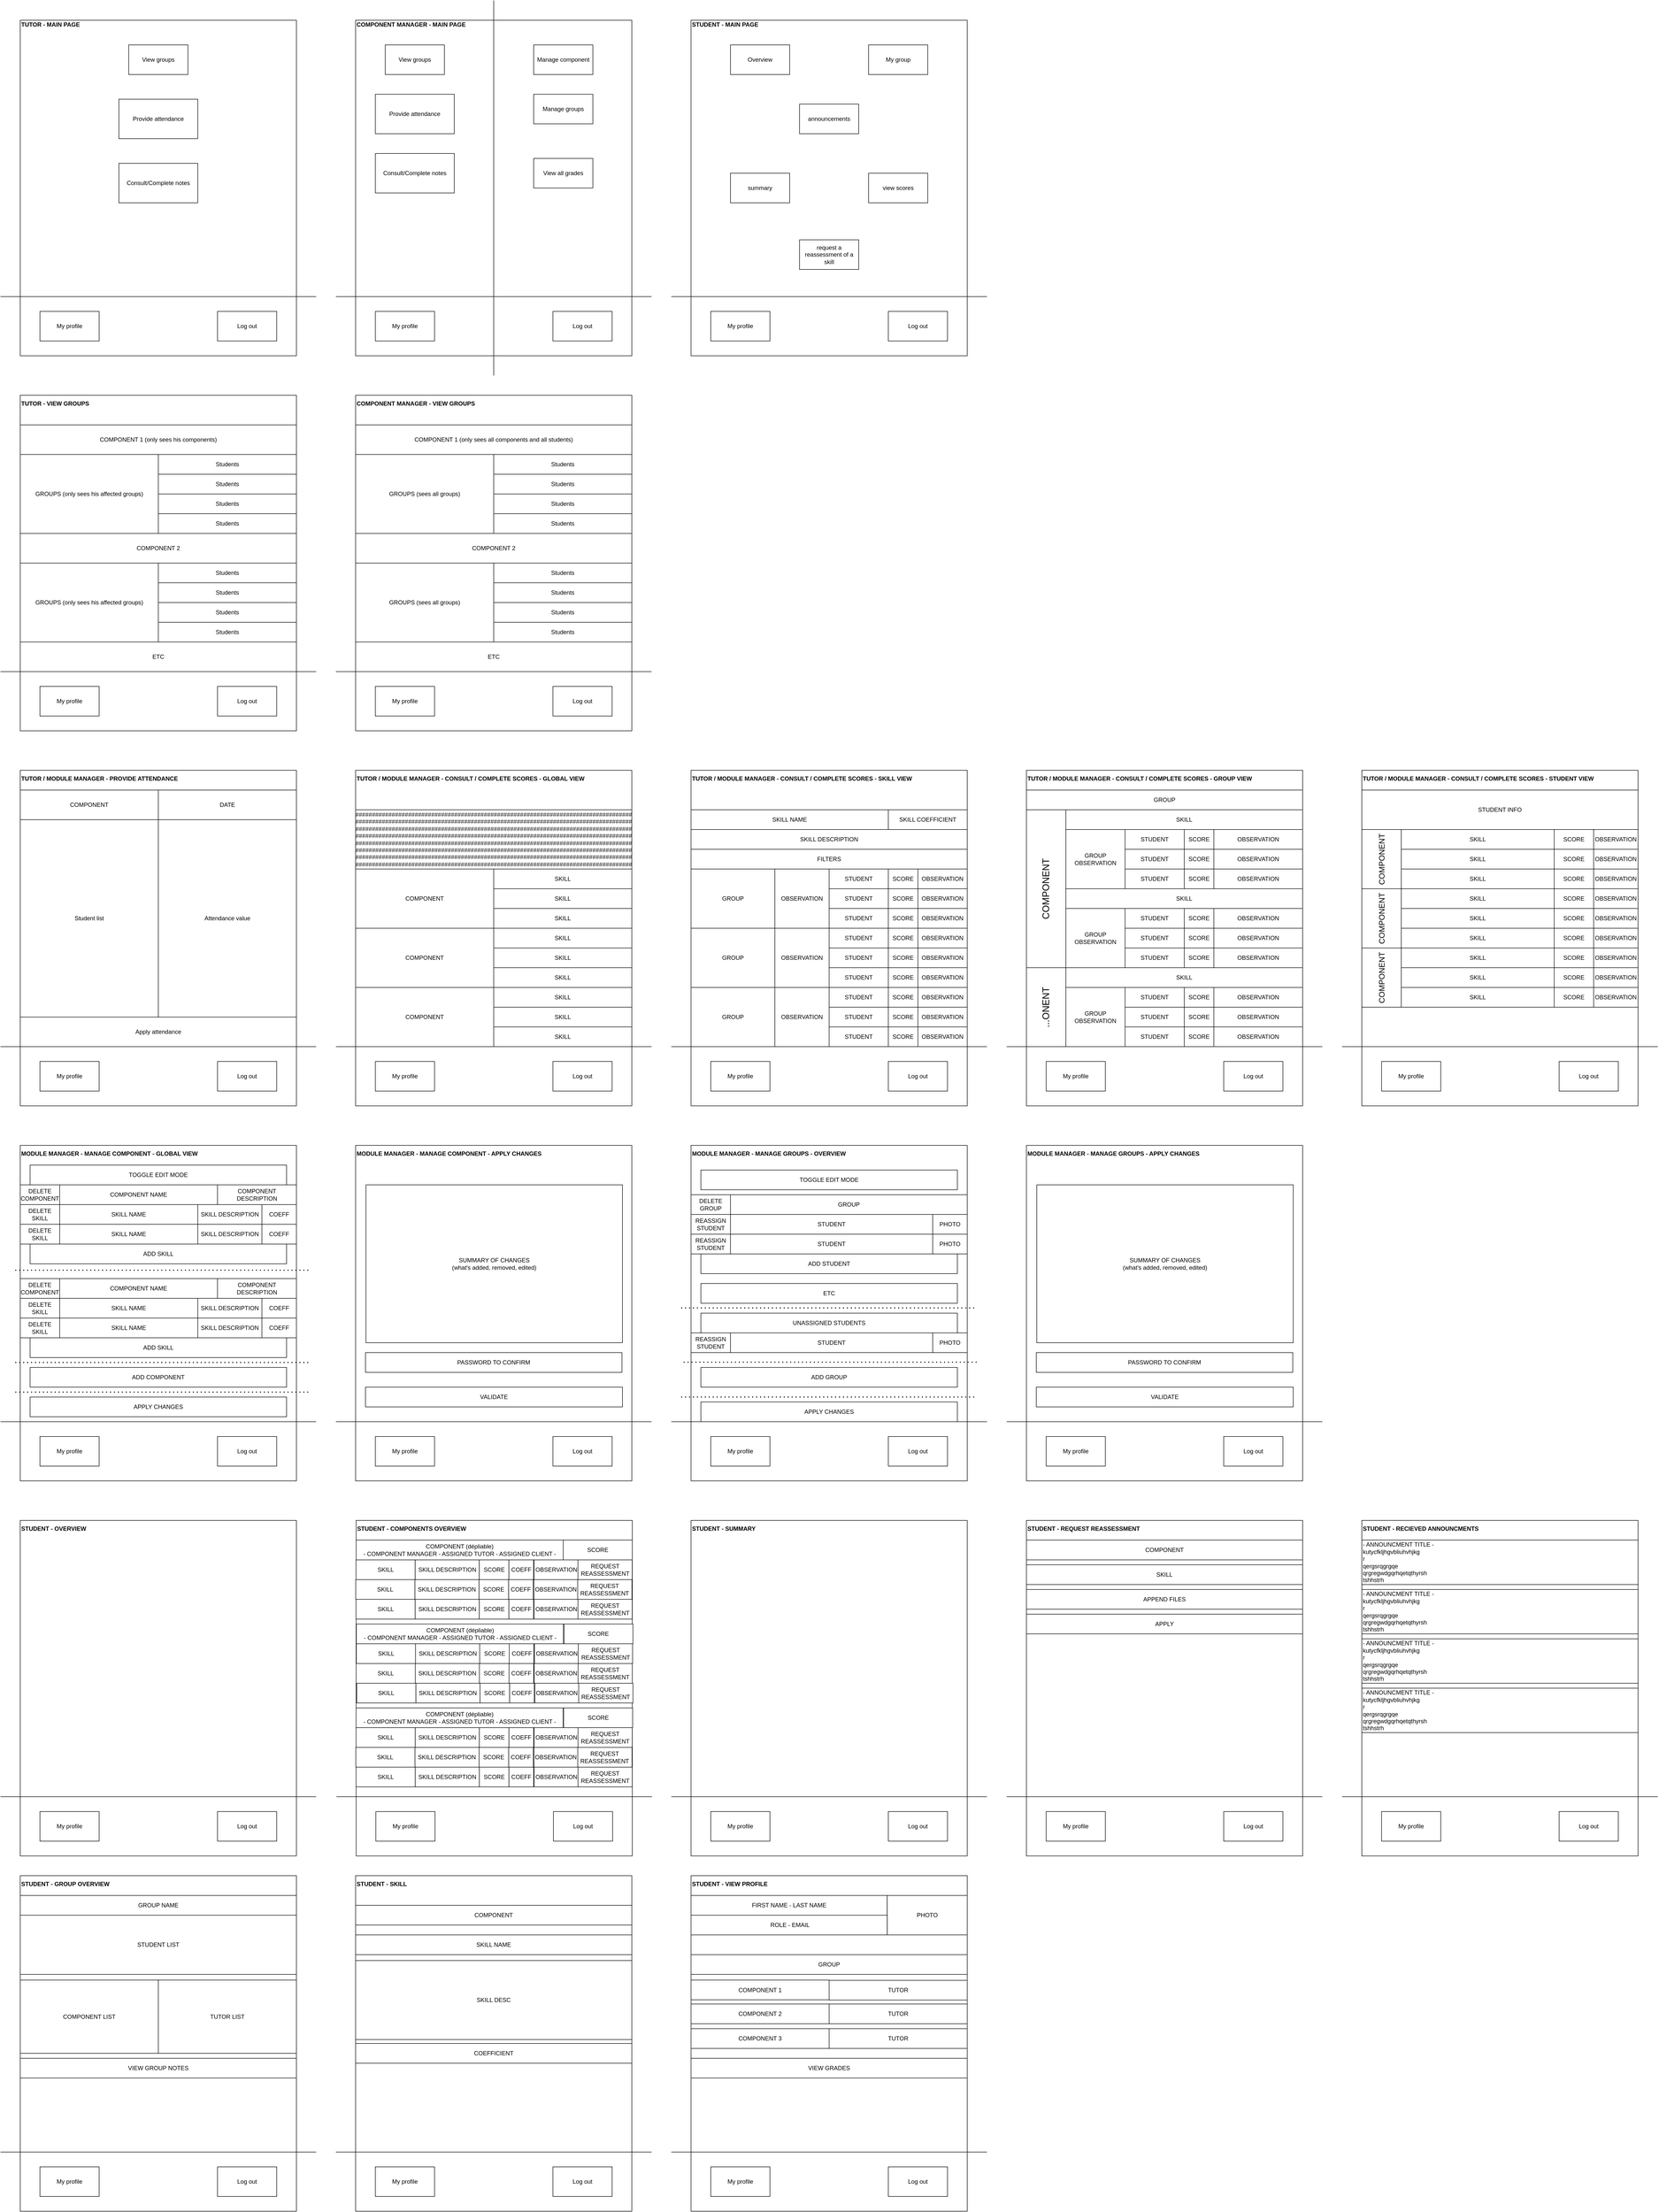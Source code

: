 <mxfile version="24.4.0" type="device">
  <diagram name="Page-1" id="LQa3Ju-RZlepvqW5dm0Z">
    <mxGraphModel dx="1434" dy="844" grid="1" gridSize="10" guides="1" tooltips="1" connect="1" arrows="1" fold="1" page="1" pageScale="1" pageWidth="827" pageHeight="1169" math="0" shadow="0">
      <root>
        <mxCell id="0" />
        <mxCell id="1" parent="0" />
        <mxCell id="jeaydEYChfzX4dxpsAqi-3" value="&lt;div style=&quot;&quot;&gt;&lt;b&gt;TUTOR - MAIN PAGE&lt;/b&gt;&lt;/div&gt;&lt;div style=&quot;&quot;&gt;&lt;b&gt;&lt;br&gt;&lt;/b&gt;&lt;/div&gt;&lt;div&gt;&lt;b&gt;&lt;br&gt;&lt;/b&gt;&lt;/div&gt;&lt;div&gt;&lt;b&gt;&lt;br&gt;&lt;/b&gt;&lt;/div&gt;&lt;div&gt;&lt;b&gt;&lt;br&gt;&lt;/b&gt;&lt;/div&gt;&lt;div&gt;&lt;b&gt;&lt;br&gt;&lt;/b&gt;&lt;/div&gt;&lt;div&gt;&lt;b&gt;&lt;br&gt;&lt;/b&gt;&lt;/div&gt;&lt;div&gt;&lt;b&gt;&lt;br&gt;&lt;/b&gt;&lt;/div&gt;&lt;div&gt;&lt;b&gt;&lt;br&gt;&lt;/b&gt;&lt;/div&gt;&lt;div&gt;&lt;b&gt;&lt;br&gt;&lt;/b&gt;&lt;/div&gt;&lt;div&gt;&lt;b&gt;&lt;br&gt;&lt;/b&gt;&lt;/div&gt;&lt;div&gt;&lt;b&gt;&lt;br&gt;&lt;/b&gt;&lt;/div&gt;&lt;div&gt;&lt;b&gt;&lt;br&gt;&lt;/b&gt;&lt;/div&gt;&lt;div&gt;&lt;b&gt;&lt;br&gt;&lt;/b&gt;&lt;/div&gt;&lt;div&gt;&lt;b&gt;&lt;br&gt;&lt;/b&gt;&lt;/div&gt;&lt;div&gt;&lt;b&gt;&lt;br&gt;&lt;/b&gt;&lt;/div&gt;&lt;div&gt;&lt;b&gt;&lt;br&gt;&lt;/b&gt;&lt;/div&gt;&lt;div&gt;&lt;b&gt;&lt;br&gt;&lt;/b&gt;&lt;/div&gt;&lt;div&gt;&lt;b&gt;&lt;br&gt;&lt;/b&gt;&lt;/div&gt;&lt;div&gt;&lt;b&gt;&lt;br&gt;&lt;/b&gt;&lt;/div&gt;&lt;div&gt;&lt;b&gt;&lt;br&gt;&lt;/b&gt;&lt;/div&gt;&lt;div&gt;&lt;b&gt;&lt;br&gt;&lt;/b&gt;&lt;/div&gt;&lt;div&gt;&lt;b&gt;&lt;br&gt;&lt;/b&gt;&lt;/div&gt;&lt;div&gt;&lt;b&gt;&lt;br&gt;&lt;/b&gt;&lt;/div&gt;&lt;div&gt;&lt;b&gt;&lt;br&gt;&lt;/b&gt;&lt;/div&gt;&lt;div&gt;&lt;b&gt;&lt;br&gt;&lt;/b&gt;&lt;/div&gt;&lt;div&gt;&lt;b&gt;&lt;br&gt;&lt;/b&gt;&lt;/div&gt;&lt;div&gt;&lt;b&gt;&lt;br&gt;&lt;/b&gt;&lt;/div&gt;&lt;div&gt;&lt;b&gt;&lt;br&gt;&lt;/b&gt;&lt;/div&gt;&lt;div&gt;&lt;b&gt;&lt;br&gt;&lt;/b&gt;&lt;/div&gt;&lt;div style=&quot;&quot;&gt;&lt;b&gt;&lt;br&gt;&lt;/b&gt;&lt;/div&gt;&lt;div&gt;&lt;b&gt;&lt;br&gt;&lt;/b&gt;&lt;/div&gt;&lt;div&gt;&lt;b&gt;&lt;br&gt;&lt;/b&gt;&lt;/div&gt;&lt;div&gt;&lt;b&gt;&lt;br&gt;&lt;/b&gt;&lt;/div&gt;&lt;div&gt;&lt;b&gt;&lt;br&gt;&lt;/b&gt;&lt;/div&gt;&lt;div&gt;&lt;b&gt;&lt;br&gt;&lt;/b&gt;&lt;/div&gt;&lt;div&gt;&lt;b&gt;&lt;br&gt;&lt;/b&gt;&lt;/div&gt;&lt;div&gt;&lt;b&gt;&lt;br&gt;&lt;/b&gt;&lt;/div&gt;&lt;div&gt;&lt;b&gt;&lt;br&gt;&lt;/b&gt;&lt;/div&gt;&lt;div&gt;&lt;b&gt;&lt;br&gt;&lt;/b&gt;&lt;/div&gt;&lt;div&gt;&lt;b&gt;&lt;br&gt;&lt;/b&gt;&lt;/div&gt;&lt;div&gt;&lt;b&gt;&lt;br&gt;&lt;/b&gt;&lt;/div&gt;&lt;div&gt;&lt;b&gt;&lt;br&gt;&lt;/b&gt;&lt;/div&gt;&lt;div&gt;&lt;b&gt;&lt;br&gt;&lt;/b&gt;&lt;/div&gt;&lt;div&gt;&lt;b&gt;&lt;br&gt;&lt;/b&gt;&lt;/div&gt;&lt;div&gt;&lt;b&gt;&lt;br&gt;&lt;/b&gt;&lt;/div&gt;&lt;div&gt;&lt;br&gt;&lt;/div&gt;" style="rounded=0;whiteSpace=wrap;html=1;align=left;" parent="1" vertex="1">
          <mxGeometry x="80" y="80" width="560" height="680" as="geometry" />
        </mxCell>
        <mxCell id="jeaydEYChfzX4dxpsAqi-1" value="Consult/Complete notes" style="rounded=0;whiteSpace=wrap;html=1;" parent="1" vertex="1">
          <mxGeometry x="280" y="370" width="160" height="80" as="geometry" />
        </mxCell>
        <mxCell id="jeaydEYChfzX4dxpsAqi-2" value="Provide attendance" style="rounded=0;whiteSpace=wrap;html=1;" parent="1" vertex="1">
          <mxGeometry x="280" y="240" width="160" height="80" as="geometry" />
        </mxCell>
        <mxCell id="jeaydEYChfzX4dxpsAqi-4" value="View groups" style="rounded=0;whiteSpace=wrap;html=1;" parent="1" vertex="1">
          <mxGeometry x="300" y="130" width="120" height="60" as="geometry" />
        </mxCell>
        <mxCell id="jeaydEYChfzX4dxpsAqi-5" value="Log out" style="rounded=0;whiteSpace=wrap;html=1;" parent="1" vertex="1">
          <mxGeometry x="480" y="670" width="120" height="60" as="geometry" />
        </mxCell>
        <mxCell id="jeaydEYChfzX4dxpsAqi-6" value="My profile" style="rounded=0;whiteSpace=wrap;html=1;" parent="1" vertex="1">
          <mxGeometry x="120" y="670" width="120" height="60" as="geometry" />
        </mxCell>
        <mxCell id="jeaydEYChfzX4dxpsAqi-8" value="" style="endArrow=none;html=1;rounded=0;" parent="1" edge="1">
          <mxGeometry width="50" height="50" relative="1" as="geometry">
            <mxPoint x="40" y="640" as="sourcePoint" />
            <mxPoint x="680" y="640" as="targetPoint" />
          </mxGeometry>
        </mxCell>
        <mxCell id="jeaydEYChfzX4dxpsAqi-9" value="&lt;div style=&quot;&quot;&gt;&lt;b&gt;COMPONENT MANAGER - MAIN PAGE&lt;/b&gt;&lt;/div&gt;&lt;div style=&quot;&quot;&gt;&lt;b&gt;&lt;br&gt;&lt;/b&gt;&lt;/div&gt;&lt;div&gt;&lt;b&gt;&lt;br&gt;&lt;/b&gt;&lt;/div&gt;&lt;div&gt;&lt;b&gt;&lt;br&gt;&lt;/b&gt;&lt;/div&gt;&lt;div&gt;&lt;b&gt;&lt;br&gt;&lt;/b&gt;&lt;/div&gt;&lt;div&gt;&lt;b&gt;&lt;br&gt;&lt;/b&gt;&lt;/div&gt;&lt;div&gt;&lt;b&gt;&lt;br&gt;&lt;/b&gt;&lt;/div&gt;&lt;div&gt;&lt;b&gt;&lt;br&gt;&lt;/b&gt;&lt;/div&gt;&lt;div&gt;&lt;b&gt;&lt;br&gt;&lt;/b&gt;&lt;/div&gt;&lt;div&gt;&lt;b&gt;&lt;br&gt;&lt;/b&gt;&lt;/div&gt;&lt;div&gt;&lt;b&gt;&lt;br&gt;&lt;/b&gt;&lt;/div&gt;&lt;div&gt;&lt;b&gt;&lt;br&gt;&lt;/b&gt;&lt;/div&gt;&lt;div&gt;&lt;b&gt;&lt;br&gt;&lt;/b&gt;&lt;/div&gt;&lt;div&gt;&lt;b&gt;&lt;br&gt;&lt;/b&gt;&lt;/div&gt;&lt;div&gt;&lt;b&gt;&lt;br&gt;&lt;/b&gt;&lt;/div&gt;&lt;div&gt;&lt;b&gt;&lt;br&gt;&lt;/b&gt;&lt;/div&gt;&lt;div&gt;&lt;b&gt;&lt;br&gt;&lt;/b&gt;&lt;/div&gt;&lt;div&gt;&lt;b&gt;&lt;br&gt;&lt;/b&gt;&lt;/div&gt;&lt;div&gt;&lt;b&gt;&lt;br&gt;&lt;/b&gt;&lt;/div&gt;&lt;div&gt;&lt;b&gt;&lt;br&gt;&lt;/b&gt;&lt;/div&gt;&lt;div&gt;&lt;b&gt;&lt;br&gt;&lt;/b&gt;&lt;/div&gt;&lt;div&gt;&lt;b&gt;&lt;br&gt;&lt;/b&gt;&lt;/div&gt;&lt;div&gt;&lt;b&gt;&lt;br&gt;&lt;/b&gt;&lt;/div&gt;&lt;div&gt;&lt;b&gt;&lt;br&gt;&lt;/b&gt;&lt;/div&gt;&lt;div&gt;&lt;b&gt;&lt;br&gt;&lt;/b&gt;&lt;/div&gt;&lt;div&gt;&lt;b&gt;&lt;br&gt;&lt;/b&gt;&lt;/div&gt;&lt;div&gt;&lt;b&gt;&lt;br&gt;&lt;/b&gt;&lt;/div&gt;&lt;div&gt;&lt;b&gt;&lt;br&gt;&lt;/b&gt;&lt;/div&gt;&lt;div&gt;&lt;b&gt;&lt;br&gt;&lt;/b&gt;&lt;/div&gt;&lt;div&gt;&lt;b&gt;&lt;br&gt;&lt;/b&gt;&lt;/div&gt;&lt;div style=&quot;&quot;&gt;&lt;b&gt;&lt;br&gt;&lt;/b&gt;&lt;/div&gt;&lt;div&gt;&lt;b&gt;&lt;br&gt;&lt;/b&gt;&lt;/div&gt;&lt;div&gt;&lt;b&gt;&lt;br&gt;&lt;/b&gt;&lt;/div&gt;&lt;div&gt;&lt;b&gt;&lt;br&gt;&lt;/b&gt;&lt;/div&gt;&lt;div&gt;&lt;b&gt;&lt;br&gt;&lt;/b&gt;&lt;/div&gt;&lt;div&gt;&lt;b&gt;&lt;br&gt;&lt;/b&gt;&lt;/div&gt;&lt;div&gt;&lt;b&gt;&lt;br&gt;&lt;/b&gt;&lt;/div&gt;&lt;div&gt;&lt;b&gt;&lt;br&gt;&lt;/b&gt;&lt;/div&gt;&lt;div&gt;&lt;b&gt;&lt;br&gt;&lt;/b&gt;&lt;/div&gt;&lt;div&gt;&lt;b&gt;&lt;br&gt;&lt;/b&gt;&lt;/div&gt;&lt;div&gt;&lt;b&gt;&lt;br&gt;&lt;/b&gt;&lt;/div&gt;&lt;div&gt;&lt;b&gt;&lt;br&gt;&lt;/b&gt;&lt;/div&gt;&lt;div&gt;&lt;b&gt;&lt;br&gt;&lt;/b&gt;&lt;/div&gt;&lt;div&gt;&lt;b&gt;&lt;br&gt;&lt;/b&gt;&lt;/div&gt;&lt;div&gt;&lt;b&gt;&lt;br&gt;&lt;/b&gt;&lt;/div&gt;&lt;div&gt;&lt;b&gt;&lt;br&gt;&lt;/b&gt;&lt;/div&gt;&lt;div&gt;&lt;br&gt;&lt;/div&gt;" style="rounded=0;whiteSpace=wrap;html=1;align=left;" parent="1" vertex="1">
          <mxGeometry x="760" y="80" width="560" height="680" as="geometry" />
        </mxCell>
        <mxCell id="jeaydEYChfzX4dxpsAqi-10" value="Consult/Complete notes" style="rounded=0;whiteSpace=wrap;html=1;" parent="1" vertex="1">
          <mxGeometry x="800" y="350" width="160" height="80" as="geometry" />
        </mxCell>
        <mxCell id="jeaydEYChfzX4dxpsAqi-11" value="Provide attendance" style="rounded=0;whiteSpace=wrap;html=1;" parent="1" vertex="1">
          <mxGeometry x="800" y="230" width="160" height="80" as="geometry" />
        </mxCell>
        <mxCell id="jeaydEYChfzX4dxpsAqi-12" value="View groups" style="rounded=0;whiteSpace=wrap;html=1;" parent="1" vertex="1">
          <mxGeometry x="820" y="130" width="120" height="60" as="geometry" />
        </mxCell>
        <mxCell id="jeaydEYChfzX4dxpsAqi-13" value="Log out" style="rounded=0;whiteSpace=wrap;html=1;" parent="1" vertex="1">
          <mxGeometry x="1160" y="670" width="120" height="60" as="geometry" />
        </mxCell>
        <mxCell id="jeaydEYChfzX4dxpsAqi-14" value="My profile" style="rounded=0;whiteSpace=wrap;html=1;" parent="1" vertex="1">
          <mxGeometry x="800" y="670" width="120" height="60" as="geometry" />
        </mxCell>
        <mxCell id="jeaydEYChfzX4dxpsAqi-16" value="" style="endArrow=none;html=1;rounded=0;" parent="1" edge="1">
          <mxGeometry width="50" height="50" relative="1" as="geometry">
            <mxPoint x="720" y="640" as="sourcePoint" />
            <mxPoint x="1360" y="640" as="targetPoint" />
          </mxGeometry>
        </mxCell>
        <mxCell id="jeaydEYChfzX4dxpsAqi-17" value="" style="endArrow=none;html=1;rounded=0;" parent="1" edge="1">
          <mxGeometry width="50" height="50" relative="1" as="geometry">
            <mxPoint x="1040" y="40" as="sourcePoint" />
            <mxPoint x="1040" y="800" as="targetPoint" />
          </mxGeometry>
        </mxCell>
        <mxCell id="jeaydEYChfzX4dxpsAqi-18" value="Manage component" style="rounded=0;whiteSpace=wrap;html=1;" parent="1" vertex="1">
          <mxGeometry x="1121" y="130" width="120" height="60" as="geometry" />
        </mxCell>
        <mxCell id="jeaydEYChfzX4dxpsAqi-19" value="Manage groups" style="rounded=0;whiteSpace=wrap;html=1;" parent="1" vertex="1">
          <mxGeometry x="1121" y="230" width="120" height="60" as="geometry" />
        </mxCell>
        <mxCell id="jeaydEYChfzX4dxpsAqi-20" value="View all grades" style="rounded=0;whiteSpace=wrap;html=1;" parent="1" vertex="1">
          <mxGeometry x="1121" y="360" width="120" height="60" as="geometry" />
        </mxCell>
        <mxCell id="jeaydEYChfzX4dxpsAqi-21" value="&lt;div style=&quot;&quot;&gt;&lt;b&gt;STUDENT - MAIN PAGE&lt;/b&gt;&lt;/div&gt;&lt;div style=&quot;&quot;&gt;&lt;b&gt;&lt;br&gt;&lt;/b&gt;&lt;/div&gt;&lt;div&gt;&lt;b&gt;&lt;br&gt;&lt;/b&gt;&lt;/div&gt;&lt;div&gt;&lt;b&gt;&lt;br&gt;&lt;/b&gt;&lt;/div&gt;&lt;div&gt;&lt;b&gt;&lt;br&gt;&lt;/b&gt;&lt;/div&gt;&lt;div&gt;&lt;b&gt;&lt;br&gt;&lt;/b&gt;&lt;/div&gt;&lt;div&gt;&lt;b&gt;&lt;br&gt;&lt;/b&gt;&lt;/div&gt;&lt;div&gt;&lt;b&gt;&lt;br&gt;&lt;/b&gt;&lt;/div&gt;&lt;div&gt;&lt;b&gt;&lt;br&gt;&lt;/b&gt;&lt;/div&gt;&lt;div&gt;&lt;b&gt;&lt;br&gt;&lt;/b&gt;&lt;/div&gt;&lt;div&gt;&lt;b&gt;&lt;br&gt;&lt;/b&gt;&lt;/div&gt;&lt;div&gt;&lt;b&gt;&lt;br&gt;&lt;/b&gt;&lt;/div&gt;&lt;div&gt;&lt;b&gt;&lt;br&gt;&lt;/b&gt;&lt;/div&gt;&lt;div&gt;&lt;b&gt;&lt;br&gt;&lt;/b&gt;&lt;/div&gt;&lt;div&gt;&lt;b&gt;&lt;br&gt;&lt;/b&gt;&lt;/div&gt;&lt;div&gt;&lt;b&gt;&lt;br&gt;&lt;/b&gt;&lt;/div&gt;&lt;div&gt;&lt;b&gt;&lt;br&gt;&lt;/b&gt;&lt;/div&gt;&lt;div&gt;&lt;b&gt;&lt;br&gt;&lt;/b&gt;&lt;/div&gt;&lt;div&gt;&lt;b&gt;&lt;br&gt;&lt;/b&gt;&lt;/div&gt;&lt;div&gt;&lt;b&gt;&lt;br&gt;&lt;/b&gt;&lt;/div&gt;&lt;div&gt;&lt;b&gt;&lt;br&gt;&lt;/b&gt;&lt;/div&gt;&lt;div&gt;&lt;b&gt;&lt;br&gt;&lt;/b&gt;&lt;/div&gt;&lt;div&gt;&lt;b&gt;&lt;br&gt;&lt;/b&gt;&lt;/div&gt;&lt;div&gt;&lt;b&gt;&lt;br&gt;&lt;/b&gt;&lt;/div&gt;&lt;div&gt;&lt;b&gt;&lt;br&gt;&lt;/b&gt;&lt;/div&gt;&lt;div&gt;&lt;b&gt;&lt;br&gt;&lt;/b&gt;&lt;/div&gt;&lt;div&gt;&lt;b&gt;&lt;br&gt;&lt;/b&gt;&lt;/div&gt;&lt;div&gt;&lt;b&gt;&lt;br&gt;&lt;/b&gt;&lt;/div&gt;&lt;div&gt;&lt;b&gt;&lt;br&gt;&lt;/b&gt;&lt;/div&gt;&lt;div&gt;&lt;b&gt;&lt;br&gt;&lt;/b&gt;&lt;/div&gt;&lt;div style=&quot;&quot;&gt;&lt;b&gt;&lt;br&gt;&lt;/b&gt;&lt;/div&gt;&lt;div&gt;&lt;b&gt;&lt;br&gt;&lt;/b&gt;&lt;/div&gt;&lt;div&gt;&lt;b&gt;&lt;br&gt;&lt;/b&gt;&lt;/div&gt;&lt;div&gt;&lt;b&gt;&lt;br&gt;&lt;/b&gt;&lt;/div&gt;&lt;div&gt;&lt;b&gt;&lt;br&gt;&lt;/b&gt;&lt;/div&gt;&lt;div&gt;&lt;b&gt;&lt;br&gt;&lt;/b&gt;&lt;/div&gt;&lt;div&gt;&lt;b&gt;&lt;br&gt;&lt;/b&gt;&lt;/div&gt;&lt;div&gt;&lt;b&gt;&lt;br&gt;&lt;/b&gt;&lt;/div&gt;&lt;div&gt;&lt;b&gt;&lt;br&gt;&lt;/b&gt;&lt;/div&gt;&lt;div&gt;&lt;b&gt;&lt;br&gt;&lt;/b&gt;&lt;/div&gt;&lt;div&gt;&lt;b&gt;&lt;br&gt;&lt;/b&gt;&lt;/div&gt;&lt;div&gt;&lt;b&gt;&lt;br&gt;&lt;/b&gt;&lt;/div&gt;&lt;div&gt;&lt;b&gt;&lt;br&gt;&lt;/b&gt;&lt;/div&gt;&lt;div&gt;&lt;b&gt;&lt;br&gt;&lt;/b&gt;&lt;/div&gt;&lt;div&gt;&lt;b&gt;&lt;br&gt;&lt;/b&gt;&lt;/div&gt;&lt;div&gt;&lt;b&gt;&lt;br&gt;&lt;/b&gt;&lt;/div&gt;&lt;div&gt;&lt;br&gt;&lt;/div&gt;" style="rounded=0;whiteSpace=wrap;html=1;align=left;" parent="1" vertex="1">
          <mxGeometry x="1440" y="80" width="560" height="680" as="geometry" />
        </mxCell>
        <mxCell id="jeaydEYChfzX4dxpsAqi-22" value="summary" style="rounded=0;whiteSpace=wrap;html=1;" parent="1" vertex="1">
          <mxGeometry x="1520" y="390" width="120" height="60" as="geometry" />
        </mxCell>
        <mxCell id="jeaydEYChfzX4dxpsAqi-23" value="Overview" style="rounded=0;whiteSpace=wrap;html=1;" parent="1" vertex="1">
          <mxGeometry x="1520" y="130" width="120" height="60" as="geometry" />
        </mxCell>
        <mxCell id="jeaydEYChfzX4dxpsAqi-24" value="view scores" style="rounded=0;whiteSpace=wrap;html=1;" parent="1" vertex="1">
          <mxGeometry x="1800" y="390" width="120" height="60" as="geometry" />
        </mxCell>
        <mxCell id="jeaydEYChfzX4dxpsAqi-25" value="Log out" style="rounded=0;whiteSpace=wrap;html=1;" parent="1" vertex="1">
          <mxGeometry x="1840" y="670" width="120" height="60" as="geometry" />
        </mxCell>
        <mxCell id="jeaydEYChfzX4dxpsAqi-26" value="My profile" style="rounded=0;whiteSpace=wrap;html=1;" parent="1" vertex="1">
          <mxGeometry x="1480" y="670" width="120" height="60" as="geometry" />
        </mxCell>
        <mxCell id="jeaydEYChfzX4dxpsAqi-27" value="" style="endArrow=none;html=1;rounded=0;" parent="1" edge="1">
          <mxGeometry width="50" height="50" relative="1" as="geometry">
            <mxPoint x="1400" y="640" as="sourcePoint" />
            <mxPoint x="2040" y="640" as="targetPoint" />
          </mxGeometry>
        </mxCell>
        <mxCell id="jeaydEYChfzX4dxpsAqi-28" value="request a reassessment of a skill" style="rounded=0;whiteSpace=wrap;html=1;" parent="1" vertex="1">
          <mxGeometry x="1660" y="525" width="120" height="60" as="geometry" />
        </mxCell>
        <mxCell id="jeaydEYChfzX4dxpsAqi-29" value="announcements" style="rounded=0;whiteSpace=wrap;html=1;" parent="1" vertex="1">
          <mxGeometry x="1660" y="250" width="120" height="60" as="geometry" />
        </mxCell>
        <mxCell id="jeaydEYChfzX4dxpsAqi-30" value="My group" style="rounded=0;whiteSpace=wrap;html=1;" parent="1" vertex="1">
          <mxGeometry x="1800" y="130" width="120" height="60" as="geometry" />
        </mxCell>
        <mxCell id="jeaydEYChfzX4dxpsAqi-31" value="&lt;div style=&quot;&quot;&gt;&lt;b&gt;TUTOR - VIEW GROUPS&lt;/b&gt;&lt;/div&gt;&lt;div&gt;&lt;b&gt;&lt;br&gt;&lt;/b&gt;&lt;/div&gt;&lt;div&gt;&lt;b&gt;&lt;br&gt;&lt;/b&gt;&lt;/div&gt;&lt;div&gt;&lt;b&gt;&lt;br&gt;&lt;/b&gt;&lt;/div&gt;&lt;div&gt;&lt;b&gt;&lt;br&gt;&lt;/b&gt;&lt;/div&gt;&lt;div&gt;&lt;b&gt;&lt;br&gt;&lt;/b&gt;&lt;/div&gt;&lt;div&gt;&lt;b&gt;&lt;br&gt;&lt;/b&gt;&lt;/div&gt;&lt;div&gt;&lt;b&gt;&lt;br&gt;&lt;/b&gt;&lt;/div&gt;&lt;div&gt;&lt;b&gt;&lt;br&gt;&lt;/b&gt;&lt;/div&gt;&lt;div&gt;&lt;b&gt;&lt;br&gt;&lt;/b&gt;&lt;/div&gt;&lt;div&gt;&lt;b&gt;&lt;br&gt;&lt;/b&gt;&lt;/div&gt;&lt;div&gt;&lt;b&gt;&lt;br&gt;&lt;/b&gt;&lt;/div&gt;&lt;div&gt;&lt;b&gt;&lt;br&gt;&lt;/b&gt;&lt;/div&gt;&lt;div&gt;&lt;b&gt;&lt;br&gt;&lt;/b&gt;&lt;/div&gt;&lt;div&gt;&lt;b&gt;&lt;br&gt;&lt;/b&gt;&lt;/div&gt;&lt;div&gt;&lt;b&gt;&lt;br&gt;&lt;/b&gt;&lt;/div&gt;&lt;div&gt;&lt;b&gt;&lt;br&gt;&lt;/b&gt;&lt;/div&gt;&lt;div&gt;&lt;b&gt;&lt;br&gt;&lt;/b&gt;&lt;/div&gt;&lt;div&gt;&lt;b&gt;&lt;br&gt;&lt;/b&gt;&lt;/div&gt;&lt;div&gt;&lt;b&gt;&lt;br&gt;&lt;/b&gt;&lt;/div&gt;&lt;div&gt;&lt;b&gt;&lt;br&gt;&lt;/b&gt;&lt;/div&gt;&lt;div&gt;&lt;b&gt;&lt;br&gt;&lt;/b&gt;&lt;/div&gt;&lt;div&gt;&lt;b&gt;&lt;br&gt;&lt;/b&gt;&lt;/div&gt;&lt;div&gt;&lt;b&gt;&lt;br&gt;&lt;/b&gt;&lt;/div&gt;&lt;div&gt;&lt;b&gt;&lt;br&gt;&lt;/b&gt;&lt;/div&gt;&lt;div&gt;&lt;b&gt;&lt;br&gt;&lt;/b&gt;&lt;/div&gt;&lt;div&gt;&lt;b&gt;&lt;br&gt;&lt;/b&gt;&lt;/div&gt;&lt;div&gt;&lt;b&gt;&lt;br&gt;&lt;/b&gt;&lt;/div&gt;&lt;div&gt;&lt;b&gt;&lt;br&gt;&lt;/b&gt;&lt;/div&gt;&lt;div style=&quot;&quot;&gt;&lt;b&gt;&lt;br&gt;&lt;/b&gt;&lt;/div&gt;&lt;div&gt;&lt;b&gt;&lt;br&gt;&lt;/b&gt;&lt;/div&gt;&lt;div&gt;&lt;b&gt;&lt;br&gt;&lt;/b&gt;&lt;/div&gt;&lt;div&gt;&lt;b&gt;&lt;br&gt;&lt;/b&gt;&lt;/div&gt;&lt;div&gt;&lt;b&gt;&lt;br&gt;&lt;/b&gt;&lt;/div&gt;&lt;div&gt;&lt;b&gt;&lt;br&gt;&lt;/b&gt;&lt;/div&gt;&lt;div&gt;&lt;b&gt;&lt;br&gt;&lt;/b&gt;&lt;/div&gt;&lt;div&gt;&lt;b&gt;&lt;br&gt;&lt;/b&gt;&lt;/div&gt;&lt;div&gt;&lt;b&gt;&lt;br&gt;&lt;/b&gt;&lt;/div&gt;&lt;div&gt;&lt;b&gt;&lt;br&gt;&lt;/b&gt;&lt;/div&gt;&lt;div&gt;&lt;b&gt;&lt;br&gt;&lt;/b&gt;&lt;/div&gt;&lt;div&gt;&lt;b&gt;&lt;br&gt;&lt;/b&gt;&lt;/div&gt;&lt;div&gt;&lt;b&gt;&lt;br&gt;&lt;/b&gt;&lt;/div&gt;&lt;div&gt;&lt;b&gt;&lt;br&gt;&lt;/b&gt;&lt;/div&gt;&lt;div&gt;&lt;b&gt;&lt;br&gt;&lt;/b&gt;&lt;/div&gt;&lt;div&gt;&lt;b&gt;&lt;br&gt;&lt;/b&gt;&lt;/div&gt;&lt;div&gt;&lt;br&gt;&lt;/div&gt;" style="rounded=0;whiteSpace=wrap;html=1;align=left;" parent="1" vertex="1">
          <mxGeometry x="80" y="840" width="560" height="680" as="geometry" />
        </mxCell>
        <mxCell id="jeaydEYChfzX4dxpsAqi-35" value="Log out" style="rounded=0;whiteSpace=wrap;html=1;" parent="1" vertex="1">
          <mxGeometry x="480" y="1430" width="120" height="60" as="geometry" />
        </mxCell>
        <mxCell id="jeaydEYChfzX4dxpsAqi-36" value="My profile" style="rounded=0;whiteSpace=wrap;html=1;" parent="1" vertex="1">
          <mxGeometry x="120" y="1430" width="120" height="60" as="geometry" />
        </mxCell>
        <mxCell id="jeaydEYChfzX4dxpsAqi-37" value="" style="endArrow=none;html=1;rounded=0;" parent="1" edge="1">
          <mxGeometry width="50" height="50" relative="1" as="geometry">
            <mxPoint x="40" y="1400" as="sourcePoint" />
            <mxPoint x="680" y="1400" as="targetPoint" />
          </mxGeometry>
        </mxCell>
        <mxCell id="jeaydEYChfzX4dxpsAqi-39" value="COMPONENT 1 (only sees his components)" style="rounded=0;whiteSpace=wrap;html=1;" parent="1" vertex="1">
          <mxGeometry x="80" y="900" width="560" height="60" as="geometry" />
        </mxCell>
        <mxCell id="jeaydEYChfzX4dxpsAqi-40" value="GROUPS (only sees his affected groups)" style="rounded=0;whiteSpace=wrap;html=1;" parent="1" vertex="1">
          <mxGeometry x="80" y="960" width="280" height="160" as="geometry" />
        </mxCell>
        <mxCell id="jeaydEYChfzX4dxpsAqi-41" value="COMPONENT 2" style="rounded=0;whiteSpace=wrap;html=1;" parent="1" vertex="1">
          <mxGeometry x="80" y="1120" width="560" height="60" as="geometry" />
        </mxCell>
        <mxCell id="jeaydEYChfzX4dxpsAqi-43" value="ETC" style="rounded=0;whiteSpace=wrap;html=1;" parent="1" vertex="1">
          <mxGeometry x="80" y="1340" width="560" height="60" as="geometry" />
        </mxCell>
        <mxCell id="jeaydEYChfzX4dxpsAqi-44" value="&lt;div style=&quot;&quot;&gt;&lt;b&gt;COMPONENT MANAGER - VIEW GROUPS&lt;/b&gt;&lt;/div&gt;&lt;div&gt;&lt;b&gt;&lt;br&gt;&lt;/b&gt;&lt;/div&gt;&lt;div&gt;&lt;b&gt;&lt;br&gt;&lt;/b&gt;&lt;/div&gt;&lt;div&gt;&lt;b&gt;&lt;br&gt;&lt;/b&gt;&lt;/div&gt;&lt;div&gt;&lt;b&gt;&lt;br&gt;&lt;/b&gt;&lt;/div&gt;&lt;div&gt;&lt;b&gt;&lt;br&gt;&lt;/b&gt;&lt;/div&gt;&lt;div&gt;&lt;b&gt;&lt;br&gt;&lt;/b&gt;&lt;/div&gt;&lt;div&gt;&lt;b&gt;&lt;br&gt;&lt;/b&gt;&lt;/div&gt;&lt;div&gt;&lt;b&gt;&lt;br&gt;&lt;/b&gt;&lt;/div&gt;&lt;div&gt;&lt;b&gt;&lt;br&gt;&lt;/b&gt;&lt;/div&gt;&lt;div&gt;&lt;b&gt;&lt;br&gt;&lt;/b&gt;&lt;/div&gt;&lt;div&gt;&lt;b&gt;&lt;br&gt;&lt;/b&gt;&lt;/div&gt;&lt;div&gt;&lt;b&gt;&lt;br&gt;&lt;/b&gt;&lt;/div&gt;&lt;div&gt;&lt;b&gt;&lt;br&gt;&lt;/b&gt;&lt;/div&gt;&lt;div&gt;&lt;b&gt;&lt;br&gt;&lt;/b&gt;&lt;/div&gt;&lt;div&gt;&lt;b&gt;&lt;br&gt;&lt;/b&gt;&lt;/div&gt;&lt;div&gt;&lt;b&gt;&lt;br&gt;&lt;/b&gt;&lt;/div&gt;&lt;div&gt;&lt;b&gt;&lt;br&gt;&lt;/b&gt;&lt;/div&gt;&lt;div&gt;&lt;b&gt;&lt;br&gt;&lt;/b&gt;&lt;/div&gt;&lt;div&gt;&lt;b&gt;&lt;br&gt;&lt;/b&gt;&lt;/div&gt;&lt;div&gt;&lt;b&gt;&lt;br&gt;&lt;/b&gt;&lt;/div&gt;&lt;div&gt;&lt;b&gt;&lt;br&gt;&lt;/b&gt;&lt;/div&gt;&lt;div&gt;&lt;b&gt;&lt;br&gt;&lt;/b&gt;&lt;/div&gt;&lt;div&gt;&lt;b&gt;&lt;br&gt;&lt;/b&gt;&lt;/div&gt;&lt;div&gt;&lt;b&gt;&lt;br&gt;&lt;/b&gt;&lt;/div&gt;&lt;div&gt;&lt;b&gt;&lt;br&gt;&lt;/b&gt;&lt;/div&gt;&lt;div&gt;&lt;b&gt;&lt;br&gt;&lt;/b&gt;&lt;/div&gt;&lt;div&gt;&lt;b&gt;&lt;br&gt;&lt;/b&gt;&lt;/div&gt;&lt;div&gt;&lt;b&gt;&lt;br&gt;&lt;/b&gt;&lt;/div&gt;&lt;div style=&quot;&quot;&gt;&lt;b&gt;&lt;br&gt;&lt;/b&gt;&lt;/div&gt;&lt;div&gt;&lt;b&gt;&lt;br&gt;&lt;/b&gt;&lt;/div&gt;&lt;div&gt;&lt;b&gt;&lt;br&gt;&lt;/b&gt;&lt;/div&gt;&lt;div&gt;&lt;b&gt;&lt;br&gt;&lt;/b&gt;&lt;/div&gt;&lt;div&gt;&lt;b&gt;&lt;br&gt;&lt;/b&gt;&lt;/div&gt;&lt;div&gt;&lt;b&gt;&lt;br&gt;&lt;/b&gt;&lt;/div&gt;&lt;div&gt;&lt;b&gt;&lt;br&gt;&lt;/b&gt;&lt;/div&gt;&lt;div&gt;&lt;b&gt;&lt;br&gt;&lt;/b&gt;&lt;/div&gt;&lt;div&gt;&lt;b&gt;&lt;br&gt;&lt;/b&gt;&lt;/div&gt;&lt;div&gt;&lt;b&gt;&lt;br&gt;&lt;/b&gt;&lt;/div&gt;&lt;div&gt;&lt;b&gt;&lt;br&gt;&lt;/b&gt;&lt;/div&gt;&lt;div&gt;&lt;b&gt;&lt;br&gt;&lt;/b&gt;&lt;/div&gt;&lt;div&gt;&lt;b&gt;&lt;br&gt;&lt;/b&gt;&lt;/div&gt;&lt;div&gt;&lt;b&gt;&lt;br&gt;&lt;/b&gt;&lt;/div&gt;&lt;div&gt;&lt;b&gt;&lt;br&gt;&lt;/b&gt;&lt;/div&gt;&lt;div&gt;&lt;b&gt;&lt;br&gt;&lt;/b&gt;&lt;/div&gt;&lt;div&gt;&lt;br&gt;&lt;/div&gt;" style="rounded=0;whiteSpace=wrap;html=1;align=left;" parent="1" vertex="1">
          <mxGeometry x="760" y="840" width="560" height="680" as="geometry" />
        </mxCell>
        <mxCell id="jeaydEYChfzX4dxpsAqi-45" value="Log out" style="rounded=0;whiteSpace=wrap;html=1;" parent="1" vertex="1">
          <mxGeometry x="1160" y="1430" width="120" height="60" as="geometry" />
        </mxCell>
        <mxCell id="jeaydEYChfzX4dxpsAqi-46" value="My profile" style="rounded=0;whiteSpace=wrap;html=1;" parent="1" vertex="1">
          <mxGeometry x="800" y="1430" width="120" height="60" as="geometry" />
        </mxCell>
        <mxCell id="jeaydEYChfzX4dxpsAqi-47" value="" style="endArrow=none;html=1;rounded=0;" parent="1" edge="1">
          <mxGeometry width="50" height="50" relative="1" as="geometry">
            <mxPoint x="720" y="1400" as="sourcePoint" />
            <mxPoint x="1360" y="1400" as="targetPoint" />
          </mxGeometry>
        </mxCell>
        <mxCell id="jeaydEYChfzX4dxpsAqi-48" value="COMPONENT 1 (only sees all components and all students)" style="rounded=0;whiteSpace=wrap;html=1;" parent="1" vertex="1">
          <mxGeometry x="760" y="900" width="560" height="60" as="geometry" />
        </mxCell>
        <mxCell id="jeaydEYChfzX4dxpsAqi-49" value="GROUPS (sees all groups)" style="rounded=0;whiteSpace=wrap;html=1;" parent="1" vertex="1">
          <mxGeometry x="760" y="960" width="280" height="160" as="geometry" />
        </mxCell>
        <mxCell id="jeaydEYChfzX4dxpsAqi-50" value="COMPONENT 2" style="rounded=0;whiteSpace=wrap;html=1;" parent="1" vertex="1">
          <mxGeometry x="760" y="1120" width="560" height="60" as="geometry" />
        </mxCell>
        <mxCell id="jeaydEYChfzX4dxpsAqi-52" value="ETC" style="rounded=0;whiteSpace=wrap;html=1;" parent="1" vertex="1">
          <mxGeometry x="760" y="1340" width="560" height="60" as="geometry" />
        </mxCell>
        <mxCell id="jeaydEYChfzX4dxpsAqi-53" value="Students" style="rounded=0;whiteSpace=wrap;html=1;" parent="1" vertex="1">
          <mxGeometry x="1040" y="960" width="280" height="40" as="geometry" />
        </mxCell>
        <mxCell id="jeaydEYChfzX4dxpsAqi-54" value="Students" style="rounded=0;whiteSpace=wrap;html=1;" parent="1" vertex="1">
          <mxGeometry x="1040" y="1000" width="280" height="40" as="geometry" />
        </mxCell>
        <mxCell id="jeaydEYChfzX4dxpsAqi-55" value="Students" style="rounded=0;whiteSpace=wrap;html=1;" parent="1" vertex="1">
          <mxGeometry x="1040" y="1040" width="280" height="40" as="geometry" />
        </mxCell>
        <mxCell id="jeaydEYChfzX4dxpsAqi-56" value="Students" style="rounded=0;whiteSpace=wrap;html=1;" parent="1" vertex="1">
          <mxGeometry x="1040" y="1080" width="280" height="40" as="geometry" />
        </mxCell>
        <mxCell id="jeaydEYChfzX4dxpsAqi-57" value="Students" style="rounded=0;whiteSpace=wrap;html=1;" parent="1" vertex="1">
          <mxGeometry x="360" y="960" width="280" height="40" as="geometry" />
        </mxCell>
        <mxCell id="jeaydEYChfzX4dxpsAqi-58" value="Students" style="rounded=0;whiteSpace=wrap;html=1;" parent="1" vertex="1">
          <mxGeometry x="360" y="1000" width="280" height="40" as="geometry" />
        </mxCell>
        <mxCell id="jeaydEYChfzX4dxpsAqi-59" value="Students" style="rounded=0;whiteSpace=wrap;html=1;" parent="1" vertex="1">
          <mxGeometry x="360" y="1040" width="280" height="40" as="geometry" />
        </mxCell>
        <mxCell id="jeaydEYChfzX4dxpsAqi-60" value="Students" style="rounded=0;whiteSpace=wrap;html=1;" parent="1" vertex="1">
          <mxGeometry x="360" y="1080" width="280" height="40" as="geometry" />
        </mxCell>
        <mxCell id="jeaydEYChfzX4dxpsAqi-61" value="GROUPS (only sees his affected groups)" style="rounded=0;whiteSpace=wrap;html=1;" parent="1" vertex="1">
          <mxGeometry x="80" y="1180" width="280" height="160" as="geometry" />
        </mxCell>
        <mxCell id="jeaydEYChfzX4dxpsAqi-62" value="Students" style="rounded=0;whiteSpace=wrap;html=1;" parent="1" vertex="1">
          <mxGeometry x="360" y="1180" width="280" height="40" as="geometry" />
        </mxCell>
        <mxCell id="jeaydEYChfzX4dxpsAqi-63" value="Students" style="rounded=0;whiteSpace=wrap;html=1;" parent="1" vertex="1">
          <mxGeometry x="360" y="1220" width="280" height="40" as="geometry" />
        </mxCell>
        <mxCell id="jeaydEYChfzX4dxpsAqi-64" value="Students" style="rounded=0;whiteSpace=wrap;html=1;" parent="1" vertex="1">
          <mxGeometry x="360" y="1260" width="280" height="40" as="geometry" />
        </mxCell>
        <mxCell id="jeaydEYChfzX4dxpsAqi-65" value="Students" style="rounded=0;whiteSpace=wrap;html=1;" parent="1" vertex="1">
          <mxGeometry x="360" y="1300" width="280" height="40" as="geometry" />
        </mxCell>
        <mxCell id="jeaydEYChfzX4dxpsAqi-66" value="GROUPS (sees all groups)" style="rounded=0;whiteSpace=wrap;html=1;" parent="1" vertex="1">
          <mxGeometry x="760" y="1180" width="280" height="160" as="geometry" />
        </mxCell>
        <mxCell id="jeaydEYChfzX4dxpsAqi-67" value="Students" style="rounded=0;whiteSpace=wrap;html=1;" parent="1" vertex="1">
          <mxGeometry x="1040" y="1180" width="280" height="40" as="geometry" />
        </mxCell>
        <mxCell id="jeaydEYChfzX4dxpsAqi-68" value="Students" style="rounded=0;whiteSpace=wrap;html=1;" parent="1" vertex="1">
          <mxGeometry x="1040" y="1220" width="280" height="40" as="geometry" />
        </mxCell>
        <mxCell id="jeaydEYChfzX4dxpsAqi-69" value="Students" style="rounded=0;whiteSpace=wrap;html=1;" parent="1" vertex="1">
          <mxGeometry x="1040" y="1260" width="280" height="40" as="geometry" />
        </mxCell>
        <mxCell id="jeaydEYChfzX4dxpsAqi-70" value="Students" style="rounded=0;whiteSpace=wrap;html=1;" parent="1" vertex="1">
          <mxGeometry x="1040" y="1300" width="280" height="40" as="geometry" />
        </mxCell>
        <mxCell id="jeaydEYChfzX4dxpsAqi-71" value="&lt;div style=&quot;&quot;&gt;&lt;b&gt;TUTOR / MODULE MANAGER - PROVIDE ATTENDANCE&lt;/b&gt;&lt;/div&gt;&lt;div&gt;&lt;b&gt;&lt;br&gt;&lt;/b&gt;&lt;/div&gt;&lt;div&gt;&lt;b&gt;&lt;br&gt;&lt;/b&gt;&lt;/div&gt;&lt;div&gt;&lt;b&gt;&lt;br&gt;&lt;/b&gt;&lt;/div&gt;&lt;div&gt;&lt;b&gt;&lt;br&gt;&lt;/b&gt;&lt;/div&gt;&lt;div&gt;&lt;b&gt;&lt;br&gt;&lt;/b&gt;&lt;/div&gt;&lt;div&gt;&lt;b&gt;&lt;br&gt;&lt;/b&gt;&lt;/div&gt;&lt;div&gt;&lt;b&gt;&lt;br&gt;&lt;/b&gt;&lt;/div&gt;&lt;div&gt;&lt;b&gt;&lt;br&gt;&lt;/b&gt;&lt;/div&gt;&lt;div&gt;&lt;b&gt;&lt;br&gt;&lt;/b&gt;&lt;/div&gt;&lt;div&gt;&lt;b&gt;&lt;br&gt;&lt;/b&gt;&lt;/div&gt;&lt;div&gt;&lt;b&gt;&lt;br&gt;&lt;/b&gt;&lt;/div&gt;&lt;div&gt;&lt;b&gt;&lt;br&gt;&lt;/b&gt;&lt;/div&gt;&lt;div&gt;&lt;b&gt;&lt;br&gt;&lt;/b&gt;&lt;/div&gt;&lt;div&gt;&lt;b&gt;&lt;br&gt;&lt;/b&gt;&lt;/div&gt;&lt;div&gt;&lt;b&gt;&lt;br&gt;&lt;/b&gt;&lt;/div&gt;&lt;div&gt;&lt;b&gt;&lt;br&gt;&lt;/b&gt;&lt;/div&gt;&lt;div&gt;&lt;b&gt;&lt;br&gt;&lt;/b&gt;&lt;/div&gt;&lt;div&gt;&lt;b&gt;&lt;br&gt;&lt;/b&gt;&lt;/div&gt;&lt;div&gt;&lt;b&gt;&lt;br&gt;&lt;/b&gt;&lt;/div&gt;&lt;div&gt;&lt;b&gt;&lt;br&gt;&lt;/b&gt;&lt;/div&gt;&lt;div&gt;&lt;b&gt;&lt;br&gt;&lt;/b&gt;&lt;/div&gt;&lt;div&gt;&lt;b&gt;&lt;br&gt;&lt;/b&gt;&lt;/div&gt;&lt;div&gt;&lt;b&gt;&lt;br&gt;&lt;/b&gt;&lt;/div&gt;&lt;div&gt;&lt;b&gt;&lt;br&gt;&lt;/b&gt;&lt;/div&gt;&lt;div&gt;&lt;b&gt;&lt;br&gt;&lt;/b&gt;&lt;/div&gt;&lt;div&gt;&lt;b&gt;&lt;br&gt;&lt;/b&gt;&lt;/div&gt;&lt;div&gt;&lt;b&gt;&lt;br&gt;&lt;/b&gt;&lt;/div&gt;&lt;div&gt;&lt;b&gt;&lt;br&gt;&lt;/b&gt;&lt;/div&gt;&lt;div style=&quot;&quot;&gt;&lt;b&gt;&lt;br&gt;&lt;/b&gt;&lt;/div&gt;&lt;div&gt;&lt;b&gt;&lt;br&gt;&lt;/b&gt;&lt;/div&gt;&lt;div&gt;&lt;b&gt;&lt;br&gt;&lt;/b&gt;&lt;/div&gt;&lt;div&gt;&lt;b&gt;&lt;br&gt;&lt;/b&gt;&lt;/div&gt;&lt;div&gt;&lt;b&gt;&lt;br&gt;&lt;/b&gt;&lt;/div&gt;&lt;div&gt;&lt;b&gt;&lt;br&gt;&lt;/b&gt;&lt;/div&gt;&lt;div&gt;&lt;b&gt;&lt;br&gt;&lt;/b&gt;&lt;/div&gt;&lt;div&gt;&lt;b&gt;&lt;br&gt;&lt;/b&gt;&lt;/div&gt;&lt;div&gt;&lt;b&gt;&lt;br&gt;&lt;/b&gt;&lt;/div&gt;&lt;div&gt;&lt;b&gt;&lt;br&gt;&lt;/b&gt;&lt;/div&gt;&lt;div&gt;&lt;b&gt;&lt;br&gt;&lt;/b&gt;&lt;/div&gt;&lt;div&gt;&lt;b&gt;&lt;br&gt;&lt;/b&gt;&lt;/div&gt;&lt;div&gt;&lt;b&gt;&lt;br&gt;&lt;/b&gt;&lt;/div&gt;&lt;div&gt;&lt;b&gt;&lt;br&gt;&lt;/b&gt;&lt;/div&gt;&lt;div&gt;&lt;b&gt;&lt;br&gt;&lt;/b&gt;&lt;/div&gt;&lt;div&gt;&lt;b&gt;&lt;br&gt;&lt;/b&gt;&lt;/div&gt;&lt;div&gt;&lt;br&gt;&lt;/div&gt;" style="rounded=0;whiteSpace=wrap;html=1;align=left;" parent="1" vertex="1">
          <mxGeometry x="80" y="1600" width="560" height="680" as="geometry" />
        </mxCell>
        <mxCell id="jeaydEYChfzX4dxpsAqi-72" value="Log out" style="rounded=0;whiteSpace=wrap;html=1;" parent="1" vertex="1">
          <mxGeometry x="480" y="2190" width="120" height="60" as="geometry" />
        </mxCell>
        <mxCell id="jeaydEYChfzX4dxpsAqi-73" value="My profile" style="rounded=0;whiteSpace=wrap;html=1;" parent="1" vertex="1">
          <mxGeometry x="120" y="2190" width="120" height="60" as="geometry" />
        </mxCell>
        <mxCell id="jeaydEYChfzX4dxpsAqi-74" value="" style="endArrow=none;html=1;rounded=0;" parent="1" edge="1">
          <mxGeometry width="50" height="50" relative="1" as="geometry">
            <mxPoint x="40" y="2160" as="sourcePoint" />
            <mxPoint x="680" y="2160" as="targetPoint" />
          </mxGeometry>
        </mxCell>
        <mxCell id="jeaydEYChfzX4dxpsAqi-88" value="DATE" style="rounded=0;whiteSpace=wrap;html=1;" parent="1" vertex="1">
          <mxGeometry x="360" y="1640" width="280" height="60" as="geometry" />
        </mxCell>
        <mxCell id="jeaydEYChfzX4dxpsAqi-89" value="COMPONENT" style="rounded=0;whiteSpace=wrap;html=1;" parent="1" vertex="1">
          <mxGeometry x="80" y="1640" width="280" height="60" as="geometry" />
        </mxCell>
        <mxCell id="jeaydEYChfzX4dxpsAqi-90" value="Student list" style="rounded=0;whiteSpace=wrap;html=1;" parent="1" vertex="1">
          <mxGeometry x="80" y="1700" width="280" height="400" as="geometry" />
        </mxCell>
        <mxCell id="jeaydEYChfzX4dxpsAqi-91" value="Attendance value" style="rounded=0;whiteSpace=wrap;html=1;" parent="1" vertex="1">
          <mxGeometry x="360" y="1700" width="280" height="400" as="geometry" />
        </mxCell>
        <mxCell id="jeaydEYChfzX4dxpsAqi-92" value="Apply attendance" style="rounded=0;whiteSpace=wrap;html=1;" parent="1" vertex="1">
          <mxGeometry x="80" y="2100" width="560" height="60" as="geometry" />
        </mxCell>
        <mxCell id="jeaydEYChfzX4dxpsAqi-93" value="&lt;div style=&quot;&quot;&gt;&lt;b&gt;TUTOR / MODULE MANAGER - CONSULT / COMPLETE SCORES - GLOBAL VIEW&lt;/b&gt;&lt;/div&gt;&lt;div&gt;&lt;b&gt;&lt;br&gt;&lt;/b&gt;&lt;/div&gt;&lt;div&gt;&lt;b&gt;&lt;br&gt;&lt;/b&gt;&lt;/div&gt;&lt;div&gt;&lt;b&gt;&lt;br&gt;&lt;/b&gt;&lt;/div&gt;&lt;div&gt;&lt;b&gt;&lt;br&gt;&lt;/b&gt;&lt;/div&gt;&lt;div&gt;&lt;b&gt;&lt;br&gt;&lt;/b&gt;&lt;/div&gt;&lt;div&gt;&lt;b&gt;&lt;br&gt;&lt;/b&gt;&lt;/div&gt;&lt;div&gt;&lt;b&gt;&lt;br&gt;&lt;/b&gt;&lt;/div&gt;&lt;div&gt;&lt;b&gt;&lt;br&gt;&lt;/b&gt;&lt;/div&gt;&lt;div&gt;&lt;b&gt;&lt;br&gt;&lt;/b&gt;&lt;/div&gt;&lt;div&gt;&lt;b&gt;&lt;br&gt;&lt;/b&gt;&lt;/div&gt;&lt;div&gt;&lt;b&gt;&lt;br&gt;&lt;/b&gt;&lt;/div&gt;&lt;div&gt;&lt;b&gt;&lt;br&gt;&lt;/b&gt;&lt;/div&gt;&lt;div&gt;&lt;b&gt;&lt;br&gt;&lt;/b&gt;&lt;/div&gt;&lt;div&gt;&lt;b&gt;&lt;br&gt;&lt;/b&gt;&lt;/div&gt;&lt;div&gt;&lt;b&gt;&lt;br&gt;&lt;/b&gt;&lt;/div&gt;&lt;div&gt;&lt;b&gt;&lt;br&gt;&lt;/b&gt;&lt;/div&gt;&lt;div&gt;&lt;b&gt;&lt;br&gt;&lt;/b&gt;&lt;/div&gt;&lt;div&gt;&lt;b&gt;&lt;br&gt;&lt;/b&gt;&lt;/div&gt;&lt;div&gt;&lt;b&gt;&lt;br&gt;&lt;/b&gt;&lt;/div&gt;&lt;div&gt;&lt;b&gt;&lt;br&gt;&lt;/b&gt;&lt;/div&gt;&lt;div&gt;&lt;b&gt;&lt;br&gt;&lt;/b&gt;&lt;/div&gt;&lt;div&gt;&lt;b&gt;&lt;br&gt;&lt;/b&gt;&lt;/div&gt;&lt;div&gt;&lt;b&gt;&lt;br&gt;&lt;/b&gt;&lt;/div&gt;&lt;div&gt;&lt;b&gt;&lt;br&gt;&lt;/b&gt;&lt;/div&gt;&lt;div&gt;&lt;b&gt;&lt;br&gt;&lt;/b&gt;&lt;/div&gt;&lt;div&gt;&lt;b&gt;&lt;br&gt;&lt;/b&gt;&lt;/div&gt;&lt;div&gt;&lt;b&gt;&lt;br&gt;&lt;/b&gt;&lt;/div&gt;&lt;div&gt;&lt;b&gt;&lt;br&gt;&lt;/b&gt;&lt;/div&gt;&lt;div style=&quot;&quot;&gt;&lt;b&gt;&lt;br&gt;&lt;/b&gt;&lt;/div&gt;&lt;div&gt;&lt;b&gt;&lt;br&gt;&lt;/b&gt;&lt;/div&gt;&lt;div&gt;&lt;b&gt;&lt;br&gt;&lt;/b&gt;&lt;/div&gt;&lt;div&gt;&lt;b&gt;&lt;br&gt;&lt;/b&gt;&lt;/div&gt;&lt;div&gt;&lt;b&gt;&lt;br&gt;&lt;/b&gt;&lt;/div&gt;&lt;div&gt;&lt;b&gt;&lt;br&gt;&lt;/b&gt;&lt;/div&gt;&lt;div&gt;&lt;b&gt;&lt;br&gt;&lt;/b&gt;&lt;/div&gt;&lt;div&gt;&lt;b&gt;&lt;br&gt;&lt;/b&gt;&lt;/div&gt;&lt;div&gt;&lt;b&gt;&lt;br&gt;&lt;/b&gt;&lt;/div&gt;&lt;div&gt;&lt;b&gt;&lt;br&gt;&lt;/b&gt;&lt;/div&gt;&lt;div&gt;&lt;b&gt;&lt;br&gt;&lt;/b&gt;&lt;/div&gt;&lt;div&gt;&lt;b&gt;&lt;br&gt;&lt;/b&gt;&lt;/div&gt;&lt;div&gt;&lt;b&gt;&lt;br&gt;&lt;/b&gt;&lt;/div&gt;&lt;div&gt;&lt;b&gt;&lt;br&gt;&lt;/b&gt;&lt;/div&gt;&lt;div&gt;&lt;b&gt;&lt;br&gt;&lt;/b&gt;&lt;/div&gt;&lt;div&gt;&lt;b&gt;&lt;br&gt;&lt;/b&gt;&lt;/div&gt;&lt;div&gt;&lt;br&gt;&lt;/div&gt;" style="rounded=0;whiteSpace=wrap;html=1;align=left;" parent="1" vertex="1">
          <mxGeometry x="760" y="1600" width="560" height="680" as="geometry" />
        </mxCell>
        <mxCell id="jeaydEYChfzX4dxpsAqi-94" value="Log out" style="rounded=0;whiteSpace=wrap;html=1;" parent="1" vertex="1">
          <mxGeometry x="1160" y="2190" width="120" height="60" as="geometry" />
        </mxCell>
        <mxCell id="jeaydEYChfzX4dxpsAqi-95" value="My profile" style="rounded=0;whiteSpace=wrap;html=1;" parent="1" vertex="1">
          <mxGeometry x="800" y="2190" width="120" height="60" as="geometry" />
        </mxCell>
        <mxCell id="jeaydEYChfzX4dxpsAqi-96" value="" style="endArrow=none;html=1;rounded=0;" parent="1" edge="1">
          <mxGeometry width="50" height="50" relative="1" as="geometry">
            <mxPoint x="720" y="2160" as="sourcePoint" />
            <mxPoint x="1360" y="2160" as="targetPoint" />
          </mxGeometry>
        </mxCell>
        <mxCell id="jeaydEYChfzX4dxpsAqi-102" value="COMPONENT" style="rounded=0;whiteSpace=wrap;html=1;" parent="1" vertex="1">
          <mxGeometry x="760" y="1800" width="280" height="120" as="geometry" />
        </mxCell>
        <mxCell id="jeaydEYChfzX4dxpsAqi-103" value="COMPONENT" style="rounded=0;whiteSpace=wrap;html=1;" parent="1" vertex="1">
          <mxGeometry x="760" y="1920" width="280" height="120" as="geometry" />
        </mxCell>
        <mxCell id="jeaydEYChfzX4dxpsAqi-104" value="COMPONENT" style="rounded=0;whiteSpace=wrap;html=1;" parent="1" vertex="1">
          <mxGeometry x="760" y="2040" width="280" height="120" as="geometry" />
        </mxCell>
        <mxCell id="jeaydEYChfzX4dxpsAqi-108" value="SKILL" style="rounded=0;whiteSpace=wrap;html=1;" parent="1" vertex="1">
          <mxGeometry x="1040" y="1800" width="280" height="40" as="geometry" />
        </mxCell>
        <mxCell id="jeaydEYChfzX4dxpsAqi-109" value="SKILL" style="rounded=0;whiteSpace=wrap;html=1;" parent="1" vertex="1">
          <mxGeometry x="1040" y="1840" width="280" height="40" as="geometry" />
        </mxCell>
        <mxCell id="jeaydEYChfzX4dxpsAqi-110" value="SKILL" style="rounded=0;whiteSpace=wrap;html=1;" parent="1" vertex="1">
          <mxGeometry x="1040" y="1880" width="280" height="40" as="geometry" />
        </mxCell>
        <mxCell id="jeaydEYChfzX4dxpsAqi-111" value="SKILL" style="rounded=0;whiteSpace=wrap;html=1;" parent="1" vertex="1">
          <mxGeometry x="1040" y="1920" width="280" height="40" as="geometry" />
        </mxCell>
        <mxCell id="jeaydEYChfzX4dxpsAqi-112" value="SKILL" style="rounded=0;whiteSpace=wrap;html=1;" parent="1" vertex="1">
          <mxGeometry x="1040" y="1960" width="280" height="40" as="geometry" />
        </mxCell>
        <mxCell id="jeaydEYChfzX4dxpsAqi-113" value="SKILL" style="rounded=0;whiteSpace=wrap;html=1;" parent="1" vertex="1">
          <mxGeometry x="1040" y="2000" width="280" height="40" as="geometry" />
        </mxCell>
        <mxCell id="jeaydEYChfzX4dxpsAqi-114" value="SKILL" style="rounded=0;whiteSpace=wrap;html=1;" parent="1" vertex="1">
          <mxGeometry x="1040" y="2040" width="280" height="40" as="geometry" />
        </mxCell>
        <mxCell id="jeaydEYChfzX4dxpsAqi-115" value="SKILL" style="rounded=0;whiteSpace=wrap;html=1;" parent="1" vertex="1">
          <mxGeometry x="1040" y="2080" width="280" height="40" as="geometry" />
        </mxCell>
        <mxCell id="jeaydEYChfzX4dxpsAqi-116" value="SKILL" style="rounded=0;whiteSpace=wrap;html=1;" parent="1" vertex="1">
          <mxGeometry x="1040" y="2120" width="280" height="40" as="geometry" />
        </mxCell>
        <mxCell id="jeaydEYChfzX4dxpsAqi-117" value="&lt;div style=&quot;&quot;&gt;&lt;b&gt;TUTOR / MODULE MANAGER - CONSULT / COMPLETE SCORES - SKILL VIEW&lt;/b&gt;&lt;/div&gt;&lt;div&gt;&lt;b&gt;&lt;br&gt;&lt;/b&gt;&lt;/div&gt;&lt;div&gt;&lt;b&gt;&lt;br&gt;&lt;/b&gt;&lt;/div&gt;&lt;div&gt;&lt;b&gt;&lt;br&gt;&lt;/b&gt;&lt;/div&gt;&lt;div&gt;&lt;b&gt;&lt;br&gt;&lt;/b&gt;&lt;/div&gt;&lt;div&gt;&lt;b&gt;&lt;br&gt;&lt;/b&gt;&lt;/div&gt;&lt;div&gt;&lt;b&gt;&lt;br&gt;&lt;/b&gt;&lt;/div&gt;&lt;div&gt;&lt;b&gt;&lt;br&gt;&lt;/b&gt;&lt;/div&gt;&lt;div&gt;&lt;b&gt;&lt;br&gt;&lt;/b&gt;&lt;/div&gt;&lt;div&gt;&lt;b&gt;&lt;br&gt;&lt;/b&gt;&lt;/div&gt;&lt;div&gt;&lt;b&gt;&lt;br&gt;&lt;/b&gt;&lt;/div&gt;&lt;div&gt;&lt;b&gt;&lt;br&gt;&lt;/b&gt;&lt;/div&gt;&lt;div&gt;&lt;b&gt;&lt;br&gt;&lt;/b&gt;&lt;/div&gt;&lt;div&gt;&lt;b&gt;&lt;br&gt;&lt;/b&gt;&lt;/div&gt;&lt;div&gt;&lt;b&gt;&lt;br&gt;&lt;/b&gt;&lt;/div&gt;&lt;div&gt;&lt;b&gt;&lt;br&gt;&lt;/b&gt;&lt;/div&gt;&lt;div&gt;&lt;b&gt;&lt;br&gt;&lt;/b&gt;&lt;/div&gt;&lt;div&gt;&lt;b&gt;&lt;br&gt;&lt;/b&gt;&lt;/div&gt;&lt;div&gt;&lt;b&gt;&lt;br&gt;&lt;/b&gt;&lt;/div&gt;&lt;div&gt;&lt;b&gt;&lt;br&gt;&lt;/b&gt;&lt;/div&gt;&lt;div&gt;&lt;b&gt;&lt;br&gt;&lt;/b&gt;&lt;/div&gt;&lt;div&gt;&lt;b&gt;&lt;br&gt;&lt;/b&gt;&lt;/div&gt;&lt;div&gt;&lt;b&gt;&lt;br&gt;&lt;/b&gt;&lt;/div&gt;&lt;div&gt;&lt;b&gt;&lt;br&gt;&lt;/b&gt;&lt;/div&gt;&lt;div&gt;&lt;b&gt;&lt;br&gt;&lt;/b&gt;&lt;/div&gt;&lt;div&gt;&lt;b&gt;&lt;br&gt;&lt;/b&gt;&lt;/div&gt;&lt;div&gt;&lt;b&gt;&lt;br&gt;&lt;/b&gt;&lt;/div&gt;&lt;div&gt;&lt;b&gt;&lt;br&gt;&lt;/b&gt;&lt;/div&gt;&lt;div&gt;&lt;b&gt;&lt;br&gt;&lt;/b&gt;&lt;/div&gt;&lt;div style=&quot;&quot;&gt;&lt;b&gt;&lt;br&gt;&lt;/b&gt;&lt;/div&gt;&lt;div&gt;&lt;b&gt;&lt;br&gt;&lt;/b&gt;&lt;/div&gt;&lt;div&gt;&lt;b&gt;&lt;br&gt;&lt;/b&gt;&lt;/div&gt;&lt;div&gt;&lt;b&gt;&lt;br&gt;&lt;/b&gt;&lt;/div&gt;&lt;div&gt;&lt;b&gt;&lt;br&gt;&lt;/b&gt;&lt;/div&gt;&lt;div&gt;&lt;b&gt;&lt;br&gt;&lt;/b&gt;&lt;/div&gt;&lt;div&gt;&lt;b&gt;&lt;br&gt;&lt;/b&gt;&lt;/div&gt;&lt;div&gt;&lt;b&gt;&lt;br&gt;&lt;/b&gt;&lt;/div&gt;&lt;div&gt;&lt;b&gt;&lt;br&gt;&lt;/b&gt;&lt;/div&gt;&lt;div&gt;&lt;b&gt;&lt;br&gt;&lt;/b&gt;&lt;/div&gt;&lt;div&gt;&lt;b&gt;&lt;br&gt;&lt;/b&gt;&lt;/div&gt;&lt;div&gt;&lt;b&gt;&lt;br&gt;&lt;/b&gt;&lt;/div&gt;&lt;div&gt;&lt;b&gt;&lt;br&gt;&lt;/b&gt;&lt;/div&gt;&lt;div&gt;&lt;b&gt;&lt;br&gt;&lt;/b&gt;&lt;/div&gt;&lt;div&gt;&lt;b&gt;&lt;br&gt;&lt;/b&gt;&lt;/div&gt;&lt;div&gt;&lt;b&gt;&lt;br&gt;&lt;/b&gt;&lt;/div&gt;&lt;div&gt;&lt;br&gt;&lt;/div&gt;" style="rounded=0;whiteSpace=wrap;html=1;align=left;" parent="1" vertex="1">
          <mxGeometry x="1440" y="1600" width="560" height="680" as="geometry" />
        </mxCell>
        <mxCell id="jeaydEYChfzX4dxpsAqi-118" value="Log out" style="rounded=0;whiteSpace=wrap;html=1;" parent="1" vertex="1">
          <mxGeometry x="1840" y="2190" width="120" height="60" as="geometry" />
        </mxCell>
        <mxCell id="jeaydEYChfzX4dxpsAqi-119" value="My profile" style="rounded=0;whiteSpace=wrap;html=1;" parent="1" vertex="1">
          <mxGeometry x="1480" y="2190" width="120" height="60" as="geometry" />
        </mxCell>
        <mxCell id="jeaydEYChfzX4dxpsAqi-120" value="" style="endArrow=none;html=1;rounded=0;" parent="1" edge="1">
          <mxGeometry width="50" height="50" relative="1" as="geometry">
            <mxPoint x="1400" y="2160" as="sourcePoint" />
            <mxPoint x="2040" y="2160" as="targetPoint" />
          </mxGeometry>
        </mxCell>
        <mxCell id="jeaydEYChfzX4dxpsAqi-121" value="GROUP" style="rounded=0;whiteSpace=wrap;html=1;" parent="1" vertex="1">
          <mxGeometry x="1440" y="1800" width="170" height="120" as="geometry" />
        </mxCell>
        <mxCell id="jeaydEYChfzX4dxpsAqi-125" value="STUDENT" style="rounded=0;whiteSpace=wrap;html=1;" parent="1" vertex="1">
          <mxGeometry x="1720" y="1800" width="120" height="40" as="geometry" />
        </mxCell>
        <mxCell id="jeaydEYChfzX4dxpsAqi-137" value="SKILL NAME" style="rounded=0;whiteSpace=wrap;html=1;" parent="1" vertex="1">
          <mxGeometry x="1440" y="1680" width="400" height="40" as="geometry" />
        </mxCell>
        <mxCell id="jeaydEYChfzX4dxpsAqi-138" value="####################################################################################&lt;div&gt;####################################################################################&lt;/div&gt;&lt;div&gt;####################################################################################&lt;/div&gt;&lt;div&gt;####################################################################################&lt;/div&gt;&lt;div&gt;&lt;span style=&quot;background-color: initial;&quot;&gt;####################################################################################&lt;/span&gt;&lt;br&gt;&lt;/div&gt;&lt;div&gt;####################################################################################&lt;/div&gt;&lt;div&gt;####################################################################################&lt;/div&gt;&lt;div&gt;####################################################################################&lt;/div&gt;" style="rounded=0;whiteSpace=wrap;html=1;" parent="1" vertex="1">
          <mxGeometry x="760" y="1680" width="560" height="120" as="geometry" />
        </mxCell>
        <mxCell id="jeaydEYChfzX4dxpsAqi-141" value="STUDENT" style="rounded=0;whiteSpace=wrap;html=1;" parent="1" vertex="1">
          <mxGeometry x="1720" y="1840" width="120" height="40" as="geometry" />
        </mxCell>
        <mxCell id="jeaydEYChfzX4dxpsAqi-142" value="STUDENT" style="rounded=0;whiteSpace=wrap;html=1;" parent="1" vertex="1">
          <mxGeometry x="1720" y="1880" width="120" height="40" as="geometry" />
        </mxCell>
        <mxCell id="jeaydEYChfzX4dxpsAqi-143" value="SCORE" style="rounded=0;whiteSpace=wrap;html=1;" parent="1" vertex="1">
          <mxGeometry x="1840" y="1800" width="60" height="40" as="geometry" />
        </mxCell>
        <mxCell id="jeaydEYChfzX4dxpsAqi-146" value="OBSERVATION" style="rounded=0;whiteSpace=wrap;html=1;" parent="1" vertex="1">
          <mxGeometry x="1900" y="1800" width="100" height="40" as="geometry" />
        </mxCell>
        <mxCell id="jeaydEYChfzX4dxpsAqi-147" value="SCORE" style="rounded=0;whiteSpace=wrap;html=1;" parent="1" vertex="1">
          <mxGeometry x="1840" y="1840" width="60" height="40" as="geometry" />
        </mxCell>
        <mxCell id="jeaydEYChfzX4dxpsAqi-148" value="OBSERVATION" style="rounded=0;whiteSpace=wrap;html=1;" parent="1" vertex="1">
          <mxGeometry x="1900" y="1840" width="100" height="40" as="geometry" />
        </mxCell>
        <mxCell id="jeaydEYChfzX4dxpsAqi-149" value="SCORE" style="rounded=0;whiteSpace=wrap;html=1;" parent="1" vertex="1">
          <mxGeometry x="1840" y="1880" width="60" height="40" as="geometry" />
        </mxCell>
        <mxCell id="jeaydEYChfzX4dxpsAqi-150" value="OBSERVATION" style="rounded=0;whiteSpace=wrap;html=1;" parent="1" vertex="1">
          <mxGeometry x="1900" y="1880" width="100" height="40" as="geometry" />
        </mxCell>
        <mxCell id="jeaydEYChfzX4dxpsAqi-151" value="OBSERVATION" style="rounded=0;whiteSpace=wrap;html=1;" parent="1" vertex="1">
          <mxGeometry x="1610" y="1800" width="110" height="120" as="geometry" />
        </mxCell>
        <mxCell id="jeaydEYChfzX4dxpsAqi-152" value="GROUP" style="rounded=0;whiteSpace=wrap;html=1;" parent="1" vertex="1">
          <mxGeometry x="1440" y="1920" width="170" height="120" as="geometry" />
        </mxCell>
        <mxCell id="jeaydEYChfzX4dxpsAqi-153" value="STUDENT" style="rounded=0;whiteSpace=wrap;html=1;" parent="1" vertex="1">
          <mxGeometry x="1720" y="1920" width="120" height="40" as="geometry" />
        </mxCell>
        <mxCell id="jeaydEYChfzX4dxpsAqi-154" value="STUDENT" style="rounded=0;whiteSpace=wrap;html=1;" parent="1" vertex="1">
          <mxGeometry x="1720" y="1960" width="120" height="40" as="geometry" />
        </mxCell>
        <mxCell id="jeaydEYChfzX4dxpsAqi-155" value="STUDENT" style="rounded=0;whiteSpace=wrap;html=1;" parent="1" vertex="1">
          <mxGeometry x="1720" y="2000" width="120" height="40" as="geometry" />
        </mxCell>
        <mxCell id="jeaydEYChfzX4dxpsAqi-156" value="SCORE" style="rounded=0;whiteSpace=wrap;html=1;" parent="1" vertex="1">
          <mxGeometry x="1840" y="1920" width="60" height="40" as="geometry" />
        </mxCell>
        <mxCell id="jeaydEYChfzX4dxpsAqi-157" value="OBSERVATION" style="rounded=0;whiteSpace=wrap;html=1;" parent="1" vertex="1">
          <mxGeometry x="1900" y="1920" width="100" height="40" as="geometry" />
        </mxCell>
        <mxCell id="jeaydEYChfzX4dxpsAqi-158" value="SCORE" style="rounded=0;whiteSpace=wrap;html=1;" parent="1" vertex="1">
          <mxGeometry x="1840" y="1960" width="60" height="40" as="geometry" />
        </mxCell>
        <mxCell id="jeaydEYChfzX4dxpsAqi-159" value="OBSERVATION" style="rounded=0;whiteSpace=wrap;html=1;" parent="1" vertex="1">
          <mxGeometry x="1900" y="1960" width="100" height="40" as="geometry" />
        </mxCell>
        <mxCell id="jeaydEYChfzX4dxpsAqi-160" value="SCORE" style="rounded=0;whiteSpace=wrap;html=1;" parent="1" vertex="1">
          <mxGeometry x="1840" y="2000" width="60" height="40" as="geometry" />
        </mxCell>
        <mxCell id="jeaydEYChfzX4dxpsAqi-161" value="OBSERVATION" style="rounded=0;whiteSpace=wrap;html=1;" parent="1" vertex="1">
          <mxGeometry x="1900" y="2000" width="100" height="40" as="geometry" />
        </mxCell>
        <mxCell id="jeaydEYChfzX4dxpsAqi-162" value="OBSERVATION" style="rounded=0;whiteSpace=wrap;html=1;" parent="1" vertex="1">
          <mxGeometry x="1610" y="1920" width="110" height="120" as="geometry" />
        </mxCell>
        <mxCell id="jeaydEYChfzX4dxpsAqi-163" value="GROUP" style="rounded=0;whiteSpace=wrap;html=1;" parent="1" vertex="1">
          <mxGeometry x="1440" y="2040" width="170" height="120" as="geometry" />
        </mxCell>
        <mxCell id="jeaydEYChfzX4dxpsAqi-164" value="STUDENT" style="rounded=0;whiteSpace=wrap;html=1;" parent="1" vertex="1">
          <mxGeometry x="1720" y="2040" width="120" height="40" as="geometry" />
        </mxCell>
        <mxCell id="jeaydEYChfzX4dxpsAqi-165" value="STUDENT" style="rounded=0;whiteSpace=wrap;html=1;" parent="1" vertex="1">
          <mxGeometry x="1720" y="2080" width="120" height="40" as="geometry" />
        </mxCell>
        <mxCell id="jeaydEYChfzX4dxpsAqi-166" value="STUDENT" style="rounded=0;whiteSpace=wrap;html=1;" parent="1" vertex="1">
          <mxGeometry x="1720" y="2120" width="120" height="40" as="geometry" />
        </mxCell>
        <mxCell id="jeaydEYChfzX4dxpsAqi-167" value="SCORE" style="rounded=0;whiteSpace=wrap;html=1;" parent="1" vertex="1">
          <mxGeometry x="1840" y="2040" width="60" height="40" as="geometry" />
        </mxCell>
        <mxCell id="jeaydEYChfzX4dxpsAqi-168" value="OBSERVATION" style="rounded=0;whiteSpace=wrap;html=1;" parent="1" vertex="1">
          <mxGeometry x="1900" y="2040" width="100" height="40" as="geometry" />
        </mxCell>
        <mxCell id="jeaydEYChfzX4dxpsAqi-169" value="SCORE" style="rounded=0;whiteSpace=wrap;html=1;" parent="1" vertex="1">
          <mxGeometry x="1840" y="2080" width="60" height="40" as="geometry" />
        </mxCell>
        <mxCell id="jeaydEYChfzX4dxpsAqi-170" value="OBSERVATION" style="rounded=0;whiteSpace=wrap;html=1;" parent="1" vertex="1">
          <mxGeometry x="1900" y="2080" width="100" height="40" as="geometry" />
        </mxCell>
        <mxCell id="jeaydEYChfzX4dxpsAqi-171" value="SCORE" style="rounded=0;whiteSpace=wrap;html=1;" parent="1" vertex="1">
          <mxGeometry x="1840" y="2120" width="60" height="40" as="geometry" />
        </mxCell>
        <mxCell id="jeaydEYChfzX4dxpsAqi-172" value="OBSERVATION" style="rounded=0;whiteSpace=wrap;html=1;" parent="1" vertex="1">
          <mxGeometry x="1900" y="2120" width="100" height="40" as="geometry" />
        </mxCell>
        <mxCell id="jeaydEYChfzX4dxpsAqi-173" value="OBSERVATION" style="rounded=0;whiteSpace=wrap;html=1;" parent="1" vertex="1">
          <mxGeometry x="1610" y="2040" width="110" height="120" as="geometry" />
        </mxCell>
        <mxCell id="jeaydEYChfzX4dxpsAqi-174" value="SKILL DESCRIPTION" style="rounded=0;whiteSpace=wrap;html=1;" parent="1" vertex="1">
          <mxGeometry x="1440" y="1720" width="560" height="40" as="geometry" />
        </mxCell>
        <mxCell id="jeaydEYChfzX4dxpsAqi-175" value="SKILL COEFFICIENT" style="rounded=0;whiteSpace=wrap;html=1;" parent="1" vertex="1">
          <mxGeometry x="1840" y="1680" width="160" height="40" as="geometry" />
        </mxCell>
        <mxCell id="jeaydEYChfzX4dxpsAqi-177" value="FILTERS" style="rounded=0;whiteSpace=wrap;html=1;" parent="1" vertex="1">
          <mxGeometry x="1440" y="1760" width="560" height="40" as="geometry" />
        </mxCell>
        <mxCell id="jeaydEYChfzX4dxpsAqi-178" value="&lt;div style=&quot;&quot;&gt;&lt;b&gt;TUTOR / MODULE MANAGER - CONSULT / COMPLETE SCORES - GROUP VIEW&lt;/b&gt;&lt;/div&gt;&lt;div&gt;&lt;b&gt;&lt;br&gt;&lt;/b&gt;&lt;/div&gt;&lt;div&gt;&lt;b&gt;&lt;br&gt;&lt;/b&gt;&lt;/div&gt;&lt;div&gt;&lt;b&gt;&lt;br&gt;&lt;/b&gt;&lt;/div&gt;&lt;div&gt;&lt;b&gt;&lt;br&gt;&lt;/b&gt;&lt;/div&gt;&lt;div&gt;&lt;b&gt;&lt;br&gt;&lt;/b&gt;&lt;/div&gt;&lt;div&gt;&lt;b&gt;&lt;br&gt;&lt;/b&gt;&lt;/div&gt;&lt;div&gt;&lt;b&gt;&lt;br&gt;&lt;/b&gt;&lt;/div&gt;&lt;div&gt;&lt;b&gt;&lt;br&gt;&lt;/b&gt;&lt;/div&gt;&lt;div&gt;&lt;b&gt;&lt;br&gt;&lt;/b&gt;&lt;/div&gt;&lt;div&gt;&lt;b&gt;&lt;br&gt;&lt;/b&gt;&lt;/div&gt;&lt;div&gt;&lt;b&gt;&lt;br&gt;&lt;/b&gt;&lt;/div&gt;&lt;div&gt;&lt;b&gt;&lt;br&gt;&lt;/b&gt;&lt;/div&gt;&lt;div&gt;&lt;b&gt;&lt;br&gt;&lt;/b&gt;&lt;/div&gt;&lt;div&gt;&lt;b&gt;&lt;br&gt;&lt;/b&gt;&lt;/div&gt;&lt;div&gt;&lt;b&gt;&lt;br&gt;&lt;/b&gt;&lt;/div&gt;&lt;div&gt;&lt;b&gt;&lt;br&gt;&lt;/b&gt;&lt;/div&gt;&lt;div&gt;&lt;b&gt;&lt;br&gt;&lt;/b&gt;&lt;/div&gt;&lt;div&gt;&lt;b&gt;&lt;br&gt;&lt;/b&gt;&lt;/div&gt;&lt;div&gt;&lt;b&gt;&lt;br&gt;&lt;/b&gt;&lt;/div&gt;&lt;div&gt;&lt;b&gt;&lt;br&gt;&lt;/b&gt;&lt;/div&gt;&lt;div&gt;&lt;b&gt;&lt;br&gt;&lt;/b&gt;&lt;/div&gt;&lt;div&gt;&lt;b&gt;&lt;br&gt;&lt;/b&gt;&lt;/div&gt;&lt;div&gt;&lt;b&gt;&lt;br&gt;&lt;/b&gt;&lt;/div&gt;&lt;div&gt;&lt;b&gt;&lt;br&gt;&lt;/b&gt;&lt;/div&gt;&lt;div&gt;&lt;b&gt;&lt;br&gt;&lt;/b&gt;&lt;/div&gt;&lt;div&gt;&lt;b&gt;&lt;br&gt;&lt;/b&gt;&lt;/div&gt;&lt;div&gt;&lt;b&gt;&lt;br&gt;&lt;/b&gt;&lt;/div&gt;&lt;div&gt;&lt;b&gt;&lt;br&gt;&lt;/b&gt;&lt;/div&gt;&lt;div style=&quot;&quot;&gt;&lt;b&gt;&lt;br&gt;&lt;/b&gt;&lt;/div&gt;&lt;div&gt;&lt;b&gt;&lt;br&gt;&lt;/b&gt;&lt;/div&gt;&lt;div&gt;&lt;b&gt;&lt;br&gt;&lt;/b&gt;&lt;/div&gt;&lt;div&gt;&lt;b&gt;&lt;br&gt;&lt;/b&gt;&lt;/div&gt;&lt;div&gt;&lt;b&gt;&lt;br&gt;&lt;/b&gt;&lt;/div&gt;&lt;div&gt;&lt;b&gt;&lt;br&gt;&lt;/b&gt;&lt;/div&gt;&lt;div&gt;&lt;b&gt;&lt;br&gt;&lt;/b&gt;&lt;/div&gt;&lt;div&gt;&lt;b&gt;&lt;br&gt;&lt;/b&gt;&lt;/div&gt;&lt;div&gt;&lt;b&gt;&lt;br&gt;&lt;/b&gt;&lt;/div&gt;&lt;div&gt;&lt;b&gt;&lt;br&gt;&lt;/b&gt;&lt;/div&gt;&lt;div&gt;&lt;b&gt;&lt;br&gt;&lt;/b&gt;&lt;/div&gt;&lt;div&gt;&lt;b&gt;&lt;br&gt;&lt;/b&gt;&lt;/div&gt;&lt;div&gt;&lt;b&gt;&lt;br&gt;&lt;/b&gt;&lt;/div&gt;&lt;div&gt;&lt;b&gt;&lt;br&gt;&lt;/b&gt;&lt;/div&gt;&lt;div&gt;&lt;b&gt;&lt;br&gt;&lt;/b&gt;&lt;/div&gt;&lt;div&gt;&lt;b&gt;&lt;br&gt;&lt;/b&gt;&lt;/div&gt;&lt;div&gt;&lt;br&gt;&lt;/div&gt;" style="rounded=0;whiteSpace=wrap;html=1;align=left;" parent="1" vertex="1">
          <mxGeometry x="2120" y="1600" width="560" height="680" as="geometry" />
        </mxCell>
        <mxCell id="jeaydEYChfzX4dxpsAqi-179" value="Log out" style="rounded=0;whiteSpace=wrap;html=1;" parent="1" vertex="1">
          <mxGeometry x="2520" y="2190" width="120" height="60" as="geometry" />
        </mxCell>
        <mxCell id="jeaydEYChfzX4dxpsAqi-180" value="My profile" style="rounded=0;whiteSpace=wrap;html=1;" parent="1" vertex="1">
          <mxGeometry x="2160" y="2190" width="120" height="60" as="geometry" />
        </mxCell>
        <mxCell id="jeaydEYChfzX4dxpsAqi-181" value="" style="endArrow=none;html=1;rounded=0;" parent="1" edge="1">
          <mxGeometry width="50" height="50" relative="1" as="geometry">
            <mxPoint x="2080" y="2160" as="sourcePoint" />
            <mxPoint x="2720" y="2160" as="targetPoint" />
          </mxGeometry>
        </mxCell>
        <mxCell id="jeaydEYChfzX4dxpsAqi-184" value="GROUP" style="rounded=0;whiteSpace=wrap;html=1;" parent="1" vertex="1">
          <mxGeometry x="2120" y="1640" width="560" height="40" as="geometry" />
        </mxCell>
        <mxCell id="jeaydEYChfzX4dxpsAqi-204" value="&lt;div&gt;GROUP&lt;/div&gt;OBSERVATION" style="rounded=0;whiteSpace=wrap;html=1;" parent="1" vertex="1">
          <mxGeometry x="2200" y="1720" width="120" height="120" as="geometry" />
        </mxCell>
        <mxCell id="jeaydEYChfzX4dxpsAqi-219" value="SKILL" style="rounded=0;whiteSpace=wrap;html=1;" parent="1" vertex="1">
          <mxGeometry x="2200" y="1680" width="480" height="40" as="geometry" />
        </mxCell>
        <mxCell id="jeaydEYChfzX4dxpsAqi-220" value="STUDENT" style="rounded=0;whiteSpace=wrap;html=1;" parent="1" vertex="1">
          <mxGeometry x="2320" y="1720" width="120" height="40" as="geometry" />
        </mxCell>
        <mxCell id="jeaydEYChfzX4dxpsAqi-221" value="STUDENT" style="rounded=0;whiteSpace=wrap;html=1;" parent="1" vertex="1">
          <mxGeometry x="2320" y="1760" width="120" height="40" as="geometry" />
        </mxCell>
        <mxCell id="jeaydEYChfzX4dxpsAqi-223" value="SCORE" style="rounded=0;whiteSpace=wrap;html=1;" parent="1" vertex="1">
          <mxGeometry x="2440" y="1720" width="60" height="40" as="geometry" />
        </mxCell>
        <mxCell id="jeaydEYChfzX4dxpsAqi-224" value="OBSERVATION" style="rounded=0;whiteSpace=wrap;html=1;" parent="1" vertex="1">
          <mxGeometry x="2500" y="1720" width="180" height="40" as="geometry" />
        </mxCell>
        <mxCell id="jeaydEYChfzX4dxpsAqi-225" value="SCORE" style="rounded=0;whiteSpace=wrap;html=1;" parent="1" vertex="1">
          <mxGeometry x="2440" y="1760" width="60" height="40" as="geometry" />
        </mxCell>
        <mxCell id="jeaydEYChfzX4dxpsAqi-226" value="OBSERVATION" style="rounded=0;whiteSpace=wrap;html=1;" parent="1" vertex="1">
          <mxGeometry x="2500" y="1760" width="180" height="40" as="geometry" />
        </mxCell>
        <mxCell id="jeaydEYChfzX4dxpsAqi-263" value="&lt;div style=&quot;&quot;&gt;&lt;b&gt;TUTOR / MODULE MANAGER - CONSULT / COMPLETE SCORES - STUDENT VIEW&lt;/b&gt;&lt;/div&gt;&lt;div&gt;&lt;b&gt;&lt;br&gt;&lt;/b&gt;&lt;/div&gt;&lt;div&gt;&lt;b&gt;&lt;br&gt;&lt;/b&gt;&lt;/div&gt;&lt;div&gt;&lt;b&gt;&lt;br&gt;&lt;/b&gt;&lt;/div&gt;&lt;div&gt;&lt;b&gt;&lt;br&gt;&lt;/b&gt;&lt;/div&gt;&lt;div&gt;&lt;b&gt;&lt;br&gt;&lt;/b&gt;&lt;/div&gt;&lt;div&gt;&lt;b&gt;&lt;br&gt;&lt;/b&gt;&lt;/div&gt;&lt;div&gt;&lt;b&gt;&lt;br&gt;&lt;/b&gt;&lt;/div&gt;&lt;div&gt;&lt;b&gt;&lt;br&gt;&lt;/b&gt;&lt;/div&gt;&lt;div&gt;&lt;b&gt;&lt;br&gt;&lt;/b&gt;&lt;/div&gt;&lt;div&gt;&lt;b&gt;&lt;br&gt;&lt;/b&gt;&lt;/div&gt;&lt;div&gt;&lt;b&gt;&lt;br&gt;&lt;/b&gt;&lt;/div&gt;&lt;div&gt;&lt;b&gt;&lt;br&gt;&lt;/b&gt;&lt;/div&gt;&lt;div&gt;&lt;b&gt;&lt;br&gt;&lt;/b&gt;&lt;/div&gt;&lt;div&gt;&lt;b&gt;&lt;br&gt;&lt;/b&gt;&lt;/div&gt;&lt;div&gt;&lt;b&gt;&lt;br&gt;&lt;/b&gt;&lt;/div&gt;&lt;div&gt;&lt;b&gt;&lt;br&gt;&lt;/b&gt;&lt;/div&gt;&lt;div&gt;&lt;b&gt;&lt;br&gt;&lt;/b&gt;&lt;/div&gt;&lt;div&gt;&lt;b&gt;&lt;br&gt;&lt;/b&gt;&lt;/div&gt;&lt;div&gt;&lt;b&gt;&lt;br&gt;&lt;/b&gt;&lt;/div&gt;&lt;div&gt;&lt;b&gt;&lt;br&gt;&lt;/b&gt;&lt;/div&gt;&lt;div&gt;&lt;b&gt;&lt;br&gt;&lt;/b&gt;&lt;/div&gt;&lt;div&gt;&lt;b&gt;&lt;br&gt;&lt;/b&gt;&lt;/div&gt;&lt;div&gt;&lt;b&gt;&lt;br&gt;&lt;/b&gt;&lt;/div&gt;&lt;div&gt;&lt;b&gt;&lt;br&gt;&lt;/b&gt;&lt;/div&gt;&lt;div&gt;&lt;b&gt;&lt;br&gt;&lt;/b&gt;&lt;/div&gt;&lt;div&gt;&lt;b&gt;&lt;br&gt;&lt;/b&gt;&lt;/div&gt;&lt;div&gt;&lt;b&gt;&lt;br&gt;&lt;/b&gt;&lt;/div&gt;&lt;div&gt;&lt;b&gt;&lt;br&gt;&lt;/b&gt;&lt;/div&gt;&lt;div style=&quot;&quot;&gt;&lt;b&gt;&lt;br&gt;&lt;/b&gt;&lt;/div&gt;&lt;div&gt;&lt;b&gt;&lt;br&gt;&lt;/b&gt;&lt;/div&gt;&lt;div&gt;&lt;b&gt;&lt;br&gt;&lt;/b&gt;&lt;/div&gt;&lt;div&gt;&lt;b&gt;&lt;br&gt;&lt;/b&gt;&lt;/div&gt;&lt;div&gt;&lt;b&gt;&lt;br&gt;&lt;/b&gt;&lt;/div&gt;&lt;div&gt;&lt;b&gt;&lt;br&gt;&lt;/b&gt;&lt;/div&gt;&lt;div&gt;&lt;b&gt;&lt;br&gt;&lt;/b&gt;&lt;/div&gt;&lt;div&gt;&lt;b&gt;&lt;br&gt;&lt;/b&gt;&lt;/div&gt;&lt;div&gt;&lt;b&gt;&lt;br&gt;&lt;/b&gt;&lt;/div&gt;&lt;div&gt;&lt;b&gt;&lt;br&gt;&lt;/b&gt;&lt;/div&gt;&lt;div&gt;&lt;b&gt;&lt;br&gt;&lt;/b&gt;&lt;/div&gt;&lt;div&gt;&lt;b&gt;&lt;br&gt;&lt;/b&gt;&lt;/div&gt;&lt;div&gt;&lt;b&gt;&lt;br&gt;&lt;/b&gt;&lt;/div&gt;&lt;div&gt;&lt;b&gt;&lt;br&gt;&lt;/b&gt;&lt;/div&gt;&lt;div&gt;&lt;b&gt;&lt;br&gt;&lt;/b&gt;&lt;/div&gt;&lt;div&gt;&lt;b&gt;&lt;br&gt;&lt;/b&gt;&lt;/div&gt;&lt;div&gt;&lt;br&gt;&lt;/div&gt;" style="rounded=0;whiteSpace=wrap;html=1;align=left;" parent="1" vertex="1">
          <mxGeometry x="2800" y="1600" width="560" height="680" as="geometry" />
        </mxCell>
        <mxCell id="jeaydEYChfzX4dxpsAqi-264" value="Log out" style="rounded=0;whiteSpace=wrap;html=1;" parent="1" vertex="1">
          <mxGeometry x="3200" y="2190" width="120" height="60" as="geometry" />
        </mxCell>
        <mxCell id="jeaydEYChfzX4dxpsAqi-265" value="My profile" style="rounded=0;whiteSpace=wrap;html=1;" parent="1" vertex="1">
          <mxGeometry x="2840" y="2190" width="120" height="60" as="geometry" />
        </mxCell>
        <mxCell id="jeaydEYChfzX4dxpsAqi-266" value="" style="endArrow=none;html=1;rounded=0;" parent="1" edge="1">
          <mxGeometry width="50" height="50" relative="1" as="geometry">
            <mxPoint x="2760" y="2160" as="sourcePoint" />
            <mxPoint x="3400" y="2160" as="targetPoint" />
          </mxGeometry>
        </mxCell>
        <mxCell id="jeaydEYChfzX4dxpsAqi-267" value="STUDENT INFO" style="rounded=0;whiteSpace=wrap;html=1;" parent="1" vertex="1">
          <mxGeometry x="2800" y="1640" width="560" height="80" as="geometry" />
        </mxCell>
        <mxCell id="jeaydEYChfzX4dxpsAqi-314" value="SKILL" style="rounded=0;whiteSpace=wrap;html=1;" parent="1" vertex="1">
          <mxGeometry x="2880" y="1720" width="310" height="40" as="geometry" />
        </mxCell>
        <mxCell id="jeaydEYChfzX4dxpsAqi-325" value="SCORE" style="rounded=0;whiteSpace=wrap;html=1;" parent="1" vertex="1">
          <mxGeometry x="3190" y="1720" width="80" height="40" as="geometry" />
        </mxCell>
        <mxCell id="jeaydEYChfzX4dxpsAqi-326" value="OBSERVATION" style="rounded=0;whiteSpace=wrap;html=1;" parent="1" vertex="1">
          <mxGeometry x="3270" y="1720" width="90" height="40" as="geometry" />
        </mxCell>
        <mxCell id="jeaydEYChfzX4dxpsAqi-343" value="SKILL" style="rounded=0;whiteSpace=wrap;html=1;" parent="1" vertex="1">
          <mxGeometry x="2880" y="1760" width="310" height="40" as="geometry" />
        </mxCell>
        <mxCell id="jeaydEYChfzX4dxpsAqi-344" value="SCORE" style="rounded=0;whiteSpace=wrap;html=1;" parent="1" vertex="1">
          <mxGeometry x="3190" y="1760" width="80" height="40" as="geometry" />
        </mxCell>
        <mxCell id="jeaydEYChfzX4dxpsAqi-345" value="OBSERVATION" style="rounded=0;whiteSpace=wrap;html=1;" parent="1" vertex="1">
          <mxGeometry x="3270" y="1760" width="90" height="40" as="geometry" />
        </mxCell>
        <mxCell id="jeaydEYChfzX4dxpsAqi-346" value="SKILL" style="rounded=0;whiteSpace=wrap;html=1;" parent="1" vertex="1">
          <mxGeometry x="2880" y="1800" width="310" height="40" as="geometry" />
        </mxCell>
        <mxCell id="jeaydEYChfzX4dxpsAqi-347" value="SCORE" style="rounded=0;whiteSpace=wrap;html=1;" parent="1" vertex="1">
          <mxGeometry x="3190" y="1800" width="80" height="40" as="geometry" />
        </mxCell>
        <mxCell id="jeaydEYChfzX4dxpsAqi-348" value="OBSERVATION" style="rounded=0;whiteSpace=wrap;html=1;" parent="1" vertex="1">
          <mxGeometry x="3270" y="1800" width="90" height="40" as="geometry" />
        </mxCell>
        <mxCell id="jeaydEYChfzX4dxpsAqi-372" value="&lt;div style=&quot;&quot;&gt;&lt;b&gt;MODULE MANAGER - MANAGE COMPONENT - GLOBAL VIEW&lt;/b&gt;&lt;/div&gt;&lt;div&gt;&lt;b&gt;&lt;br&gt;&lt;/b&gt;&lt;/div&gt;&lt;div&gt;&lt;b&gt;&lt;br&gt;&lt;/b&gt;&lt;/div&gt;&lt;div&gt;&lt;b&gt;&lt;br&gt;&lt;/b&gt;&lt;/div&gt;&lt;div&gt;&lt;b&gt;&lt;br&gt;&lt;/b&gt;&lt;/div&gt;&lt;div&gt;&lt;b&gt;&lt;br&gt;&lt;/b&gt;&lt;/div&gt;&lt;div&gt;&lt;b&gt;&lt;br&gt;&lt;/b&gt;&lt;/div&gt;&lt;div&gt;&lt;b&gt;&lt;br&gt;&lt;/b&gt;&lt;/div&gt;&lt;div&gt;&lt;b&gt;&lt;br&gt;&lt;/b&gt;&lt;/div&gt;&lt;div&gt;&lt;b&gt;&lt;br&gt;&lt;/b&gt;&lt;/div&gt;&lt;div&gt;&lt;b&gt;&lt;br&gt;&lt;/b&gt;&lt;/div&gt;&lt;div&gt;&lt;b&gt;&lt;br&gt;&lt;/b&gt;&lt;/div&gt;&lt;div&gt;&lt;b&gt;&lt;br&gt;&lt;/b&gt;&lt;/div&gt;&lt;div&gt;&lt;b&gt;&lt;br&gt;&lt;/b&gt;&lt;/div&gt;&lt;div&gt;&lt;b&gt;&lt;br&gt;&lt;/b&gt;&lt;/div&gt;&lt;div&gt;&lt;b&gt;&lt;br&gt;&lt;/b&gt;&lt;/div&gt;&lt;div&gt;&lt;b&gt;&lt;br&gt;&lt;/b&gt;&lt;/div&gt;&lt;div&gt;&lt;b&gt;&lt;br&gt;&lt;/b&gt;&lt;/div&gt;&lt;div&gt;&lt;b&gt;&lt;br&gt;&lt;/b&gt;&lt;/div&gt;&lt;div&gt;&lt;b&gt;&lt;br&gt;&lt;/b&gt;&lt;/div&gt;&lt;div&gt;&lt;b&gt;&lt;br&gt;&lt;/b&gt;&lt;/div&gt;&lt;div&gt;&lt;b&gt;&lt;br&gt;&lt;/b&gt;&lt;/div&gt;&lt;div&gt;&lt;b&gt;&lt;br&gt;&lt;/b&gt;&lt;/div&gt;&lt;div&gt;&lt;b&gt;&lt;br&gt;&lt;/b&gt;&lt;/div&gt;&lt;div&gt;&lt;b&gt;&lt;br&gt;&lt;/b&gt;&lt;/div&gt;&lt;div&gt;&lt;b&gt;&lt;br&gt;&lt;/b&gt;&lt;/div&gt;&lt;div&gt;&lt;b&gt;&lt;br&gt;&lt;/b&gt;&lt;/div&gt;&lt;div&gt;&lt;b&gt;&lt;br&gt;&lt;/b&gt;&lt;/div&gt;&lt;div&gt;&lt;b&gt;&lt;br&gt;&lt;/b&gt;&lt;/div&gt;&lt;div style=&quot;&quot;&gt;&lt;b&gt;&lt;br&gt;&lt;/b&gt;&lt;/div&gt;&lt;div&gt;&lt;b&gt;&lt;br&gt;&lt;/b&gt;&lt;/div&gt;&lt;div&gt;&lt;b&gt;&lt;br&gt;&lt;/b&gt;&lt;/div&gt;&lt;div&gt;&lt;b&gt;&lt;br&gt;&lt;/b&gt;&lt;/div&gt;&lt;div&gt;&lt;b&gt;&lt;br&gt;&lt;/b&gt;&lt;/div&gt;&lt;div&gt;&lt;b&gt;&lt;br&gt;&lt;/b&gt;&lt;/div&gt;&lt;div&gt;&lt;b&gt;&lt;br&gt;&lt;/b&gt;&lt;/div&gt;&lt;div&gt;&lt;b&gt;&lt;br&gt;&lt;/b&gt;&lt;/div&gt;&lt;div&gt;&lt;b&gt;&lt;br&gt;&lt;/b&gt;&lt;/div&gt;&lt;div&gt;&lt;b&gt;&lt;br&gt;&lt;/b&gt;&lt;/div&gt;&lt;div&gt;&lt;b&gt;&lt;br&gt;&lt;/b&gt;&lt;/div&gt;&lt;div&gt;&lt;b&gt;&lt;br&gt;&lt;/b&gt;&lt;/div&gt;&lt;div&gt;&lt;b&gt;&lt;br&gt;&lt;/b&gt;&lt;/div&gt;&lt;div&gt;&lt;b&gt;&lt;br&gt;&lt;/b&gt;&lt;/div&gt;&lt;div&gt;&lt;b&gt;&lt;br&gt;&lt;/b&gt;&lt;/div&gt;&lt;div&gt;&lt;b&gt;&lt;br&gt;&lt;/b&gt;&lt;/div&gt;&lt;div&gt;&lt;br&gt;&lt;/div&gt;" style="rounded=0;whiteSpace=wrap;html=1;align=left;" parent="1" vertex="1">
          <mxGeometry x="80" y="2360" width="560" height="680" as="geometry" />
        </mxCell>
        <mxCell id="jeaydEYChfzX4dxpsAqi-373" value="Log out" style="rounded=0;whiteSpace=wrap;html=1;" parent="1" vertex="1">
          <mxGeometry x="480" y="2950" width="120" height="60" as="geometry" />
        </mxCell>
        <mxCell id="jeaydEYChfzX4dxpsAqi-374" value="My profile" style="rounded=0;whiteSpace=wrap;html=1;" parent="1" vertex="1">
          <mxGeometry x="120" y="2950" width="120" height="60" as="geometry" />
        </mxCell>
        <mxCell id="jeaydEYChfzX4dxpsAqi-375" value="" style="endArrow=none;html=1;rounded=0;" parent="1" edge="1">
          <mxGeometry width="50" height="50" relative="1" as="geometry">
            <mxPoint x="40" y="2920" as="sourcePoint" />
            <mxPoint x="680" y="2920" as="targetPoint" />
          </mxGeometry>
        </mxCell>
        <mxCell id="jeaydEYChfzX4dxpsAqi-381" value="COMPONENT NAME" style="rounded=0;whiteSpace=wrap;html=1;" parent="1" vertex="1">
          <mxGeometry x="160" y="2440" width="320" height="40" as="geometry" />
        </mxCell>
        <mxCell id="jeaydEYChfzX4dxpsAqi-385" value="SKILL NAME" style="rounded=0;whiteSpace=wrap;html=1;" parent="1" vertex="1">
          <mxGeometry x="160" y="2480" width="280" height="40" as="geometry" />
        </mxCell>
        <mxCell id="jeaydEYChfzX4dxpsAqi-391" value="ADD SKILL" style="rounded=0;whiteSpace=wrap;html=1;" parent="1" vertex="1">
          <mxGeometry x="100" y="2560" width="520" height="40" as="geometry" />
        </mxCell>
        <mxCell id="jeaydEYChfzX4dxpsAqi-414" value="&lt;font style=&quot;font-size: 19px;&quot;&gt;COMPONENT&lt;/font&gt;" style="rounded=0;whiteSpace=wrap;html=1;rotation=-90;" parent="1" vertex="1">
          <mxGeometry x="2000" y="1800" width="320" height="80" as="geometry" />
        </mxCell>
        <mxCell id="jeaydEYChfzX4dxpsAqi-417" value="STUDENT" style="rounded=0;whiteSpace=wrap;html=1;" parent="1" vertex="1">
          <mxGeometry x="2320" y="1800" width="120" height="40" as="geometry" />
        </mxCell>
        <mxCell id="jeaydEYChfzX4dxpsAqi-419" value="SCORE" style="rounded=0;whiteSpace=wrap;html=1;" parent="1" vertex="1">
          <mxGeometry x="2440" y="1800" width="60" height="40" as="geometry" />
        </mxCell>
        <mxCell id="jeaydEYChfzX4dxpsAqi-420" value="OBSERVATION" style="rounded=0;whiteSpace=wrap;html=1;" parent="1" vertex="1">
          <mxGeometry x="2500" y="1800" width="180" height="40" as="geometry" />
        </mxCell>
        <mxCell id="jeaydEYChfzX4dxpsAqi-424" value="&lt;div&gt;GROUP&lt;/div&gt;OBSERVATION" style="rounded=0;whiteSpace=wrap;html=1;" parent="1" vertex="1">
          <mxGeometry x="2200" y="1880" width="120" height="120" as="geometry" />
        </mxCell>
        <mxCell id="jeaydEYChfzX4dxpsAqi-425" value="SKILL" style="rounded=0;whiteSpace=wrap;html=1;" parent="1" vertex="1">
          <mxGeometry x="2200" y="1840" width="480" height="40" as="geometry" />
        </mxCell>
        <mxCell id="jeaydEYChfzX4dxpsAqi-426" value="STUDENT" style="rounded=0;whiteSpace=wrap;html=1;" parent="1" vertex="1">
          <mxGeometry x="2320" y="1880" width="120" height="40" as="geometry" />
        </mxCell>
        <mxCell id="jeaydEYChfzX4dxpsAqi-427" value="STUDENT" style="rounded=0;whiteSpace=wrap;html=1;" parent="1" vertex="1">
          <mxGeometry x="2320" y="1920" width="120" height="40" as="geometry" />
        </mxCell>
        <mxCell id="jeaydEYChfzX4dxpsAqi-428" value="SCORE" style="rounded=0;whiteSpace=wrap;html=1;" parent="1" vertex="1">
          <mxGeometry x="2440" y="1880" width="60" height="40" as="geometry" />
        </mxCell>
        <mxCell id="jeaydEYChfzX4dxpsAqi-429" value="OBSERVATION" style="rounded=0;whiteSpace=wrap;html=1;" parent="1" vertex="1">
          <mxGeometry x="2500" y="1880" width="180" height="40" as="geometry" />
        </mxCell>
        <mxCell id="jeaydEYChfzX4dxpsAqi-430" value="SCORE" style="rounded=0;whiteSpace=wrap;html=1;" parent="1" vertex="1">
          <mxGeometry x="2440" y="1920" width="60" height="40" as="geometry" />
        </mxCell>
        <mxCell id="jeaydEYChfzX4dxpsAqi-431" value="OBSERVATION" style="rounded=0;whiteSpace=wrap;html=1;" parent="1" vertex="1">
          <mxGeometry x="2500" y="1920" width="180" height="40" as="geometry" />
        </mxCell>
        <mxCell id="jeaydEYChfzX4dxpsAqi-433" value="STUDENT" style="rounded=0;whiteSpace=wrap;html=1;" parent="1" vertex="1">
          <mxGeometry x="2320" y="1960" width="120" height="40" as="geometry" />
        </mxCell>
        <mxCell id="jeaydEYChfzX4dxpsAqi-434" value="SCORE" style="rounded=0;whiteSpace=wrap;html=1;" parent="1" vertex="1">
          <mxGeometry x="2440" y="1960" width="60" height="40" as="geometry" />
        </mxCell>
        <mxCell id="jeaydEYChfzX4dxpsAqi-435" value="OBSERVATION" style="rounded=0;whiteSpace=wrap;html=1;" parent="1" vertex="1">
          <mxGeometry x="2500" y="1960" width="180" height="40" as="geometry" />
        </mxCell>
        <mxCell id="jeaydEYChfzX4dxpsAqi-437" value="&lt;div&gt;GROUP&lt;/div&gt;OBSERVATION" style="rounded=0;whiteSpace=wrap;html=1;" parent="1" vertex="1">
          <mxGeometry x="2200" y="2040" width="120" height="120" as="geometry" />
        </mxCell>
        <mxCell id="jeaydEYChfzX4dxpsAqi-438" value="SKILL" style="rounded=0;whiteSpace=wrap;html=1;" parent="1" vertex="1">
          <mxGeometry x="2200" y="2000" width="480" height="40" as="geometry" />
        </mxCell>
        <mxCell id="jeaydEYChfzX4dxpsAqi-439" value="STUDENT" style="rounded=0;whiteSpace=wrap;html=1;" parent="1" vertex="1">
          <mxGeometry x="2320" y="2040" width="120" height="40" as="geometry" />
        </mxCell>
        <mxCell id="jeaydEYChfzX4dxpsAqi-440" value="STUDENT" style="rounded=0;whiteSpace=wrap;html=1;" parent="1" vertex="1">
          <mxGeometry x="2320" y="2080" width="120" height="40" as="geometry" />
        </mxCell>
        <mxCell id="jeaydEYChfzX4dxpsAqi-441" value="SCORE" style="rounded=0;whiteSpace=wrap;html=1;" parent="1" vertex="1">
          <mxGeometry x="2440" y="2040" width="60" height="40" as="geometry" />
        </mxCell>
        <mxCell id="jeaydEYChfzX4dxpsAqi-442" value="OBSERVATION" style="rounded=0;whiteSpace=wrap;html=1;" parent="1" vertex="1">
          <mxGeometry x="2500" y="2040" width="180" height="40" as="geometry" />
        </mxCell>
        <mxCell id="jeaydEYChfzX4dxpsAqi-443" value="SCORE" style="rounded=0;whiteSpace=wrap;html=1;" parent="1" vertex="1">
          <mxGeometry x="2440" y="2080" width="60" height="40" as="geometry" />
        </mxCell>
        <mxCell id="jeaydEYChfzX4dxpsAqi-444" value="OBSERVATION" style="rounded=0;whiteSpace=wrap;html=1;" parent="1" vertex="1">
          <mxGeometry x="2500" y="2080" width="180" height="40" as="geometry" />
        </mxCell>
        <mxCell id="jeaydEYChfzX4dxpsAqi-445" value="&lt;font style=&quot;font-size: 19px;&quot;&gt;...ONENT&lt;/font&gt;" style="rounded=0;whiteSpace=wrap;html=1;rotation=-90;" parent="1" vertex="1">
          <mxGeometry x="2080" y="2040" width="160" height="80" as="geometry" />
        </mxCell>
        <mxCell id="jeaydEYChfzX4dxpsAqi-446" value="STUDENT" style="rounded=0;whiteSpace=wrap;html=1;" parent="1" vertex="1">
          <mxGeometry x="2320" y="2120" width="120" height="40" as="geometry" />
        </mxCell>
        <mxCell id="jeaydEYChfzX4dxpsAqi-447" value="SCORE" style="rounded=0;whiteSpace=wrap;html=1;" parent="1" vertex="1">
          <mxGeometry x="2440" y="2120" width="60" height="40" as="geometry" />
        </mxCell>
        <mxCell id="jeaydEYChfzX4dxpsAqi-448" value="OBSERVATION" style="rounded=0;whiteSpace=wrap;html=1;" parent="1" vertex="1">
          <mxGeometry x="2500" y="2120" width="180" height="40" as="geometry" />
        </mxCell>
        <mxCell id="jeaydEYChfzX4dxpsAqi-460" value="&lt;font style=&quot;font-size: 16px;&quot;&gt;COMPONENT&lt;/font&gt;" style="rounded=0;whiteSpace=wrap;html=1;rotation=-90;" parent="1" vertex="1">
          <mxGeometry x="2780" y="1740" width="120" height="80" as="geometry" />
        </mxCell>
        <mxCell id="jeaydEYChfzX4dxpsAqi-461" value="SKILL" style="rounded=0;whiteSpace=wrap;html=1;" parent="1" vertex="1">
          <mxGeometry x="2880" y="1840" width="310" height="40" as="geometry" />
        </mxCell>
        <mxCell id="jeaydEYChfzX4dxpsAqi-462" value="SCORE" style="rounded=0;whiteSpace=wrap;html=1;" parent="1" vertex="1">
          <mxGeometry x="3190" y="1840" width="80" height="40" as="geometry" />
        </mxCell>
        <mxCell id="jeaydEYChfzX4dxpsAqi-463" value="OBSERVATION" style="rounded=0;whiteSpace=wrap;html=1;" parent="1" vertex="1">
          <mxGeometry x="3270" y="1840" width="90" height="40" as="geometry" />
        </mxCell>
        <mxCell id="jeaydEYChfzX4dxpsAqi-464" value="SKILL" style="rounded=0;whiteSpace=wrap;html=1;" parent="1" vertex="1">
          <mxGeometry x="2880" y="1880" width="310" height="40" as="geometry" />
        </mxCell>
        <mxCell id="jeaydEYChfzX4dxpsAqi-465" value="SCORE" style="rounded=0;whiteSpace=wrap;html=1;" parent="1" vertex="1">
          <mxGeometry x="3190" y="1880" width="80" height="40" as="geometry" />
        </mxCell>
        <mxCell id="jeaydEYChfzX4dxpsAqi-466" value="OBSERVATION" style="rounded=0;whiteSpace=wrap;html=1;" parent="1" vertex="1">
          <mxGeometry x="3270" y="1880" width="90" height="40" as="geometry" />
        </mxCell>
        <mxCell id="jeaydEYChfzX4dxpsAqi-467" value="SKILL" style="rounded=0;whiteSpace=wrap;html=1;" parent="1" vertex="1">
          <mxGeometry x="2880" y="1920" width="310" height="40" as="geometry" />
        </mxCell>
        <mxCell id="jeaydEYChfzX4dxpsAqi-468" value="SCORE" style="rounded=0;whiteSpace=wrap;html=1;" parent="1" vertex="1">
          <mxGeometry x="3190" y="1920" width="80" height="40" as="geometry" />
        </mxCell>
        <mxCell id="jeaydEYChfzX4dxpsAqi-469" value="OBSERVATION" style="rounded=0;whiteSpace=wrap;html=1;" parent="1" vertex="1">
          <mxGeometry x="3270" y="1920" width="90" height="40" as="geometry" />
        </mxCell>
        <mxCell id="jeaydEYChfzX4dxpsAqi-470" value="&lt;font style=&quot;font-size: 16px;&quot;&gt;COMPONENT&lt;/font&gt;" style="rounded=0;whiteSpace=wrap;html=1;rotation=-90;" parent="1" vertex="1">
          <mxGeometry x="2780" y="1860" width="120" height="80" as="geometry" />
        </mxCell>
        <mxCell id="jeaydEYChfzX4dxpsAqi-471" value="SKILL" style="rounded=0;whiteSpace=wrap;html=1;" parent="1" vertex="1">
          <mxGeometry x="2880" y="1960" width="310" height="40" as="geometry" />
        </mxCell>
        <mxCell id="jeaydEYChfzX4dxpsAqi-472" value="SCORE" style="rounded=0;whiteSpace=wrap;html=1;" parent="1" vertex="1">
          <mxGeometry x="3190" y="1960" width="80" height="40" as="geometry" />
        </mxCell>
        <mxCell id="jeaydEYChfzX4dxpsAqi-473" value="OBSERVATION" style="rounded=0;whiteSpace=wrap;html=1;" parent="1" vertex="1">
          <mxGeometry x="3270" y="1960" width="90" height="40" as="geometry" />
        </mxCell>
        <mxCell id="jeaydEYChfzX4dxpsAqi-474" value="SKILL" style="rounded=0;whiteSpace=wrap;html=1;" parent="1" vertex="1">
          <mxGeometry x="2880" y="2000" width="310" height="40" as="geometry" />
        </mxCell>
        <mxCell id="jeaydEYChfzX4dxpsAqi-475" value="SCORE" style="rounded=0;whiteSpace=wrap;html=1;" parent="1" vertex="1">
          <mxGeometry x="3190" y="2000" width="80" height="40" as="geometry" />
        </mxCell>
        <mxCell id="jeaydEYChfzX4dxpsAqi-476" value="OBSERVATION" style="rounded=0;whiteSpace=wrap;html=1;" parent="1" vertex="1">
          <mxGeometry x="3270" y="2000" width="90" height="40" as="geometry" />
        </mxCell>
        <mxCell id="jeaydEYChfzX4dxpsAqi-477" value="SKILL" style="rounded=0;whiteSpace=wrap;html=1;" parent="1" vertex="1">
          <mxGeometry x="2880" y="2040" width="310" height="40" as="geometry" />
        </mxCell>
        <mxCell id="jeaydEYChfzX4dxpsAqi-478" value="SCORE" style="rounded=0;whiteSpace=wrap;html=1;" parent="1" vertex="1">
          <mxGeometry x="3190" y="2040" width="80" height="40" as="geometry" />
        </mxCell>
        <mxCell id="jeaydEYChfzX4dxpsAqi-479" value="OBSERVATION" style="rounded=0;whiteSpace=wrap;html=1;" parent="1" vertex="1">
          <mxGeometry x="3270" y="2040" width="90" height="40" as="geometry" />
        </mxCell>
        <mxCell id="jeaydEYChfzX4dxpsAqi-480" value="&lt;font style=&quot;font-size: 16px;&quot;&gt;COMPONENT&lt;/font&gt;" style="rounded=0;whiteSpace=wrap;html=1;rotation=-90;" parent="1" vertex="1">
          <mxGeometry x="2780" y="1980" width="120" height="80" as="geometry" />
        </mxCell>
        <mxCell id="jeaydEYChfzX4dxpsAqi-481" value="&lt;div style=&quot;&quot;&gt;&lt;b&gt;MODULE MANAGER - MANAGE COMPONENT - APPLY CHANGES&lt;/b&gt;&lt;/div&gt;&lt;div&gt;&lt;b&gt;&lt;br&gt;&lt;/b&gt;&lt;/div&gt;&lt;div&gt;&lt;b&gt;&lt;br&gt;&lt;/b&gt;&lt;/div&gt;&lt;div&gt;&lt;b&gt;&lt;br&gt;&lt;/b&gt;&lt;/div&gt;&lt;div&gt;&lt;b&gt;&lt;br&gt;&lt;/b&gt;&lt;/div&gt;&lt;div&gt;&lt;b&gt;&lt;br&gt;&lt;/b&gt;&lt;/div&gt;&lt;div&gt;&lt;b&gt;&lt;br&gt;&lt;/b&gt;&lt;/div&gt;&lt;div&gt;&lt;b&gt;&lt;br&gt;&lt;/b&gt;&lt;/div&gt;&lt;div&gt;&lt;b&gt;&lt;br&gt;&lt;/b&gt;&lt;/div&gt;&lt;div&gt;&lt;b&gt;&lt;br&gt;&lt;/b&gt;&lt;/div&gt;&lt;div&gt;&lt;b&gt;&lt;br&gt;&lt;/b&gt;&lt;/div&gt;&lt;div&gt;&lt;b&gt;&lt;br&gt;&lt;/b&gt;&lt;/div&gt;&lt;div&gt;&lt;b&gt;&lt;br&gt;&lt;/b&gt;&lt;/div&gt;&lt;div&gt;&lt;b&gt;&lt;br&gt;&lt;/b&gt;&lt;/div&gt;&lt;div&gt;&lt;b&gt;&lt;br&gt;&lt;/b&gt;&lt;/div&gt;&lt;div&gt;&lt;b&gt;&lt;br&gt;&lt;/b&gt;&lt;/div&gt;&lt;div&gt;&lt;b&gt;&lt;br&gt;&lt;/b&gt;&lt;/div&gt;&lt;div&gt;&lt;b&gt;&lt;br&gt;&lt;/b&gt;&lt;/div&gt;&lt;div&gt;&lt;b&gt;&lt;br&gt;&lt;/b&gt;&lt;/div&gt;&lt;div&gt;&lt;b&gt;&lt;br&gt;&lt;/b&gt;&lt;/div&gt;&lt;div&gt;&lt;b&gt;&lt;br&gt;&lt;/b&gt;&lt;/div&gt;&lt;div&gt;&lt;b&gt;&lt;br&gt;&lt;/b&gt;&lt;/div&gt;&lt;div&gt;&lt;b&gt;&lt;br&gt;&lt;/b&gt;&lt;/div&gt;&lt;div&gt;&lt;b&gt;&lt;br&gt;&lt;/b&gt;&lt;/div&gt;&lt;div&gt;&lt;b&gt;&lt;br&gt;&lt;/b&gt;&lt;/div&gt;&lt;div&gt;&lt;b&gt;&lt;br&gt;&lt;/b&gt;&lt;/div&gt;&lt;div&gt;&lt;b&gt;&lt;br&gt;&lt;/b&gt;&lt;/div&gt;&lt;div&gt;&lt;b&gt;&lt;br&gt;&lt;/b&gt;&lt;/div&gt;&lt;div&gt;&lt;b&gt;&lt;br&gt;&lt;/b&gt;&lt;/div&gt;&lt;div style=&quot;&quot;&gt;&lt;b&gt;&lt;br&gt;&lt;/b&gt;&lt;/div&gt;&lt;div&gt;&lt;b&gt;&lt;br&gt;&lt;/b&gt;&lt;/div&gt;&lt;div&gt;&lt;b&gt;&lt;br&gt;&lt;/b&gt;&lt;/div&gt;&lt;div&gt;&lt;b&gt;&lt;br&gt;&lt;/b&gt;&lt;/div&gt;&lt;div&gt;&lt;b&gt;&lt;br&gt;&lt;/b&gt;&lt;/div&gt;&lt;div&gt;&lt;b&gt;&lt;br&gt;&lt;/b&gt;&lt;/div&gt;&lt;div&gt;&lt;b&gt;&lt;br&gt;&lt;/b&gt;&lt;/div&gt;&lt;div&gt;&lt;b&gt;&lt;br&gt;&lt;/b&gt;&lt;/div&gt;&lt;div&gt;&lt;b&gt;&lt;br&gt;&lt;/b&gt;&lt;/div&gt;&lt;div&gt;&lt;b&gt;&lt;br&gt;&lt;/b&gt;&lt;/div&gt;&lt;div&gt;&lt;b&gt;&lt;br&gt;&lt;/b&gt;&lt;/div&gt;&lt;div&gt;&lt;b&gt;&lt;br&gt;&lt;/b&gt;&lt;/div&gt;&lt;div&gt;&lt;b&gt;&lt;br&gt;&lt;/b&gt;&lt;/div&gt;&lt;div&gt;&lt;b&gt;&lt;br&gt;&lt;/b&gt;&lt;/div&gt;&lt;div&gt;&lt;b&gt;&lt;br&gt;&lt;/b&gt;&lt;/div&gt;&lt;div&gt;&lt;b&gt;&lt;br&gt;&lt;/b&gt;&lt;/div&gt;&lt;div&gt;&lt;br&gt;&lt;/div&gt;" style="rounded=0;whiteSpace=wrap;html=1;align=left;" parent="1" vertex="1">
          <mxGeometry x="760" y="2360" width="560" height="680" as="geometry" />
        </mxCell>
        <mxCell id="jeaydEYChfzX4dxpsAqi-482" value="Log out" style="rounded=0;whiteSpace=wrap;html=1;" parent="1" vertex="1">
          <mxGeometry x="1160" y="2950" width="120" height="60" as="geometry" />
        </mxCell>
        <mxCell id="jeaydEYChfzX4dxpsAqi-483" value="My profile" style="rounded=0;whiteSpace=wrap;html=1;" parent="1" vertex="1">
          <mxGeometry x="800" y="2950" width="120" height="60" as="geometry" />
        </mxCell>
        <mxCell id="jeaydEYChfzX4dxpsAqi-484" value="" style="endArrow=none;html=1;rounded=0;" parent="1" edge="1">
          <mxGeometry width="50" height="50" relative="1" as="geometry">
            <mxPoint x="720" y="2920" as="sourcePoint" />
            <mxPoint x="1360" y="2920" as="targetPoint" />
          </mxGeometry>
        </mxCell>
        <mxCell id="jeaydEYChfzX4dxpsAqi-519" value="VALIDATE" style="rounded=0;whiteSpace=wrap;html=1;" parent="1" vertex="1">
          <mxGeometry x="780" y="2850" width="521" height="40" as="geometry" />
        </mxCell>
        <mxCell id="jeaydEYChfzX4dxpsAqi-523" value="COMPONENT DESCRIPTION" style="rounded=0;whiteSpace=wrap;html=1;" parent="1" vertex="1">
          <mxGeometry x="480" y="2440" width="160" height="40" as="geometry" />
        </mxCell>
        <mxCell id="jeaydEYChfzX4dxpsAqi-524" value="SKILL DESCRIPTION" style="rounded=0;whiteSpace=wrap;html=1;" parent="1" vertex="1">
          <mxGeometry x="440" y="2480" width="130" height="40" as="geometry" />
        </mxCell>
        <mxCell id="jeaydEYChfzX4dxpsAqi-525" value="TOGGLE EDIT MODE" style="rounded=0;whiteSpace=wrap;html=1;" parent="1" vertex="1">
          <mxGeometry x="100" y="2400" width="520" height="40" as="geometry" />
        </mxCell>
        <mxCell id="jeaydEYChfzX4dxpsAqi-526" value="COEFF" style="rounded=0;whiteSpace=wrap;html=1;" parent="1" vertex="1">
          <mxGeometry x="570" y="2480" width="70" height="40" as="geometry" />
        </mxCell>
        <mxCell id="jeaydEYChfzX4dxpsAqi-527" value="DELETE&lt;div&gt;COMPONENT&lt;/div&gt;" style="rounded=0;whiteSpace=wrap;html=1;" parent="1" vertex="1">
          <mxGeometry x="80" y="2440" width="80" height="40" as="geometry" />
        </mxCell>
        <mxCell id="jeaydEYChfzX4dxpsAqi-528" value="DELETE&lt;div&gt;SKILL&lt;/div&gt;" style="rounded=0;whiteSpace=wrap;html=1;" parent="1" vertex="1">
          <mxGeometry x="80" y="2480" width="80" height="40" as="geometry" />
        </mxCell>
        <mxCell id="jeaydEYChfzX4dxpsAqi-530" value="SKILL NAME" style="rounded=0;whiteSpace=wrap;html=1;" parent="1" vertex="1">
          <mxGeometry x="160" y="2520" width="280" height="40" as="geometry" />
        </mxCell>
        <mxCell id="jeaydEYChfzX4dxpsAqi-531" value="SKILL DESCRIPTION" style="rounded=0;whiteSpace=wrap;html=1;" parent="1" vertex="1">
          <mxGeometry x="440" y="2520" width="130" height="40" as="geometry" />
        </mxCell>
        <mxCell id="jeaydEYChfzX4dxpsAqi-532" value="COEFF" style="rounded=0;whiteSpace=wrap;html=1;" parent="1" vertex="1">
          <mxGeometry x="570" y="2520" width="70" height="40" as="geometry" />
        </mxCell>
        <mxCell id="jeaydEYChfzX4dxpsAqi-533" value="DELETE&lt;div&gt;SKILL&lt;/div&gt;" style="rounded=0;whiteSpace=wrap;html=1;" parent="1" vertex="1">
          <mxGeometry x="80" y="2520" width="80" height="40" as="geometry" />
        </mxCell>
        <mxCell id="jeaydEYChfzX4dxpsAqi-534" value="COMPONENT NAME" style="rounded=0;whiteSpace=wrap;html=1;" parent="1" vertex="1">
          <mxGeometry x="160" y="2630" width="320" height="40" as="geometry" />
        </mxCell>
        <mxCell id="jeaydEYChfzX4dxpsAqi-535" value="SKILL NAME" style="rounded=0;whiteSpace=wrap;html=1;" parent="1" vertex="1">
          <mxGeometry x="160" y="2670" width="280" height="40" as="geometry" />
        </mxCell>
        <mxCell id="jeaydEYChfzX4dxpsAqi-536" value="ADD SKILL" style="rounded=0;whiteSpace=wrap;html=1;" parent="1" vertex="1">
          <mxGeometry x="100" y="2750" width="520" height="40" as="geometry" />
        </mxCell>
        <mxCell id="jeaydEYChfzX4dxpsAqi-537" value="COMPONENT DESCRIPTION" style="rounded=0;whiteSpace=wrap;html=1;" parent="1" vertex="1">
          <mxGeometry x="480" y="2630" width="160" height="40" as="geometry" />
        </mxCell>
        <mxCell id="jeaydEYChfzX4dxpsAqi-538" value="SKILL DESCRIPTION" style="rounded=0;whiteSpace=wrap;html=1;" parent="1" vertex="1">
          <mxGeometry x="440" y="2670" width="130" height="40" as="geometry" />
        </mxCell>
        <mxCell id="jeaydEYChfzX4dxpsAqi-539" value="COEFF" style="rounded=0;whiteSpace=wrap;html=1;" parent="1" vertex="1">
          <mxGeometry x="570" y="2670" width="70" height="40" as="geometry" />
        </mxCell>
        <mxCell id="jeaydEYChfzX4dxpsAqi-540" value="DELETE&lt;div&gt;COMPONENT&lt;/div&gt;" style="rounded=0;whiteSpace=wrap;html=1;" parent="1" vertex="1">
          <mxGeometry x="80" y="2630" width="80" height="40" as="geometry" />
        </mxCell>
        <mxCell id="jeaydEYChfzX4dxpsAqi-541" value="DELETE&lt;div&gt;SKILL&lt;/div&gt;" style="rounded=0;whiteSpace=wrap;html=1;" parent="1" vertex="1">
          <mxGeometry x="80" y="2670" width="80" height="40" as="geometry" />
        </mxCell>
        <mxCell id="jeaydEYChfzX4dxpsAqi-542" value="SKILL NAME" style="rounded=0;whiteSpace=wrap;html=1;" parent="1" vertex="1">
          <mxGeometry x="160" y="2710" width="280" height="40" as="geometry" />
        </mxCell>
        <mxCell id="jeaydEYChfzX4dxpsAqi-543" value="SKILL DESCRIPTION" style="rounded=0;whiteSpace=wrap;html=1;" parent="1" vertex="1">
          <mxGeometry x="440" y="2710" width="130" height="40" as="geometry" />
        </mxCell>
        <mxCell id="jeaydEYChfzX4dxpsAqi-544" value="COEFF" style="rounded=0;whiteSpace=wrap;html=1;" parent="1" vertex="1">
          <mxGeometry x="570" y="2710" width="70" height="40" as="geometry" />
        </mxCell>
        <mxCell id="jeaydEYChfzX4dxpsAqi-545" value="DELETE&lt;div&gt;SKILL&lt;/div&gt;" style="rounded=0;whiteSpace=wrap;html=1;" parent="1" vertex="1">
          <mxGeometry x="80" y="2710" width="80" height="40" as="geometry" />
        </mxCell>
        <mxCell id="jeaydEYChfzX4dxpsAqi-546" value="ADD COMPONENT" style="rounded=0;whiteSpace=wrap;html=1;" parent="1" vertex="1">
          <mxGeometry x="100" y="2810" width="520" height="40" as="geometry" />
        </mxCell>
        <mxCell id="jeaydEYChfzX4dxpsAqi-547" value="APPLY CHANGES" style="rounded=0;whiteSpace=wrap;html=1;" parent="1" vertex="1">
          <mxGeometry x="100" y="2870" width="520" height="40" as="geometry" />
        </mxCell>
        <mxCell id="jeaydEYChfzX4dxpsAqi-548" value="" style="endArrow=none;dashed=1;html=1;dashPattern=1 3;strokeWidth=2;rounded=0;" parent="1" edge="1">
          <mxGeometry width="50" height="50" relative="1" as="geometry">
            <mxPoint x="70" y="2613" as="sourcePoint" />
            <mxPoint x="670" y="2613" as="targetPoint" />
          </mxGeometry>
        </mxCell>
        <mxCell id="jeaydEYChfzX4dxpsAqi-549" value="" style="endArrow=none;dashed=1;html=1;dashPattern=1 3;strokeWidth=2;rounded=0;" parent="1" edge="1">
          <mxGeometry width="50" height="50" relative="1" as="geometry">
            <mxPoint x="70" y="2800" as="sourcePoint" />
            <mxPoint x="670" y="2800" as="targetPoint" />
          </mxGeometry>
        </mxCell>
        <mxCell id="jeaydEYChfzX4dxpsAqi-550" value="" style="endArrow=none;dashed=1;html=1;dashPattern=1 3;strokeWidth=2;rounded=0;" parent="1" edge="1">
          <mxGeometry width="50" height="50" relative="1" as="geometry">
            <mxPoint x="70" y="2860" as="sourcePoint" />
            <mxPoint x="670" y="2860" as="targetPoint" />
          </mxGeometry>
        </mxCell>
        <mxCell id="jeaydEYChfzX4dxpsAqi-564" value="SUMMARY OF CHANGES&lt;div&gt;(what&#39;s added, removed, edited)&lt;/div&gt;" style="rounded=0;whiteSpace=wrap;html=1;" parent="1" vertex="1">
          <mxGeometry x="781" y="2440" width="520" height="320" as="geometry" />
        </mxCell>
        <mxCell id="jeaydEYChfzX4dxpsAqi-565" value="PASSWORD TO CONFIRM" style="rounded=0;whiteSpace=wrap;html=1;" parent="1" vertex="1">
          <mxGeometry x="780" y="2780" width="520" height="40" as="geometry" />
        </mxCell>
        <mxCell id="jeaydEYChfzX4dxpsAqi-566" value="&lt;div style=&quot;&quot;&gt;&lt;b&gt;MODULE MANAGER - MANAGE GROUPS - OVERVIEW&lt;/b&gt;&lt;/div&gt;&lt;div&gt;&lt;b&gt;&lt;br&gt;&lt;/b&gt;&lt;/div&gt;&lt;div&gt;&lt;b&gt;&lt;br&gt;&lt;/b&gt;&lt;/div&gt;&lt;div&gt;&lt;b&gt;&lt;br&gt;&lt;/b&gt;&lt;/div&gt;&lt;div&gt;&lt;b&gt;&lt;br&gt;&lt;/b&gt;&lt;/div&gt;&lt;div&gt;&lt;b&gt;&lt;br&gt;&lt;/b&gt;&lt;/div&gt;&lt;div&gt;&lt;b&gt;&lt;br&gt;&lt;/b&gt;&lt;/div&gt;&lt;div&gt;&lt;b&gt;&lt;br&gt;&lt;/b&gt;&lt;/div&gt;&lt;div&gt;&lt;b&gt;&lt;br&gt;&lt;/b&gt;&lt;/div&gt;&lt;div&gt;&lt;b&gt;&lt;br&gt;&lt;/b&gt;&lt;/div&gt;&lt;div&gt;&lt;b&gt;&lt;br&gt;&lt;/b&gt;&lt;/div&gt;&lt;div&gt;&lt;b&gt;&lt;br&gt;&lt;/b&gt;&lt;/div&gt;&lt;div&gt;&lt;b&gt;&lt;br&gt;&lt;/b&gt;&lt;/div&gt;&lt;div&gt;&lt;b&gt;&lt;br&gt;&lt;/b&gt;&lt;/div&gt;&lt;div&gt;&lt;b&gt;&lt;br&gt;&lt;/b&gt;&lt;/div&gt;&lt;div&gt;&lt;b&gt;&lt;br&gt;&lt;/b&gt;&lt;/div&gt;&lt;div&gt;&lt;b&gt;&lt;br&gt;&lt;/b&gt;&lt;/div&gt;&lt;div&gt;&lt;b&gt;&lt;br&gt;&lt;/b&gt;&lt;/div&gt;&lt;div&gt;&lt;b&gt;&lt;br&gt;&lt;/b&gt;&lt;/div&gt;&lt;div&gt;&lt;b&gt;&lt;br&gt;&lt;/b&gt;&lt;/div&gt;&lt;div&gt;&lt;b&gt;&lt;br&gt;&lt;/b&gt;&lt;/div&gt;&lt;div&gt;&lt;b&gt;&lt;br&gt;&lt;/b&gt;&lt;/div&gt;&lt;div&gt;&lt;b&gt;&lt;br&gt;&lt;/b&gt;&lt;/div&gt;&lt;div&gt;&lt;b&gt;&lt;br&gt;&lt;/b&gt;&lt;/div&gt;&lt;div&gt;&lt;b&gt;&lt;br&gt;&lt;/b&gt;&lt;/div&gt;&lt;div&gt;&lt;b&gt;&lt;br&gt;&lt;/b&gt;&lt;/div&gt;&lt;div&gt;&lt;b&gt;&lt;br&gt;&lt;/b&gt;&lt;/div&gt;&lt;div&gt;&lt;b&gt;&lt;br&gt;&lt;/b&gt;&lt;/div&gt;&lt;div&gt;&lt;b&gt;&lt;br&gt;&lt;/b&gt;&lt;/div&gt;&lt;div style=&quot;&quot;&gt;&lt;b&gt;&lt;br&gt;&lt;/b&gt;&lt;/div&gt;&lt;div&gt;&lt;b&gt;&lt;br&gt;&lt;/b&gt;&lt;/div&gt;&lt;div&gt;&lt;b&gt;&lt;br&gt;&lt;/b&gt;&lt;/div&gt;&lt;div&gt;&lt;b&gt;&lt;br&gt;&lt;/b&gt;&lt;/div&gt;&lt;div&gt;&lt;b&gt;&lt;br&gt;&lt;/b&gt;&lt;/div&gt;&lt;div&gt;&lt;b&gt;&lt;br&gt;&lt;/b&gt;&lt;/div&gt;&lt;div&gt;&lt;b&gt;&lt;br&gt;&lt;/b&gt;&lt;/div&gt;&lt;div&gt;&lt;b&gt;&lt;br&gt;&lt;/b&gt;&lt;/div&gt;&lt;div&gt;&lt;b&gt;&lt;br&gt;&lt;/b&gt;&lt;/div&gt;&lt;div&gt;&lt;b&gt;&lt;br&gt;&lt;/b&gt;&lt;/div&gt;&lt;div&gt;&lt;b&gt;&lt;br&gt;&lt;/b&gt;&lt;/div&gt;&lt;div&gt;&lt;b&gt;&lt;br&gt;&lt;/b&gt;&lt;/div&gt;&lt;div&gt;&lt;b&gt;&lt;br&gt;&lt;/b&gt;&lt;/div&gt;&lt;div&gt;&lt;b&gt;&lt;br&gt;&lt;/b&gt;&lt;/div&gt;&lt;div&gt;&lt;b&gt;&lt;br&gt;&lt;/b&gt;&lt;/div&gt;&lt;div&gt;&lt;b&gt;&lt;br&gt;&lt;/b&gt;&lt;/div&gt;&lt;div&gt;&lt;br&gt;&lt;/div&gt;" style="rounded=0;whiteSpace=wrap;html=1;align=left;" parent="1" vertex="1">
          <mxGeometry x="1440" y="2360" width="560" height="680" as="geometry" />
        </mxCell>
        <mxCell id="jeaydEYChfzX4dxpsAqi-567" value="Log out" style="rounded=0;whiteSpace=wrap;html=1;" parent="1" vertex="1">
          <mxGeometry x="1840" y="2950" width="120" height="60" as="geometry" />
        </mxCell>
        <mxCell id="jeaydEYChfzX4dxpsAqi-568" value="My profile" style="rounded=0;whiteSpace=wrap;html=1;" parent="1" vertex="1">
          <mxGeometry x="1480" y="2950" width="120" height="60" as="geometry" />
        </mxCell>
        <mxCell id="jeaydEYChfzX4dxpsAqi-569" value="" style="endArrow=none;html=1;rounded=0;" parent="1" edge="1">
          <mxGeometry width="50" height="50" relative="1" as="geometry">
            <mxPoint x="1400" y="2920" as="sourcePoint" />
            <mxPoint x="2040" y="2920" as="targetPoint" />
          </mxGeometry>
        </mxCell>
        <mxCell id="jeaydEYChfzX4dxpsAqi-573" value="GROUP" style="rounded=0;whiteSpace=wrap;html=1;" parent="1" vertex="1">
          <mxGeometry x="1520" y="2460" width="480" height="40" as="geometry" />
        </mxCell>
        <mxCell id="jeaydEYChfzX4dxpsAqi-574" value="STUDENT" style="rounded=0;whiteSpace=wrap;html=1;" parent="1" vertex="1">
          <mxGeometry x="1520" y="2500" width="410" height="40" as="geometry" />
        </mxCell>
        <mxCell id="jeaydEYChfzX4dxpsAqi-575" value="ADD STUDENT" style="rounded=0;whiteSpace=wrap;html=1;" parent="1" vertex="1">
          <mxGeometry x="1460" y="2580" width="520" height="40" as="geometry" />
        </mxCell>
        <mxCell id="jeaydEYChfzX4dxpsAqi-578" value="TOGGLE EDIT MODE" style="rounded=0;whiteSpace=wrap;html=1;" parent="1" vertex="1">
          <mxGeometry x="1460" y="2410" width="520" height="40" as="geometry" />
        </mxCell>
        <mxCell id="jeaydEYChfzX4dxpsAqi-579" value="PHOTO" style="rounded=0;whiteSpace=wrap;html=1;" parent="1" vertex="1">
          <mxGeometry x="1930" y="2500" width="70" height="40" as="geometry" />
        </mxCell>
        <mxCell id="jeaydEYChfzX4dxpsAqi-580" value="DELETE GROUP" style="rounded=0;whiteSpace=wrap;html=1;" parent="1" vertex="1">
          <mxGeometry x="1440" y="2460" width="80" height="40" as="geometry" />
        </mxCell>
        <mxCell id="jeaydEYChfzX4dxpsAqi-598" value="ADD GROUP" style="rounded=0;whiteSpace=wrap;html=1;" parent="1" vertex="1">
          <mxGeometry x="1460" y="2810" width="520" height="40" as="geometry" />
        </mxCell>
        <mxCell id="jeaydEYChfzX4dxpsAqi-599" value="APPLY CHANGES" style="rounded=0;whiteSpace=wrap;html=1;" parent="1" vertex="1">
          <mxGeometry x="1460" y="2880" width="520" height="40" as="geometry" />
        </mxCell>
        <mxCell id="jeaydEYChfzX4dxpsAqi-601" value="" style="endArrow=none;dashed=1;html=1;dashPattern=1 3;strokeWidth=2;rounded=0;" parent="1" edge="1">
          <mxGeometry width="50" height="50" relative="1" as="geometry">
            <mxPoint x="1420" y="2689.41" as="sourcePoint" />
            <mxPoint x="2020" y="2689.41" as="targetPoint" />
          </mxGeometry>
        </mxCell>
        <mxCell id="jeaydEYChfzX4dxpsAqi-602" value="" style="endArrow=none;dashed=1;html=1;dashPattern=1 3;strokeWidth=2;rounded=0;" parent="1" edge="1">
          <mxGeometry width="50" height="50" relative="1" as="geometry">
            <mxPoint x="1420" y="2870" as="sourcePoint" />
            <mxPoint x="2020" y="2870" as="targetPoint" />
          </mxGeometry>
        </mxCell>
        <mxCell id="jeaydEYChfzX4dxpsAqi-603" value="STUDENT" style="rounded=0;whiteSpace=wrap;html=1;" parent="1" vertex="1">
          <mxGeometry x="1520" y="2540" width="410" height="40" as="geometry" />
        </mxCell>
        <mxCell id="jeaydEYChfzX4dxpsAqi-604" value="PHOTO" style="rounded=0;whiteSpace=wrap;html=1;" parent="1" vertex="1">
          <mxGeometry x="1930" y="2540" width="70" height="40" as="geometry" />
        </mxCell>
        <mxCell id="jeaydEYChfzX4dxpsAqi-606" value="REASSIGN STUDENT" style="rounded=0;whiteSpace=wrap;html=1;" parent="1" vertex="1">
          <mxGeometry x="1440" y="2540" width="80" height="40" as="geometry" />
        </mxCell>
        <mxCell id="jeaydEYChfzX4dxpsAqi-607" value="REASSIGN STUDENT" style="rounded=0;whiteSpace=wrap;html=1;" parent="1" vertex="1">
          <mxGeometry x="1440" y="2500" width="80" height="40" as="geometry" />
        </mxCell>
        <mxCell id="jeaydEYChfzX4dxpsAqi-627" value="ETC" style="rounded=0;whiteSpace=wrap;html=1;" parent="1" vertex="1">
          <mxGeometry x="1460" y="2640" width="520" height="40" as="geometry" />
        </mxCell>
        <mxCell id="jeaydEYChfzX4dxpsAqi-628" value="UNASSIGNED STUDENTS" style="rounded=0;whiteSpace=wrap;html=1;" parent="1" vertex="1">
          <mxGeometry x="1460" y="2700" width="520" height="40" as="geometry" />
        </mxCell>
        <mxCell id="jeaydEYChfzX4dxpsAqi-629" value="STUDENT" style="rounded=0;whiteSpace=wrap;html=1;" parent="1" vertex="1">
          <mxGeometry x="1520" y="2740" width="410" height="40" as="geometry" />
        </mxCell>
        <mxCell id="jeaydEYChfzX4dxpsAqi-630" value="PHOTO" style="rounded=0;whiteSpace=wrap;html=1;" parent="1" vertex="1">
          <mxGeometry x="1930" y="2740" width="70" height="40" as="geometry" />
        </mxCell>
        <mxCell id="jeaydEYChfzX4dxpsAqi-634" value="REASSIGN STUDENT" style="rounded=0;whiteSpace=wrap;html=1;" parent="1" vertex="1">
          <mxGeometry x="1440" y="2740" width="80" height="40" as="geometry" />
        </mxCell>
        <mxCell id="jeaydEYChfzX4dxpsAqi-635" value="" style="endArrow=none;dashed=1;html=1;dashPattern=1 3;strokeWidth=2;rounded=0;" parent="1" edge="1">
          <mxGeometry width="50" height="50" relative="1" as="geometry">
            <mxPoint x="1425" y="2799.41" as="sourcePoint" />
            <mxPoint x="2025" y="2799.41" as="targetPoint" />
          </mxGeometry>
        </mxCell>
        <mxCell id="jeaydEYChfzX4dxpsAqi-636" value="&lt;div style=&quot;&quot;&gt;&lt;b&gt;MODULE MANAGER - MANAGE GROUPS - APPLY CHANGES&lt;/b&gt;&lt;/div&gt;&lt;div&gt;&lt;b&gt;&lt;br&gt;&lt;/b&gt;&lt;/div&gt;&lt;div&gt;&lt;b&gt;&lt;br&gt;&lt;/b&gt;&lt;/div&gt;&lt;div&gt;&lt;b&gt;&lt;br&gt;&lt;/b&gt;&lt;/div&gt;&lt;div&gt;&lt;b&gt;&lt;br&gt;&lt;/b&gt;&lt;/div&gt;&lt;div&gt;&lt;b&gt;&lt;br&gt;&lt;/b&gt;&lt;/div&gt;&lt;div&gt;&lt;b&gt;&lt;br&gt;&lt;/b&gt;&lt;/div&gt;&lt;div&gt;&lt;b&gt;&lt;br&gt;&lt;/b&gt;&lt;/div&gt;&lt;div&gt;&lt;b&gt;&lt;br&gt;&lt;/b&gt;&lt;/div&gt;&lt;div&gt;&lt;b&gt;&lt;br&gt;&lt;/b&gt;&lt;/div&gt;&lt;div&gt;&lt;b&gt;&lt;br&gt;&lt;/b&gt;&lt;/div&gt;&lt;div&gt;&lt;b&gt;&lt;br&gt;&lt;/b&gt;&lt;/div&gt;&lt;div&gt;&lt;b&gt;&lt;br&gt;&lt;/b&gt;&lt;/div&gt;&lt;div&gt;&lt;b&gt;&lt;br&gt;&lt;/b&gt;&lt;/div&gt;&lt;div&gt;&lt;b&gt;&lt;br&gt;&lt;/b&gt;&lt;/div&gt;&lt;div&gt;&lt;b&gt;&lt;br&gt;&lt;/b&gt;&lt;/div&gt;&lt;div&gt;&lt;b&gt;&lt;br&gt;&lt;/b&gt;&lt;/div&gt;&lt;div&gt;&lt;b&gt;&lt;br&gt;&lt;/b&gt;&lt;/div&gt;&lt;div&gt;&lt;b&gt;&lt;br&gt;&lt;/b&gt;&lt;/div&gt;&lt;div&gt;&lt;b&gt;&lt;br&gt;&lt;/b&gt;&lt;/div&gt;&lt;div&gt;&lt;b&gt;&lt;br&gt;&lt;/b&gt;&lt;/div&gt;&lt;div&gt;&lt;b&gt;&lt;br&gt;&lt;/b&gt;&lt;/div&gt;&lt;div&gt;&lt;b&gt;&lt;br&gt;&lt;/b&gt;&lt;/div&gt;&lt;div&gt;&lt;b&gt;&lt;br&gt;&lt;/b&gt;&lt;/div&gt;&lt;div&gt;&lt;b&gt;&lt;br&gt;&lt;/b&gt;&lt;/div&gt;&lt;div&gt;&lt;b&gt;&lt;br&gt;&lt;/b&gt;&lt;/div&gt;&lt;div&gt;&lt;b&gt;&lt;br&gt;&lt;/b&gt;&lt;/div&gt;&lt;div&gt;&lt;b&gt;&lt;br&gt;&lt;/b&gt;&lt;/div&gt;&lt;div&gt;&lt;b&gt;&lt;br&gt;&lt;/b&gt;&lt;/div&gt;&lt;div style=&quot;&quot;&gt;&lt;b&gt;&lt;br&gt;&lt;/b&gt;&lt;/div&gt;&lt;div&gt;&lt;b&gt;&lt;br&gt;&lt;/b&gt;&lt;/div&gt;&lt;div&gt;&lt;b&gt;&lt;br&gt;&lt;/b&gt;&lt;/div&gt;&lt;div&gt;&lt;b&gt;&lt;br&gt;&lt;/b&gt;&lt;/div&gt;&lt;div&gt;&lt;b&gt;&lt;br&gt;&lt;/b&gt;&lt;/div&gt;&lt;div&gt;&lt;b&gt;&lt;br&gt;&lt;/b&gt;&lt;/div&gt;&lt;div&gt;&lt;b&gt;&lt;br&gt;&lt;/b&gt;&lt;/div&gt;&lt;div&gt;&lt;b&gt;&lt;br&gt;&lt;/b&gt;&lt;/div&gt;&lt;div&gt;&lt;b&gt;&lt;br&gt;&lt;/b&gt;&lt;/div&gt;&lt;div&gt;&lt;b&gt;&lt;br&gt;&lt;/b&gt;&lt;/div&gt;&lt;div&gt;&lt;b&gt;&lt;br&gt;&lt;/b&gt;&lt;/div&gt;&lt;div&gt;&lt;b&gt;&lt;br&gt;&lt;/b&gt;&lt;/div&gt;&lt;div&gt;&lt;b&gt;&lt;br&gt;&lt;/b&gt;&lt;/div&gt;&lt;div&gt;&lt;b&gt;&lt;br&gt;&lt;/b&gt;&lt;/div&gt;&lt;div&gt;&lt;b&gt;&lt;br&gt;&lt;/b&gt;&lt;/div&gt;&lt;div&gt;&lt;b&gt;&lt;br&gt;&lt;/b&gt;&lt;/div&gt;&lt;div&gt;&lt;br&gt;&lt;/div&gt;" style="rounded=0;whiteSpace=wrap;html=1;align=left;" parent="1" vertex="1">
          <mxGeometry x="2120" y="2360" width="560" height="680" as="geometry" />
        </mxCell>
        <mxCell id="jeaydEYChfzX4dxpsAqi-637" value="Log out" style="rounded=0;whiteSpace=wrap;html=1;" parent="1" vertex="1">
          <mxGeometry x="2520" y="2950" width="120" height="60" as="geometry" />
        </mxCell>
        <mxCell id="jeaydEYChfzX4dxpsAqi-638" value="My profile" style="rounded=0;whiteSpace=wrap;html=1;" parent="1" vertex="1">
          <mxGeometry x="2160" y="2950" width="120" height="60" as="geometry" />
        </mxCell>
        <mxCell id="jeaydEYChfzX4dxpsAqi-639" value="" style="endArrow=none;html=1;rounded=0;" parent="1" edge="1">
          <mxGeometry width="50" height="50" relative="1" as="geometry">
            <mxPoint x="2080" y="2920" as="sourcePoint" />
            <mxPoint x="2720" y="2920" as="targetPoint" />
          </mxGeometry>
        </mxCell>
        <mxCell id="jeaydEYChfzX4dxpsAqi-640" value="VALIDATE" style="rounded=0;whiteSpace=wrap;html=1;" parent="1" vertex="1">
          <mxGeometry x="2140" y="2850" width="521" height="40" as="geometry" />
        </mxCell>
        <mxCell id="jeaydEYChfzX4dxpsAqi-641" value="SUMMARY OF CHANGES&lt;div&gt;(what&#39;s added, removed, edited)&lt;/div&gt;" style="rounded=0;whiteSpace=wrap;html=1;" parent="1" vertex="1">
          <mxGeometry x="2141" y="2440" width="520" height="320" as="geometry" />
        </mxCell>
        <mxCell id="jeaydEYChfzX4dxpsAqi-642" value="PASSWORD TO CONFIRM" style="rounded=0;whiteSpace=wrap;html=1;" parent="1" vertex="1">
          <mxGeometry x="2140" y="2780" width="520" height="40" as="geometry" />
        </mxCell>
        <mxCell id="jeaydEYChfzX4dxpsAqi-643" value="&lt;div style=&quot;&quot;&gt;&lt;b&gt;STUDENT - OVERVIEW&lt;/b&gt;&lt;/div&gt;&lt;div&gt;&lt;b&gt;&lt;br&gt;&lt;/b&gt;&lt;/div&gt;&lt;div&gt;&lt;b&gt;&lt;br&gt;&lt;/b&gt;&lt;/div&gt;&lt;div&gt;&lt;b&gt;&lt;br&gt;&lt;/b&gt;&lt;/div&gt;&lt;div&gt;&lt;b&gt;&lt;br&gt;&lt;/b&gt;&lt;/div&gt;&lt;div&gt;&lt;b&gt;&lt;br&gt;&lt;/b&gt;&lt;/div&gt;&lt;div&gt;&lt;b&gt;&lt;br&gt;&lt;/b&gt;&lt;/div&gt;&lt;div&gt;&lt;b&gt;&lt;br&gt;&lt;/b&gt;&lt;/div&gt;&lt;div&gt;&lt;b&gt;&lt;br&gt;&lt;/b&gt;&lt;/div&gt;&lt;div&gt;&lt;b&gt;&lt;br&gt;&lt;/b&gt;&lt;/div&gt;&lt;div&gt;&lt;b&gt;&lt;br&gt;&lt;/b&gt;&lt;/div&gt;&lt;div&gt;&lt;b&gt;&lt;br&gt;&lt;/b&gt;&lt;/div&gt;&lt;div&gt;&lt;b&gt;&lt;br&gt;&lt;/b&gt;&lt;/div&gt;&lt;div&gt;&lt;b&gt;&lt;br&gt;&lt;/b&gt;&lt;/div&gt;&lt;div&gt;&lt;b&gt;&lt;br&gt;&lt;/b&gt;&lt;/div&gt;&lt;div&gt;&lt;b&gt;&lt;br&gt;&lt;/b&gt;&lt;/div&gt;&lt;div&gt;&lt;b&gt;&lt;br&gt;&lt;/b&gt;&lt;/div&gt;&lt;div&gt;&lt;b&gt;&lt;br&gt;&lt;/b&gt;&lt;/div&gt;&lt;div&gt;&lt;b&gt;&lt;br&gt;&lt;/b&gt;&lt;/div&gt;&lt;div&gt;&lt;b&gt;&lt;br&gt;&lt;/b&gt;&lt;/div&gt;&lt;div&gt;&lt;b&gt;&lt;br&gt;&lt;/b&gt;&lt;/div&gt;&lt;div&gt;&lt;b&gt;&lt;br&gt;&lt;/b&gt;&lt;/div&gt;&lt;div&gt;&lt;b&gt;&lt;br&gt;&lt;/b&gt;&lt;/div&gt;&lt;div&gt;&lt;b&gt;&lt;br&gt;&lt;/b&gt;&lt;/div&gt;&lt;div&gt;&lt;b&gt;&lt;br&gt;&lt;/b&gt;&lt;/div&gt;&lt;div&gt;&lt;b&gt;&lt;br&gt;&lt;/b&gt;&lt;/div&gt;&lt;div&gt;&lt;b&gt;&lt;br&gt;&lt;/b&gt;&lt;/div&gt;&lt;div&gt;&lt;b&gt;&lt;br&gt;&lt;/b&gt;&lt;/div&gt;&lt;div&gt;&lt;b&gt;&lt;br&gt;&lt;/b&gt;&lt;/div&gt;&lt;div style=&quot;&quot;&gt;&lt;b&gt;&lt;br&gt;&lt;/b&gt;&lt;/div&gt;&lt;div&gt;&lt;b&gt;&lt;br&gt;&lt;/b&gt;&lt;/div&gt;&lt;div&gt;&lt;b&gt;&lt;br&gt;&lt;/b&gt;&lt;/div&gt;&lt;div&gt;&lt;b&gt;&lt;br&gt;&lt;/b&gt;&lt;/div&gt;&lt;div&gt;&lt;b&gt;&lt;br&gt;&lt;/b&gt;&lt;/div&gt;&lt;div&gt;&lt;b&gt;&lt;br&gt;&lt;/b&gt;&lt;/div&gt;&lt;div&gt;&lt;b&gt;&lt;br&gt;&lt;/b&gt;&lt;/div&gt;&lt;div&gt;&lt;b&gt;&lt;br&gt;&lt;/b&gt;&lt;/div&gt;&lt;div&gt;&lt;b&gt;&lt;br&gt;&lt;/b&gt;&lt;/div&gt;&lt;div&gt;&lt;b&gt;&lt;br&gt;&lt;/b&gt;&lt;/div&gt;&lt;div&gt;&lt;b&gt;&lt;br&gt;&lt;/b&gt;&lt;/div&gt;&lt;div&gt;&lt;b&gt;&lt;br&gt;&lt;/b&gt;&lt;/div&gt;&lt;div&gt;&lt;b&gt;&lt;br&gt;&lt;/b&gt;&lt;/div&gt;&lt;div&gt;&lt;b&gt;&lt;br&gt;&lt;/b&gt;&lt;/div&gt;&lt;div&gt;&lt;b&gt;&lt;br&gt;&lt;/b&gt;&lt;/div&gt;&lt;div&gt;&lt;b&gt;&lt;br&gt;&lt;/b&gt;&lt;/div&gt;&lt;div&gt;&lt;br&gt;&lt;/div&gt;" style="rounded=0;whiteSpace=wrap;html=1;align=left;" parent="1" vertex="1">
          <mxGeometry x="80" y="3120" width="560" height="680" as="geometry" />
        </mxCell>
        <mxCell id="jeaydEYChfzX4dxpsAqi-644" value="Log out" style="rounded=0;whiteSpace=wrap;html=1;" parent="1" vertex="1">
          <mxGeometry x="480" y="3710" width="120" height="60" as="geometry" />
        </mxCell>
        <mxCell id="jeaydEYChfzX4dxpsAqi-645" value="My profile" style="rounded=0;whiteSpace=wrap;html=1;" parent="1" vertex="1">
          <mxGeometry x="120" y="3710" width="120" height="60" as="geometry" />
        </mxCell>
        <mxCell id="jeaydEYChfzX4dxpsAqi-646" value="" style="endArrow=none;html=1;rounded=0;" parent="1" edge="1">
          <mxGeometry width="50" height="50" relative="1" as="geometry">
            <mxPoint x="40" y="3680" as="sourcePoint" />
            <mxPoint x="680" y="3680" as="targetPoint" />
          </mxGeometry>
        </mxCell>
        <mxCell id="CIf9u37cZmfHAKNH7ciS-49" value="&lt;div style=&quot;&quot;&gt;&lt;b&gt;STUDENT - SUMMARY&lt;/b&gt;&lt;/div&gt;&lt;div&gt;&lt;b&gt;&lt;br&gt;&lt;/b&gt;&lt;/div&gt;&lt;div&gt;&lt;b&gt;&lt;br&gt;&lt;/b&gt;&lt;/div&gt;&lt;div&gt;&lt;b&gt;&lt;br&gt;&lt;/b&gt;&lt;/div&gt;&lt;div&gt;&lt;b&gt;&lt;br&gt;&lt;/b&gt;&lt;/div&gt;&lt;div&gt;&lt;b&gt;&lt;br&gt;&lt;/b&gt;&lt;/div&gt;&lt;div&gt;&lt;b&gt;&lt;br&gt;&lt;/b&gt;&lt;/div&gt;&lt;div&gt;&lt;b&gt;&lt;br&gt;&lt;/b&gt;&lt;/div&gt;&lt;div&gt;&lt;b&gt;&lt;br&gt;&lt;/b&gt;&lt;/div&gt;&lt;div&gt;&lt;b&gt;&lt;br&gt;&lt;/b&gt;&lt;/div&gt;&lt;div&gt;&lt;b&gt;&lt;br&gt;&lt;/b&gt;&lt;/div&gt;&lt;div&gt;&lt;b&gt;&lt;br&gt;&lt;/b&gt;&lt;/div&gt;&lt;div&gt;&lt;b&gt;&lt;br&gt;&lt;/b&gt;&lt;/div&gt;&lt;div&gt;&lt;b&gt;&lt;br&gt;&lt;/b&gt;&lt;/div&gt;&lt;div&gt;&lt;b&gt;&lt;br&gt;&lt;/b&gt;&lt;/div&gt;&lt;div&gt;&lt;b&gt;&lt;br&gt;&lt;/b&gt;&lt;/div&gt;&lt;div&gt;&lt;b&gt;&lt;br&gt;&lt;/b&gt;&lt;/div&gt;&lt;div&gt;&lt;b&gt;&lt;br&gt;&lt;/b&gt;&lt;/div&gt;&lt;div&gt;&lt;b&gt;&lt;br&gt;&lt;/b&gt;&lt;/div&gt;&lt;div&gt;&lt;b&gt;&lt;br&gt;&lt;/b&gt;&lt;/div&gt;&lt;div&gt;&lt;b&gt;&lt;br&gt;&lt;/b&gt;&lt;/div&gt;&lt;div&gt;&lt;b&gt;&lt;br&gt;&lt;/b&gt;&lt;/div&gt;&lt;div&gt;&lt;b&gt;&lt;br&gt;&lt;/b&gt;&lt;/div&gt;&lt;div&gt;&lt;b&gt;&lt;br&gt;&lt;/b&gt;&lt;/div&gt;&lt;div&gt;&lt;b&gt;&lt;br&gt;&lt;/b&gt;&lt;/div&gt;&lt;div&gt;&lt;b&gt;&lt;br&gt;&lt;/b&gt;&lt;/div&gt;&lt;div&gt;&lt;b&gt;&lt;br&gt;&lt;/b&gt;&lt;/div&gt;&lt;div&gt;&lt;b&gt;&lt;br&gt;&lt;/b&gt;&lt;/div&gt;&lt;div&gt;&lt;b&gt;&lt;br&gt;&lt;/b&gt;&lt;/div&gt;&lt;div style=&quot;&quot;&gt;&lt;b&gt;&lt;br&gt;&lt;/b&gt;&lt;/div&gt;&lt;div&gt;&lt;b&gt;&lt;br&gt;&lt;/b&gt;&lt;/div&gt;&lt;div&gt;&lt;b&gt;&lt;br&gt;&lt;/b&gt;&lt;/div&gt;&lt;div&gt;&lt;b&gt;&lt;br&gt;&lt;/b&gt;&lt;/div&gt;&lt;div&gt;&lt;b&gt;&lt;br&gt;&lt;/b&gt;&lt;/div&gt;&lt;div&gt;&lt;b&gt;&lt;br&gt;&lt;/b&gt;&lt;/div&gt;&lt;div&gt;&lt;b&gt;&lt;br&gt;&lt;/b&gt;&lt;/div&gt;&lt;div&gt;&lt;b&gt;&lt;br&gt;&lt;/b&gt;&lt;/div&gt;&lt;div&gt;&lt;b&gt;&lt;br&gt;&lt;/b&gt;&lt;/div&gt;&lt;div&gt;&lt;b&gt;&lt;br&gt;&lt;/b&gt;&lt;/div&gt;&lt;div&gt;&lt;b&gt;&lt;br&gt;&lt;/b&gt;&lt;/div&gt;&lt;div&gt;&lt;b&gt;&lt;br&gt;&lt;/b&gt;&lt;/div&gt;&lt;div&gt;&lt;b&gt;&lt;br&gt;&lt;/b&gt;&lt;/div&gt;&lt;div&gt;&lt;b&gt;&lt;br&gt;&lt;/b&gt;&lt;/div&gt;&lt;div&gt;&lt;b&gt;&lt;br&gt;&lt;/b&gt;&lt;/div&gt;&lt;div&gt;&lt;b&gt;&lt;br&gt;&lt;/b&gt;&lt;/div&gt;&lt;div&gt;&lt;br&gt;&lt;/div&gt;" style="rounded=0;whiteSpace=wrap;html=1;align=left;" parent="1" vertex="1">
          <mxGeometry x="1440" y="3120" width="560" height="680" as="geometry" />
        </mxCell>
        <mxCell id="CIf9u37cZmfHAKNH7ciS-50" value="Log out" style="rounded=0;whiteSpace=wrap;html=1;" parent="1" vertex="1">
          <mxGeometry x="1840" y="3710" width="120" height="60" as="geometry" />
        </mxCell>
        <mxCell id="CIf9u37cZmfHAKNH7ciS-51" value="My profile" style="rounded=0;whiteSpace=wrap;html=1;" parent="1" vertex="1">
          <mxGeometry x="1480" y="3710" width="120" height="60" as="geometry" />
        </mxCell>
        <mxCell id="CIf9u37cZmfHAKNH7ciS-52" value="" style="endArrow=none;html=1;rounded=0;" parent="1" edge="1">
          <mxGeometry width="50" height="50" relative="1" as="geometry">
            <mxPoint x="1400" y="3680" as="sourcePoint" />
            <mxPoint x="2040" y="3680" as="targetPoint" />
          </mxGeometry>
        </mxCell>
        <mxCell id="CIf9u37cZmfHAKNH7ciS-128" value="&lt;div style=&quot;&quot;&gt;&lt;b&gt;STUDENT - REQUEST REASSESSMENT&lt;/b&gt;&lt;/div&gt;&lt;div&gt;&lt;b&gt;&lt;br&gt;&lt;/b&gt;&lt;/div&gt;&lt;div&gt;&lt;b&gt;&lt;br&gt;&lt;/b&gt;&lt;/div&gt;&lt;div&gt;&lt;b&gt;&lt;br&gt;&lt;/b&gt;&lt;/div&gt;&lt;div&gt;&lt;b&gt;&lt;br&gt;&lt;/b&gt;&lt;/div&gt;&lt;div&gt;&lt;b&gt;&lt;br&gt;&lt;/b&gt;&lt;/div&gt;&lt;div&gt;&lt;b&gt;&lt;br&gt;&lt;/b&gt;&lt;/div&gt;&lt;div&gt;&lt;b&gt;&lt;br&gt;&lt;/b&gt;&lt;/div&gt;&lt;div&gt;&lt;b&gt;&lt;br&gt;&lt;/b&gt;&lt;/div&gt;&lt;div&gt;&lt;b&gt;&lt;br&gt;&lt;/b&gt;&lt;/div&gt;&lt;div&gt;&lt;b&gt;&lt;br&gt;&lt;/b&gt;&lt;/div&gt;&lt;div&gt;&lt;b&gt;&lt;br&gt;&lt;/b&gt;&lt;/div&gt;&lt;div&gt;&lt;b&gt;&lt;br&gt;&lt;/b&gt;&lt;/div&gt;&lt;div&gt;&lt;b&gt;&lt;br&gt;&lt;/b&gt;&lt;/div&gt;&lt;div&gt;&lt;b&gt;&lt;br&gt;&lt;/b&gt;&lt;/div&gt;&lt;div&gt;&lt;b&gt;&lt;br&gt;&lt;/b&gt;&lt;/div&gt;&lt;div&gt;&lt;b&gt;&lt;br&gt;&lt;/b&gt;&lt;/div&gt;&lt;div&gt;&lt;b&gt;&lt;br&gt;&lt;/b&gt;&lt;/div&gt;&lt;div&gt;&lt;b&gt;&lt;br&gt;&lt;/b&gt;&lt;/div&gt;&lt;div&gt;&lt;b&gt;&lt;br&gt;&lt;/b&gt;&lt;/div&gt;&lt;div&gt;&lt;b&gt;&lt;br&gt;&lt;/b&gt;&lt;/div&gt;&lt;div&gt;&lt;b&gt;&lt;br&gt;&lt;/b&gt;&lt;/div&gt;&lt;div&gt;&lt;b&gt;&lt;br&gt;&lt;/b&gt;&lt;/div&gt;&lt;div&gt;&lt;b&gt;&lt;br&gt;&lt;/b&gt;&lt;/div&gt;&lt;div&gt;&lt;b&gt;&lt;br&gt;&lt;/b&gt;&lt;/div&gt;&lt;div&gt;&lt;b&gt;&lt;br&gt;&lt;/b&gt;&lt;/div&gt;&lt;div&gt;&lt;b&gt;&lt;br&gt;&lt;/b&gt;&lt;/div&gt;&lt;div&gt;&lt;b&gt;&lt;br&gt;&lt;/b&gt;&lt;/div&gt;&lt;div&gt;&lt;b&gt;&lt;br&gt;&lt;/b&gt;&lt;/div&gt;&lt;div style=&quot;&quot;&gt;&lt;b&gt;&lt;br&gt;&lt;/b&gt;&lt;/div&gt;&lt;div&gt;&lt;b&gt;&lt;br&gt;&lt;/b&gt;&lt;/div&gt;&lt;div&gt;&lt;b&gt;&lt;br&gt;&lt;/b&gt;&lt;/div&gt;&lt;div&gt;&lt;b&gt;&lt;br&gt;&lt;/b&gt;&lt;/div&gt;&lt;div&gt;&lt;b&gt;&lt;br&gt;&lt;/b&gt;&lt;/div&gt;&lt;div&gt;&lt;b&gt;&lt;br&gt;&lt;/b&gt;&lt;/div&gt;&lt;div&gt;&lt;b&gt;&lt;br&gt;&lt;/b&gt;&lt;/div&gt;&lt;div&gt;&lt;b&gt;&lt;br&gt;&lt;/b&gt;&lt;/div&gt;&lt;div&gt;&lt;b&gt;&lt;br&gt;&lt;/b&gt;&lt;/div&gt;&lt;div&gt;&lt;b&gt;&lt;br&gt;&lt;/b&gt;&lt;/div&gt;&lt;div&gt;&lt;b&gt;&lt;br&gt;&lt;/b&gt;&lt;/div&gt;&lt;div&gt;&lt;b&gt;&lt;br&gt;&lt;/b&gt;&lt;/div&gt;&lt;div&gt;&lt;b&gt;&lt;br&gt;&lt;/b&gt;&lt;/div&gt;&lt;div&gt;&lt;b&gt;&lt;br&gt;&lt;/b&gt;&lt;/div&gt;&lt;div&gt;&lt;b&gt;&lt;br&gt;&lt;/b&gt;&lt;/div&gt;&lt;div&gt;&lt;b&gt;&lt;br&gt;&lt;/b&gt;&lt;/div&gt;&lt;div&gt;&lt;br&gt;&lt;/div&gt;" style="rounded=0;whiteSpace=wrap;html=1;align=left;" parent="1" vertex="1">
          <mxGeometry x="2120" y="3120" width="560" height="680" as="geometry" />
        </mxCell>
        <mxCell id="CIf9u37cZmfHAKNH7ciS-129" value="Log out" style="rounded=0;whiteSpace=wrap;html=1;" parent="1" vertex="1">
          <mxGeometry x="2520" y="3710" width="120" height="60" as="geometry" />
        </mxCell>
        <mxCell id="CIf9u37cZmfHAKNH7ciS-130" value="My profile" style="rounded=0;whiteSpace=wrap;html=1;" parent="1" vertex="1">
          <mxGeometry x="2160" y="3710" width="120" height="60" as="geometry" />
        </mxCell>
        <mxCell id="CIf9u37cZmfHAKNH7ciS-131" value="" style="endArrow=none;html=1;rounded=0;" parent="1" edge="1">
          <mxGeometry width="50" height="50" relative="1" as="geometry">
            <mxPoint x="2080" y="3680" as="sourcePoint" />
            <mxPoint x="2720" y="3680" as="targetPoint" />
          </mxGeometry>
        </mxCell>
        <mxCell id="CIf9u37cZmfHAKNH7ciS-132" value="COMPONENT" style="rounded=0;whiteSpace=wrap;html=1;" parent="1" vertex="1">
          <mxGeometry x="2120" y="3160" width="560" height="40" as="geometry" />
        </mxCell>
        <mxCell id="CIf9u37cZmfHAKNH7ciS-133" value="SKILL" style="rounded=0;whiteSpace=wrap;html=1;" parent="1" vertex="1">
          <mxGeometry x="2120" y="3210" width="560" height="40" as="geometry" />
        </mxCell>
        <mxCell id="CIf9u37cZmfHAKNH7ciS-134" value="APPEND FILES" style="rounded=0;whiteSpace=wrap;html=1;" parent="1" vertex="1">
          <mxGeometry x="2120" y="3260" width="560" height="40" as="geometry" />
        </mxCell>
        <mxCell id="CIf9u37cZmfHAKNH7ciS-135" value="APPLY" style="rounded=0;whiteSpace=wrap;html=1;" parent="1" vertex="1">
          <mxGeometry x="2120" y="3310" width="560" height="40" as="geometry" />
        </mxCell>
        <mxCell id="CIf9u37cZmfHAKNH7ciS-245" value="&lt;div style=&quot;&quot;&gt;&lt;b&gt;STUDENT - COMPONENTS OVERVIEW&lt;/b&gt;&lt;/div&gt;&lt;div&gt;&lt;b&gt;&lt;br&gt;&lt;/b&gt;&lt;/div&gt;&lt;div&gt;&lt;b&gt;&lt;br&gt;&lt;/b&gt;&lt;/div&gt;&lt;div&gt;&lt;b&gt;&lt;br&gt;&lt;/b&gt;&lt;/div&gt;&lt;div&gt;&lt;b&gt;&lt;br&gt;&lt;/b&gt;&lt;/div&gt;&lt;div&gt;&lt;b&gt;&lt;br&gt;&lt;/b&gt;&lt;/div&gt;&lt;div&gt;&lt;b&gt;&lt;br&gt;&lt;/b&gt;&lt;/div&gt;&lt;div&gt;&lt;b&gt;&lt;br&gt;&lt;/b&gt;&lt;/div&gt;&lt;div&gt;&lt;b&gt;&lt;br&gt;&lt;/b&gt;&lt;/div&gt;&lt;div&gt;&lt;b&gt;&lt;br&gt;&lt;/b&gt;&lt;/div&gt;&lt;div&gt;&lt;b&gt;&lt;br&gt;&lt;/b&gt;&lt;/div&gt;&lt;div&gt;&lt;b&gt;&lt;br&gt;&lt;/b&gt;&lt;/div&gt;&lt;div&gt;&lt;b&gt;&lt;br&gt;&lt;/b&gt;&lt;/div&gt;&lt;div&gt;&lt;b&gt;&lt;br&gt;&lt;/b&gt;&lt;/div&gt;&lt;div&gt;&lt;b&gt;&lt;br&gt;&lt;/b&gt;&lt;/div&gt;&lt;div&gt;&lt;b&gt;&lt;br&gt;&lt;/b&gt;&lt;/div&gt;&lt;div&gt;&lt;b&gt;&lt;br&gt;&lt;/b&gt;&lt;/div&gt;&lt;div&gt;&lt;b&gt;&lt;br&gt;&lt;/b&gt;&lt;/div&gt;&lt;div&gt;&lt;b&gt;&lt;br&gt;&lt;/b&gt;&lt;/div&gt;&lt;div&gt;&lt;b&gt;&lt;br&gt;&lt;/b&gt;&lt;/div&gt;&lt;div&gt;&lt;b&gt;&lt;br&gt;&lt;/b&gt;&lt;/div&gt;&lt;div&gt;&lt;b&gt;&lt;br&gt;&lt;/b&gt;&lt;/div&gt;&lt;div&gt;&lt;b&gt;&lt;br&gt;&lt;/b&gt;&lt;/div&gt;&lt;div&gt;&lt;b&gt;&lt;br&gt;&lt;/b&gt;&lt;/div&gt;&lt;div&gt;&lt;b&gt;&lt;br&gt;&lt;/b&gt;&lt;/div&gt;&lt;div&gt;&lt;b&gt;&lt;br&gt;&lt;/b&gt;&lt;/div&gt;&lt;div&gt;&lt;b&gt;&lt;br&gt;&lt;/b&gt;&lt;/div&gt;&lt;div&gt;&lt;b&gt;&lt;br&gt;&lt;/b&gt;&lt;/div&gt;&lt;div&gt;&lt;b&gt;&lt;br&gt;&lt;/b&gt;&lt;/div&gt;&lt;div style=&quot;&quot;&gt;&lt;b&gt;&lt;br&gt;&lt;/b&gt;&lt;/div&gt;&lt;div&gt;&lt;b&gt;&lt;br&gt;&lt;/b&gt;&lt;/div&gt;&lt;div&gt;&lt;b&gt;&lt;br&gt;&lt;/b&gt;&lt;/div&gt;&lt;div&gt;&lt;b&gt;&lt;br&gt;&lt;/b&gt;&lt;/div&gt;&lt;div&gt;&lt;b&gt;&lt;br&gt;&lt;/b&gt;&lt;/div&gt;&lt;div&gt;&lt;b&gt;&lt;br&gt;&lt;/b&gt;&lt;/div&gt;&lt;div&gt;&lt;b&gt;&lt;br&gt;&lt;/b&gt;&lt;/div&gt;&lt;div&gt;&lt;b&gt;&lt;br&gt;&lt;/b&gt;&lt;/div&gt;&lt;div&gt;&lt;b&gt;&lt;br&gt;&lt;/b&gt;&lt;/div&gt;&lt;div&gt;&lt;b&gt;&lt;br&gt;&lt;/b&gt;&lt;/div&gt;&lt;div&gt;&lt;b&gt;&lt;br&gt;&lt;/b&gt;&lt;/div&gt;&lt;div&gt;&lt;b&gt;&lt;br&gt;&lt;/b&gt;&lt;/div&gt;&lt;div&gt;&lt;b&gt;&lt;br&gt;&lt;/b&gt;&lt;/div&gt;&lt;div&gt;&lt;b&gt;&lt;br&gt;&lt;/b&gt;&lt;/div&gt;&lt;div&gt;&lt;b&gt;&lt;br&gt;&lt;/b&gt;&lt;/div&gt;&lt;div&gt;&lt;b&gt;&lt;br&gt;&lt;/b&gt;&lt;/div&gt;&lt;div&gt;&lt;br&gt;&lt;/div&gt;" style="rounded=0;whiteSpace=wrap;html=1;align=left;" parent="1" vertex="1">
          <mxGeometry x="761" y="3120" width="560" height="680" as="geometry" />
        </mxCell>
        <mxCell id="CIf9u37cZmfHAKNH7ciS-246" value="Log out" style="rounded=0;whiteSpace=wrap;html=1;" parent="1" vertex="1">
          <mxGeometry x="1161" y="3710" width="120" height="60" as="geometry" />
        </mxCell>
        <mxCell id="CIf9u37cZmfHAKNH7ciS-247" value="My profile" style="rounded=0;whiteSpace=wrap;html=1;" parent="1" vertex="1">
          <mxGeometry x="801" y="3710" width="120" height="60" as="geometry" />
        </mxCell>
        <mxCell id="CIf9u37cZmfHAKNH7ciS-248" value="" style="endArrow=none;html=1;rounded=0;" parent="1" edge="1">
          <mxGeometry width="50" height="50" relative="1" as="geometry">
            <mxPoint x="721" y="3680" as="sourcePoint" />
            <mxPoint x="1361" y="3680" as="targetPoint" />
          </mxGeometry>
        </mxCell>
        <mxCell id="CIf9u37cZmfHAKNH7ciS-249" value="COMPONENT (dépliable)&lt;div&gt;- COMPONENT MANAGER - ASSIGNED TUTOR - ASSIGNED CLIENT -&lt;/div&gt;" style="rounded=0;whiteSpace=wrap;html=1;" parent="1" vertex="1">
          <mxGeometry x="761" y="3160" width="420" height="40" as="geometry" />
        </mxCell>
        <mxCell id="CIf9u37cZmfHAKNH7ciS-251" value="SCORE" style="rounded=0;whiteSpace=wrap;html=1;" parent="1" vertex="1">
          <mxGeometry x="1181" y="3160" width="140" height="40" as="geometry" />
        </mxCell>
        <mxCell id="CIf9u37cZmfHAKNH7ciS-252" value="SCORE" style="rounded=0;whiteSpace=wrap;html=1;" parent="1" vertex="1">
          <mxGeometry x="1182.25" y="3330" width="140" height="40" as="geometry" />
        </mxCell>
        <mxCell id="CIf9u37cZmfHAKNH7ciS-253" value="SKILL" style="rounded=0;whiteSpace=wrap;html=1;" parent="1" vertex="1">
          <mxGeometry x="760.75" y="3200" width="120" height="40" as="geometry" />
        </mxCell>
        <mxCell id="CIf9u37cZmfHAKNH7ciS-254" value="SKILL DESCRIPTION" style="rounded=0;whiteSpace=wrap;html=1;" parent="1" vertex="1">
          <mxGeometry x="880.75" y="3200" width="130" height="40" as="geometry" />
        </mxCell>
        <mxCell id="CIf9u37cZmfHAKNH7ciS-255" value="SCORE" style="rounded=0;whiteSpace=wrap;html=1;" parent="1" vertex="1">
          <mxGeometry x="1010.75" y="3200" width="60" height="40" as="geometry" />
        </mxCell>
        <mxCell id="CIf9u37cZmfHAKNH7ciS-256" value="OBSERVATION" style="rounded=0;whiteSpace=wrap;html=1;" parent="1" vertex="1">
          <mxGeometry x="1121.75" y="3200" width="90" height="40" as="geometry" />
        </mxCell>
        <mxCell id="CIf9u37cZmfHAKNH7ciS-257" value="COEFF" style="rounded=0;whiteSpace=wrap;html=1;" parent="1" vertex="1">
          <mxGeometry x="1070.75" y="3200" width="50" height="40" as="geometry" />
        </mxCell>
        <mxCell id="CIf9u37cZmfHAKNH7ciS-266" value="REQUEST&lt;div&gt;REASSESSMENT&lt;/div&gt;" style="rounded=0;whiteSpace=wrap;html=1;" parent="1" vertex="1">
          <mxGeometry x="1210.75" y="3200" width="110" height="40" as="geometry" />
        </mxCell>
        <mxCell id="CIf9u37cZmfHAKNH7ciS-267" value="SKILL" style="rounded=0;whiteSpace=wrap;html=1;" parent="1" vertex="1">
          <mxGeometry x="760.25" y="3240" width="120" height="40" as="geometry" />
        </mxCell>
        <mxCell id="CIf9u37cZmfHAKNH7ciS-268" value="SKILL DESCRIPTION" style="rounded=0;whiteSpace=wrap;html=1;" parent="1" vertex="1">
          <mxGeometry x="880.25" y="3240" width="130" height="40" as="geometry" />
        </mxCell>
        <mxCell id="CIf9u37cZmfHAKNH7ciS-269" value="SCORE" style="rounded=0;whiteSpace=wrap;html=1;" parent="1" vertex="1">
          <mxGeometry x="1010.25" y="3240" width="60" height="40" as="geometry" />
        </mxCell>
        <mxCell id="CIf9u37cZmfHAKNH7ciS-270" value="OBSERVATION" style="rounded=0;whiteSpace=wrap;html=1;" parent="1" vertex="1">
          <mxGeometry x="1121.25" y="3240" width="90" height="40" as="geometry" />
        </mxCell>
        <mxCell id="CIf9u37cZmfHAKNH7ciS-271" value="COEFF" style="rounded=0;whiteSpace=wrap;html=1;" parent="1" vertex="1">
          <mxGeometry x="1070.25" y="3240" width="50" height="40" as="geometry" />
        </mxCell>
        <mxCell id="CIf9u37cZmfHAKNH7ciS-272" value="REQUEST&lt;div&gt;REASSESSMENT&lt;/div&gt;" style="rounded=0;whiteSpace=wrap;html=1;" parent="1" vertex="1">
          <mxGeometry x="1210.25" y="3240" width="110" height="40" as="geometry" />
        </mxCell>
        <mxCell id="CIf9u37cZmfHAKNH7ciS-273" value="SKILL" style="rounded=0;whiteSpace=wrap;html=1;" parent="1" vertex="1">
          <mxGeometry x="760.75" y="3280" width="120" height="40" as="geometry" />
        </mxCell>
        <mxCell id="CIf9u37cZmfHAKNH7ciS-274" value="SKILL DESCRIPTION" style="rounded=0;whiteSpace=wrap;html=1;" parent="1" vertex="1">
          <mxGeometry x="880.75" y="3280" width="130" height="40" as="geometry" />
        </mxCell>
        <mxCell id="CIf9u37cZmfHAKNH7ciS-275" value="SCORE" style="rounded=0;whiteSpace=wrap;html=1;" parent="1" vertex="1">
          <mxGeometry x="1010.75" y="3280" width="60" height="40" as="geometry" />
        </mxCell>
        <mxCell id="CIf9u37cZmfHAKNH7ciS-276" value="OBSERVATION" style="rounded=0;whiteSpace=wrap;html=1;" parent="1" vertex="1">
          <mxGeometry x="1121.75" y="3280" width="90" height="40" as="geometry" />
        </mxCell>
        <mxCell id="CIf9u37cZmfHAKNH7ciS-277" value="COEFF" style="rounded=0;whiteSpace=wrap;html=1;" parent="1" vertex="1">
          <mxGeometry x="1070.75" y="3280" width="50" height="40" as="geometry" />
        </mxCell>
        <mxCell id="CIf9u37cZmfHAKNH7ciS-278" value="REQUEST&lt;div&gt;REASSESSMENT&lt;/div&gt;" style="rounded=0;whiteSpace=wrap;html=1;" parent="1" vertex="1">
          <mxGeometry x="1210.75" y="3280" width="110" height="40" as="geometry" />
        </mxCell>
        <mxCell id="CIf9u37cZmfHAKNH7ciS-279" value="SKILL" style="rounded=0;whiteSpace=wrap;html=1;" parent="1" vertex="1">
          <mxGeometry x="761.5" y="3370" width="120" height="40" as="geometry" />
        </mxCell>
        <mxCell id="CIf9u37cZmfHAKNH7ciS-280" value="SKILL DESCRIPTION" style="rounded=0;whiteSpace=wrap;html=1;" parent="1" vertex="1">
          <mxGeometry x="881.5" y="3370" width="130" height="40" as="geometry" />
        </mxCell>
        <mxCell id="CIf9u37cZmfHAKNH7ciS-281" value="SCORE" style="rounded=0;whiteSpace=wrap;html=1;" parent="1" vertex="1">
          <mxGeometry x="1011.5" y="3370" width="60" height="40" as="geometry" />
        </mxCell>
        <mxCell id="CIf9u37cZmfHAKNH7ciS-282" value="OBSERVATION" style="rounded=0;whiteSpace=wrap;html=1;" parent="1" vertex="1">
          <mxGeometry x="1122.5" y="3370" width="90" height="40" as="geometry" />
        </mxCell>
        <mxCell id="CIf9u37cZmfHAKNH7ciS-283" value="COEFF" style="rounded=0;whiteSpace=wrap;html=1;" parent="1" vertex="1">
          <mxGeometry x="1071.5" y="3370" width="50" height="40" as="geometry" />
        </mxCell>
        <mxCell id="CIf9u37cZmfHAKNH7ciS-284" value="REQUEST&lt;div&gt;REASSESSMENT&lt;/div&gt;" style="rounded=0;whiteSpace=wrap;html=1;" parent="1" vertex="1">
          <mxGeometry x="1211.5" y="3370" width="110" height="40" as="geometry" />
        </mxCell>
        <mxCell id="CIf9u37cZmfHAKNH7ciS-285" value="SKILL" style="rounded=0;whiteSpace=wrap;html=1;" parent="1" vertex="1">
          <mxGeometry x="761" y="3410" width="120" height="40" as="geometry" />
        </mxCell>
        <mxCell id="CIf9u37cZmfHAKNH7ciS-286" value="SKILL DESCRIPTION" style="rounded=0;whiteSpace=wrap;html=1;" parent="1" vertex="1">
          <mxGeometry x="881" y="3410" width="130" height="40" as="geometry" />
        </mxCell>
        <mxCell id="CIf9u37cZmfHAKNH7ciS-287" value="SCORE" style="rounded=0;whiteSpace=wrap;html=1;" parent="1" vertex="1">
          <mxGeometry x="1011" y="3410" width="60" height="40" as="geometry" />
        </mxCell>
        <mxCell id="CIf9u37cZmfHAKNH7ciS-288" value="OBSERVATION" style="rounded=0;whiteSpace=wrap;html=1;" parent="1" vertex="1">
          <mxGeometry x="1122" y="3410" width="90" height="40" as="geometry" />
        </mxCell>
        <mxCell id="CIf9u37cZmfHAKNH7ciS-289" value="COEFF" style="rounded=0;whiteSpace=wrap;html=1;" parent="1" vertex="1">
          <mxGeometry x="1071" y="3410" width="50" height="40" as="geometry" />
        </mxCell>
        <mxCell id="CIf9u37cZmfHAKNH7ciS-290" value="REQUEST&lt;div&gt;REASSESSMENT&lt;/div&gt;" style="rounded=0;whiteSpace=wrap;html=1;" parent="1" vertex="1">
          <mxGeometry x="1211" y="3410" width="110" height="40" as="geometry" />
        </mxCell>
        <mxCell id="CIf9u37cZmfHAKNH7ciS-291" value="SKILL" style="rounded=0;whiteSpace=wrap;html=1;" parent="1" vertex="1">
          <mxGeometry x="762.25" y="3450" width="120" height="40" as="geometry" />
        </mxCell>
        <mxCell id="CIf9u37cZmfHAKNH7ciS-292" value="SKILL DESCRIPTION" style="rounded=0;whiteSpace=wrap;html=1;" parent="1" vertex="1">
          <mxGeometry x="882.25" y="3450" width="130" height="40" as="geometry" />
        </mxCell>
        <mxCell id="CIf9u37cZmfHAKNH7ciS-293" value="SCORE" style="rounded=0;whiteSpace=wrap;html=1;" parent="1" vertex="1">
          <mxGeometry x="1012.25" y="3450" width="60" height="40" as="geometry" />
        </mxCell>
        <mxCell id="CIf9u37cZmfHAKNH7ciS-294" value="OBSERVATION" style="rounded=0;whiteSpace=wrap;html=1;" parent="1" vertex="1">
          <mxGeometry x="1123.25" y="3450" width="90" height="40" as="geometry" />
        </mxCell>
        <mxCell id="CIf9u37cZmfHAKNH7ciS-295" value="COEFF" style="rounded=0;whiteSpace=wrap;html=1;" parent="1" vertex="1">
          <mxGeometry x="1072.25" y="3450" width="50" height="40" as="geometry" />
        </mxCell>
        <mxCell id="CIf9u37cZmfHAKNH7ciS-296" value="REQUEST&lt;div&gt;REASSESSMENT&lt;/div&gt;" style="rounded=0;whiteSpace=wrap;html=1;" parent="1" vertex="1">
          <mxGeometry x="1212.25" y="3450" width="110" height="40" as="geometry" />
        </mxCell>
        <mxCell id="CIf9u37cZmfHAKNH7ciS-307" value="COMPONENT (dépliable)&lt;div&gt;- COMPONENT MANAGER - ASSIGNED TUTOR - ASSIGNED CLIENT -&lt;/div&gt;" style="rounded=0;whiteSpace=wrap;html=1;" parent="1" vertex="1">
          <mxGeometry x="761.5" y="3330" width="420" height="40" as="geometry" />
        </mxCell>
        <mxCell id="CIf9u37cZmfHAKNH7ciS-309" value="SCORE" style="rounded=0;whiteSpace=wrap;html=1;" parent="1" vertex="1">
          <mxGeometry x="1181.63" y="3500" width="140" height="40" as="geometry" />
        </mxCell>
        <mxCell id="CIf9u37cZmfHAKNH7ciS-310" value="SKILL" style="rounded=0;whiteSpace=wrap;html=1;" parent="1" vertex="1">
          <mxGeometry x="760.88" y="3540" width="120" height="40" as="geometry" />
        </mxCell>
        <mxCell id="CIf9u37cZmfHAKNH7ciS-311" value="SKILL DESCRIPTION" style="rounded=0;whiteSpace=wrap;html=1;" parent="1" vertex="1">
          <mxGeometry x="880.88" y="3540" width="130" height="40" as="geometry" />
        </mxCell>
        <mxCell id="CIf9u37cZmfHAKNH7ciS-312" value="SCORE" style="rounded=0;whiteSpace=wrap;html=1;" parent="1" vertex="1">
          <mxGeometry x="1010.88" y="3540" width="60" height="40" as="geometry" />
        </mxCell>
        <mxCell id="CIf9u37cZmfHAKNH7ciS-313" value="OBSERVATION" style="rounded=0;whiteSpace=wrap;html=1;" parent="1" vertex="1">
          <mxGeometry x="1121.88" y="3540" width="90" height="40" as="geometry" />
        </mxCell>
        <mxCell id="CIf9u37cZmfHAKNH7ciS-314" value="COEFF" style="rounded=0;whiteSpace=wrap;html=1;" parent="1" vertex="1">
          <mxGeometry x="1070.88" y="3540" width="50" height="40" as="geometry" />
        </mxCell>
        <mxCell id="CIf9u37cZmfHAKNH7ciS-315" value="REQUEST&lt;div&gt;REASSESSMENT&lt;/div&gt;" style="rounded=0;whiteSpace=wrap;html=1;" parent="1" vertex="1">
          <mxGeometry x="1210.88" y="3540" width="110" height="40" as="geometry" />
        </mxCell>
        <mxCell id="CIf9u37cZmfHAKNH7ciS-316" value="SKILL" style="rounded=0;whiteSpace=wrap;html=1;" parent="1" vertex="1">
          <mxGeometry x="760.38" y="3580" width="120" height="40" as="geometry" />
        </mxCell>
        <mxCell id="CIf9u37cZmfHAKNH7ciS-317" value="SKILL DESCRIPTION" style="rounded=0;whiteSpace=wrap;html=1;" parent="1" vertex="1">
          <mxGeometry x="880.38" y="3580" width="130" height="40" as="geometry" />
        </mxCell>
        <mxCell id="CIf9u37cZmfHAKNH7ciS-318" value="SCORE" style="rounded=0;whiteSpace=wrap;html=1;" parent="1" vertex="1">
          <mxGeometry x="1010.38" y="3580" width="60" height="40" as="geometry" />
        </mxCell>
        <mxCell id="CIf9u37cZmfHAKNH7ciS-319" value="OBSERVATION" style="rounded=0;whiteSpace=wrap;html=1;" parent="1" vertex="1">
          <mxGeometry x="1121.38" y="3580" width="90" height="40" as="geometry" />
        </mxCell>
        <mxCell id="CIf9u37cZmfHAKNH7ciS-320" value="COEFF" style="rounded=0;whiteSpace=wrap;html=1;" parent="1" vertex="1">
          <mxGeometry x="1070.38" y="3580" width="50" height="40" as="geometry" />
        </mxCell>
        <mxCell id="CIf9u37cZmfHAKNH7ciS-321" value="REQUEST&lt;div&gt;REASSESSMENT&lt;/div&gt;" style="rounded=0;whiteSpace=wrap;html=1;" parent="1" vertex="1">
          <mxGeometry x="1210.38" y="3580" width="110" height="40" as="geometry" />
        </mxCell>
        <mxCell id="CIf9u37cZmfHAKNH7ciS-322" value="SKILL" style="rounded=0;whiteSpace=wrap;html=1;" parent="1" vertex="1">
          <mxGeometry x="760.88" y="3620" width="120" height="40" as="geometry" />
        </mxCell>
        <mxCell id="CIf9u37cZmfHAKNH7ciS-323" value="SKILL DESCRIPTION" style="rounded=0;whiteSpace=wrap;html=1;" parent="1" vertex="1">
          <mxGeometry x="880.88" y="3620" width="130" height="40" as="geometry" />
        </mxCell>
        <mxCell id="CIf9u37cZmfHAKNH7ciS-324" value="SCORE" style="rounded=0;whiteSpace=wrap;html=1;" parent="1" vertex="1">
          <mxGeometry x="1010.88" y="3620" width="60" height="40" as="geometry" />
        </mxCell>
        <mxCell id="CIf9u37cZmfHAKNH7ciS-325" value="OBSERVATION" style="rounded=0;whiteSpace=wrap;html=1;" parent="1" vertex="1">
          <mxGeometry x="1121.88" y="3620" width="90" height="40" as="geometry" />
        </mxCell>
        <mxCell id="CIf9u37cZmfHAKNH7ciS-326" value="COEFF" style="rounded=0;whiteSpace=wrap;html=1;" parent="1" vertex="1">
          <mxGeometry x="1070.88" y="3620" width="50" height="40" as="geometry" />
        </mxCell>
        <mxCell id="CIf9u37cZmfHAKNH7ciS-327" value="REQUEST&lt;div&gt;REASSESSMENT&lt;/div&gt;" style="rounded=0;whiteSpace=wrap;html=1;" parent="1" vertex="1">
          <mxGeometry x="1210.88" y="3620" width="110" height="40" as="geometry" />
        </mxCell>
        <mxCell id="CIf9u37cZmfHAKNH7ciS-328" value="COMPONENT (dépliable)&lt;div&gt;- COMPONENT MANAGER - ASSIGNED TUTOR - ASSIGNED CLIENT -&lt;/div&gt;" style="rounded=0;whiteSpace=wrap;html=1;" parent="1" vertex="1">
          <mxGeometry x="760.88" y="3500" width="420" height="40" as="geometry" />
        </mxCell>
        <mxCell id="CIf9u37cZmfHAKNH7ciS-393" value="&lt;div style=&quot;&quot;&gt;&lt;b&gt;STUDENT - RECIEVED ANNOUNCMENTS&lt;/b&gt;&lt;/div&gt;&lt;div&gt;&lt;b&gt;&lt;br&gt;&lt;/b&gt;&lt;/div&gt;&lt;div&gt;&lt;b&gt;&lt;br&gt;&lt;/b&gt;&lt;/div&gt;&lt;div&gt;&lt;b&gt;&lt;br&gt;&lt;/b&gt;&lt;/div&gt;&lt;div&gt;&lt;b&gt;&lt;br&gt;&lt;/b&gt;&lt;/div&gt;&lt;div&gt;&lt;b&gt;&lt;br&gt;&lt;/b&gt;&lt;/div&gt;&lt;div&gt;&lt;b&gt;&lt;br&gt;&lt;/b&gt;&lt;/div&gt;&lt;div&gt;&lt;b&gt;&lt;br&gt;&lt;/b&gt;&lt;/div&gt;&lt;div&gt;&lt;b&gt;&lt;br&gt;&lt;/b&gt;&lt;/div&gt;&lt;div&gt;&lt;b&gt;&lt;br&gt;&lt;/b&gt;&lt;/div&gt;&lt;div&gt;&lt;b&gt;&lt;br&gt;&lt;/b&gt;&lt;/div&gt;&lt;div&gt;&lt;b&gt;&lt;br&gt;&lt;/b&gt;&lt;/div&gt;&lt;div&gt;&lt;b&gt;&lt;br&gt;&lt;/b&gt;&lt;/div&gt;&lt;div&gt;&lt;b&gt;&lt;br&gt;&lt;/b&gt;&lt;/div&gt;&lt;div&gt;&lt;b&gt;&lt;br&gt;&lt;/b&gt;&lt;/div&gt;&lt;div&gt;&lt;b&gt;&lt;br&gt;&lt;/b&gt;&lt;/div&gt;&lt;div&gt;&lt;b&gt;&lt;br&gt;&lt;/b&gt;&lt;/div&gt;&lt;div&gt;&lt;b&gt;&lt;br&gt;&lt;/b&gt;&lt;/div&gt;&lt;div&gt;&lt;b&gt;&lt;br&gt;&lt;/b&gt;&lt;/div&gt;&lt;div&gt;&lt;b&gt;&lt;br&gt;&lt;/b&gt;&lt;/div&gt;&lt;div&gt;&lt;b&gt;&lt;br&gt;&lt;/b&gt;&lt;/div&gt;&lt;div&gt;&lt;b&gt;&lt;br&gt;&lt;/b&gt;&lt;/div&gt;&lt;div&gt;&lt;b&gt;&lt;br&gt;&lt;/b&gt;&lt;/div&gt;&lt;div&gt;&lt;b&gt;&lt;br&gt;&lt;/b&gt;&lt;/div&gt;&lt;div&gt;&lt;b&gt;&lt;br&gt;&lt;/b&gt;&lt;/div&gt;&lt;div&gt;&lt;b&gt;&lt;br&gt;&lt;/b&gt;&lt;/div&gt;&lt;div&gt;&lt;b&gt;&lt;br&gt;&lt;/b&gt;&lt;/div&gt;&lt;div&gt;&lt;b&gt;&lt;br&gt;&lt;/b&gt;&lt;/div&gt;&lt;div&gt;&lt;b&gt;&lt;br&gt;&lt;/b&gt;&lt;/div&gt;&lt;div style=&quot;&quot;&gt;&lt;b&gt;&lt;br&gt;&lt;/b&gt;&lt;/div&gt;&lt;div&gt;&lt;b&gt;&lt;br&gt;&lt;/b&gt;&lt;/div&gt;&lt;div&gt;&lt;b&gt;&lt;br&gt;&lt;/b&gt;&lt;/div&gt;&lt;div&gt;&lt;b&gt;&lt;br&gt;&lt;/b&gt;&lt;/div&gt;&lt;div&gt;&lt;b&gt;&lt;br&gt;&lt;/b&gt;&lt;/div&gt;&lt;div&gt;&lt;b&gt;&lt;br&gt;&lt;/b&gt;&lt;/div&gt;&lt;div&gt;&lt;b&gt;&lt;br&gt;&lt;/b&gt;&lt;/div&gt;&lt;div&gt;&lt;b&gt;&lt;br&gt;&lt;/b&gt;&lt;/div&gt;&lt;div&gt;&lt;b&gt;&lt;br&gt;&lt;/b&gt;&lt;/div&gt;&lt;div&gt;&lt;b&gt;&lt;br&gt;&lt;/b&gt;&lt;/div&gt;&lt;div&gt;&lt;b&gt;&lt;br&gt;&lt;/b&gt;&lt;/div&gt;&lt;div&gt;&lt;b&gt;&lt;br&gt;&lt;/b&gt;&lt;/div&gt;&lt;div&gt;&lt;b&gt;&lt;br&gt;&lt;/b&gt;&lt;/div&gt;&lt;div&gt;&lt;b&gt;&lt;br&gt;&lt;/b&gt;&lt;/div&gt;&lt;div&gt;&lt;b&gt;&lt;br&gt;&lt;/b&gt;&lt;/div&gt;&lt;div&gt;&lt;b&gt;&lt;br&gt;&lt;/b&gt;&lt;/div&gt;&lt;div&gt;&lt;br&gt;&lt;/div&gt;" style="rounded=0;whiteSpace=wrap;html=1;align=left;" parent="1" vertex="1">
          <mxGeometry x="2800" y="3120" width="560" height="680" as="geometry" />
        </mxCell>
        <mxCell id="CIf9u37cZmfHAKNH7ciS-394" value="Log out" style="rounded=0;whiteSpace=wrap;html=1;" parent="1" vertex="1">
          <mxGeometry x="3200" y="3710" width="120" height="60" as="geometry" />
        </mxCell>
        <mxCell id="CIf9u37cZmfHAKNH7ciS-395" value="My profile" style="rounded=0;whiteSpace=wrap;html=1;" parent="1" vertex="1">
          <mxGeometry x="2840" y="3710" width="120" height="60" as="geometry" />
        </mxCell>
        <mxCell id="CIf9u37cZmfHAKNH7ciS-396" value="" style="endArrow=none;html=1;rounded=0;" parent="1" edge="1">
          <mxGeometry width="50" height="50" relative="1" as="geometry">
            <mxPoint x="2760" y="3680" as="sourcePoint" />
            <mxPoint x="3400" y="3680" as="targetPoint" />
          </mxGeometry>
        </mxCell>
        <mxCell id="CIf9u37cZmfHAKNH7ciS-401" value="- ANNOUNCMENT TITLE -&lt;div&gt;kutycfkljhgvbliuhvhjkg&lt;/div&gt;&lt;div&gt;r&lt;/div&gt;&lt;div&gt;qergsrqgrgqe&lt;/div&gt;&lt;div&gt;qrgregwdgqrhqetqthyrsh&lt;/div&gt;&lt;div&gt;tshhstrh&lt;/div&gt;" style="rounded=0;whiteSpace=wrap;html=1;align=left;" parent="1" vertex="1">
          <mxGeometry x="2800" y="3160" width="560" height="90" as="geometry" />
        </mxCell>
        <mxCell id="CIf9u37cZmfHAKNH7ciS-402" value="- ANNOUNCMENT TITLE -&lt;div&gt;kutycfkljhgvbliuhvhjkg&lt;/div&gt;&lt;div&gt;r&lt;/div&gt;&lt;div&gt;qergsrqgrgqe&lt;/div&gt;&lt;div&gt;qrgregwdgqrhqetqthyrsh&lt;/div&gt;&lt;div&gt;tshhstrh&lt;/div&gt;" style="rounded=0;whiteSpace=wrap;html=1;align=left;" parent="1" vertex="1">
          <mxGeometry x="2800" y="3260" width="560" height="90" as="geometry" />
        </mxCell>
        <mxCell id="CIf9u37cZmfHAKNH7ciS-403" value="- ANNOUNCMENT TITLE -&lt;div&gt;kutycfkljhgvbliuhvhjkg&lt;/div&gt;&lt;div&gt;r&lt;/div&gt;&lt;div&gt;qergsrqgrgqe&lt;/div&gt;&lt;div&gt;qrgregwdgqrhqetqthyrsh&lt;/div&gt;&lt;div&gt;tshhstrh&lt;/div&gt;" style="rounded=0;whiteSpace=wrap;html=1;align=left;" parent="1" vertex="1">
          <mxGeometry x="2800" y="3360" width="560" height="90" as="geometry" />
        </mxCell>
        <mxCell id="CIf9u37cZmfHAKNH7ciS-404" value="- ANNOUNCMENT TITLE -&lt;div&gt;kutycfkljhgvbliuhvhjkg&lt;/div&gt;&lt;div&gt;r&lt;/div&gt;&lt;div&gt;qergsrqgrgqe&lt;/div&gt;&lt;div&gt;qrgregwdgqrhqetqthyrsh&lt;/div&gt;&lt;div&gt;tshhstrh&lt;/div&gt;" style="rounded=0;whiteSpace=wrap;html=1;align=left;" parent="1" vertex="1">
          <mxGeometry x="2800" y="3460" width="560" height="90" as="geometry" />
        </mxCell>
        <mxCell id="CIf9u37cZmfHAKNH7ciS-405" value="&lt;div style=&quot;&quot;&gt;&lt;b&gt;STUDENT - GROUP OVERVIEW&lt;/b&gt;&lt;/div&gt;&lt;div&gt;&lt;b&gt;&lt;br&gt;&lt;/b&gt;&lt;/div&gt;&lt;div&gt;&lt;b&gt;&lt;br&gt;&lt;/b&gt;&lt;/div&gt;&lt;div&gt;&lt;b&gt;&lt;br&gt;&lt;/b&gt;&lt;/div&gt;&lt;div&gt;&lt;b&gt;&lt;br&gt;&lt;/b&gt;&lt;/div&gt;&lt;div&gt;&lt;b&gt;&lt;br&gt;&lt;/b&gt;&lt;/div&gt;&lt;div&gt;&lt;b&gt;&lt;br&gt;&lt;/b&gt;&lt;/div&gt;&lt;div&gt;&lt;b&gt;&lt;br&gt;&lt;/b&gt;&lt;/div&gt;&lt;div&gt;&lt;b&gt;&lt;br&gt;&lt;/b&gt;&lt;/div&gt;&lt;div&gt;&lt;b&gt;&lt;br&gt;&lt;/b&gt;&lt;/div&gt;&lt;div&gt;&lt;b&gt;&lt;br&gt;&lt;/b&gt;&lt;/div&gt;&lt;div&gt;&lt;b&gt;&lt;br&gt;&lt;/b&gt;&lt;/div&gt;&lt;div&gt;&lt;b&gt;&lt;br&gt;&lt;/b&gt;&lt;/div&gt;&lt;div&gt;&lt;b&gt;&lt;br&gt;&lt;/b&gt;&lt;/div&gt;&lt;div&gt;&lt;b&gt;&lt;br&gt;&lt;/b&gt;&lt;/div&gt;&lt;div&gt;&lt;b&gt;&lt;br&gt;&lt;/b&gt;&lt;/div&gt;&lt;div&gt;&lt;b&gt;&lt;br&gt;&lt;/b&gt;&lt;/div&gt;&lt;div&gt;&lt;b&gt;&lt;br&gt;&lt;/b&gt;&lt;/div&gt;&lt;div&gt;&lt;b&gt;&lt;br&gt;&lt;/b&gt;&lt;/div&gt;&lt;div&gt;&lt;b&gt;&lt;br&gt;&lt;/b&gt;&lt;/div&gt;&lt;div&gt;&lt;b&gt;&lt;br&gt;&lt;/b&gt;&lt;/div&gt;&lt;div&gt;&lt;b&gt;&lt;br&gt;&lt;/b&gt;&lt;/div&gt;&lt;div&gt;&lt;b&gt;&lt;br&gt;&lt;/b&gt;&lt;/div&gt;&lt;div&gt;&lt;b&gt;&lt;br&gt;&lt;/b&gt;&lt;/div&gt;&lt;div&gt;&lt;b&gt;&lt;br&gt;&lt;/b&gt;&lt;/div&gt;&lt;div&gt;&lt;b&gt;&lt;br&gt;&lt;/b&gt;&lt;/div&gt;&lt;div&gt;&lt;b&gt;&lt;br&gt;&lt;/b&gt;&lt;/div&gt;&lt;div&gt;&lt;b&gt;&lt;br&gt;&lt;/b&gt;&lt;/div&gt;&lt;div&gt;&lt;b&gt;&lt;br&gt;&lt;/b&gt;&lt;/div&gt;&lt;div style=&quot;&quot;&gt;&lt;b&gt;&lt;br&gt;&lt;/b&gt;&lt;/div&gt;&lt;div&gt;&lt;b&gt;&lt;br&gt;&lt;/b&gt;&lt;/div&gt;&lt;div&gt;&lt;b&gt;&lt;br&gt;&lt;/b&gt;&lt;/div&gt;&lt;div&gt;&lt;b&gt;&lt;br&gt;&lt;/b&gt;&lt;/div&gt;&lt;div&gt;&lt;b&gt;&lt;br&gt;&lt;/b&gt;&lt;/div&gt;&lt;div&gt;&lt;b&gt;&lt;br&gt;&lt;/b&gt;&lt;/div&gt;&lt;div&gt;&lt;b&gt;&lt;br&gt;&lt;/b&gt;&lt;/div&gt;&lt;div&gt;&lt;b&gt;&lt;br&gt;&lt;/b&gt;&lt;/div&gt;&lt;div&gt;&lt;b&gt;&lt;br&gt;&lt;/b&gt;&lt;/div&gt;&lt;div&gt;&lt;b&gt;&lt;br&gt;&lt;/b&gt;&lt;/div&gt;&lt;div&gt;&lt;b&gt;&lt;br&gt;&lt;/b&gt;&lt;/div&gt;&lt;div&gt;&lt;b&gt;&lt;br&gt;&lt;/b&gt;&lt;/div&gt;&lt;div&gt;&lt;b&gt;&lt;br&gt;&lt;/b&gt;&lt;/div&gt;&lt;div&gt;&lt;b&gt;&lt;br&gt;&lt;/b&gt;&lt;/div&gt;&lt;div&gt;&lt;b&gt;&lt;br&gt;&lt;/b&gt;&lt;/div&gt;&lt;div&gt;&lt;b&gt;&lt;br&gt;&lt;/b&gt;&lt;/div&gt;&lt;div&gt;&lt;br&gt;&lt;/div&gt;" style="rounded=0;whiteSpace=wrap;html=1;align=left;" parent="1" vertex="1">
          <mxGeometry x="80" y="3840" width="560" height="680" as="geometry" />
        </mxCell>
        <mxCell id="CIf9u37cZmfHAKNH7ciS-406" value="Log out" style="rounded=0;whiteSpace=wrap;html=1;" parent="1" vertex="1">
          <mxGeometry x="480" y="4430" width="120" height="60" as="geometry" />
        </mxCell>
        <mxCell id="CIf9u37cZmfHAKNH7ciS-407" value="My profile" style="rounded=0;whiteSpace=wrap;html=1;" parent="1" vertex="1">
          <mxGeometry x="120" y="4430" width="120" height="60" as="geometry" />
        </mxCell>
        <mxCell id="CIf9u37cZmfHAKNH7ciS-408" value="" style="endArrow=none;html=1;rounded=0;" parent="1" edge="1">
          <mxGeometry width="50" height="50" relative="1" as="geometry">
            <mxPoint x="40" y="4400" as="sourcePoint" />
            <mxPoint x="680" y="4400" as="targetPoint" />
          </mxGeometry>
        </mxCell>
        <mxCell id="CIf9u37cZmfHAKNH7ciS-409" value="GROUP NAME" style="rounded=0;whiteSpace=wrap;html=1;" parent="1" vertex="1">
          <mxGeometry x="80" y="3880" width="560" height="40" as="geometry" />
        </mxCell>
        <mxCell id="CIf9u37cZmfHAKNH7ciS-410" value="STUDENT LIST" style="rounded=0;whiteSpace=wrap;html=1;" parent="1" vertex="1">
          <mxGeometry x="80" y="3920" width="560" height="120" as="geometry" />
        </mxCell>
        <mxCell id="CIf9u37cZmfHAKNH7ciS-413" value="COMPONENT LIST" style="rounded=0;whiteSpace=wrap;html=1;" parent="1" vertex="1">
          <mxGeometry x="80" y="4051.5" width="280" height="148.5" as="geometry" />
        </mxCell>
        <mxCell id="CIf9u37cZmfHAKNH7ciS-419" value="&lt;div style=&quot;&quot;&gt;&lt;b&gt;STUDENT - VIEW PROFILE&lt;/b&gt;&lt;/div&gt;&lt;div&gt;&lt;b&gt;&lt;br&gt;&lt;/b&gt;&lt;/div&gt;&lt;div&gt;&lt;b&gt;&lt;br&gt;&lt;/b&gt;&lt;/div&gt;&lt;div&gt;&lt;b&gt;&lt;br&gt;&lt;/b&gt;&lt;/div&gt;&lt;div&gt;&lt;b&gt;&lt;br&gt;&lt;/b&gt;&lt;/div&gt;&lt;div&gt;&lt;b&gt;&lt;br&gt;&lt;/b&gt;&lt;/div&gt;&lt;div&gt;&lt;b&gt;&lt;br&gt;&lt;/b&gt;&lt;/div&gt;&lt;div&gt;&lt;b&gt;&lt;br&gt;&lt;/b&gt;&lt;/div&gt;&lt;div&gt;&lt;b&gt;&lt;br&gt;&lt;/b&gt;&lt;/div&gt;&lt;div&gt;&lt;b&gt;&lt;br&gt;&lt;/b&gt;&lt;/div&gt;&lt;div&gt;&lt;b&gt;&lt;br&gt;&lt;/b&gt;&lt;/div&gt;&lt;div&gt;&lt;b&gt;&lt;br&gt;&lt;/b&gt;&lt;/div&gt;&lt;div&gt;&lt;b&gt;&lt;br&gt;&lt;/b&gt;&lt;/div&gt;&lt;div&gt;&lt;b&gt;&lt;br&gt;&lt;/b&gt;&lt;/div&gt;&lt;div&gt;&lt;b&gt;&lt;br&gt;&lt;/b&gt;&lt;/div&gt;&lt;div&gt;&lt;b&gt;&lt;br&gt;&lt;/b&gt;&lt;/div&gt;&lt;div&gt;&lt;b&gt;&lt;br&gt;&lt;/b&gt;&lt;/div&gt;&lt;div&gt;&lt;b&gt;&lt;br&gt;&lt;/b&gt;&lt;/div&gt;&lt;div&gt;&lt;b&gt;&lt;br&gt;&lt;/b&gt;&lt;/div&gt;&lt;div&gt;&lt;b&gt;&lt;br&gt;&lt;/b&gt;&lt;/div&gt;&lt;div&gt;&lt;b&gt;&lt;br&gt;&lt;/b&gt;&lt;/div&gt;&lt;div&gt;&lt;b&gt;&lt;br&gt;&lt;/b&gt;&lt;/div&gt;&lt;div&gt;&lt;b&gt;&lt;br&gt;&lt;/b&gt;&lt;/div&gt;&lt;div&gt;&lt;b&gt;&lt;br&gt;&lt;/b&gt;&lt;/div&gt;&lt;div&gt;&lt;b&gt;&lt;br&gt;&lt;/b&gt;&lt;/div&gt;&lt;div&gt;&lt;b&gt;&lt;br&gt;&lt;/b&gt;&lt;/div&gt;&lt;div&gt;&lt;b&gt;&lt;br&gt;&lt;/b&gt;&lt;/div&gt;&lt;div&gt;&lt;b&gt;&lt;br&gt;&lt;/b&gt;&lt;/div&gt;&lt;div&gt;&lt;b&gt;&lt;br&gt;&lt;/b&gt;&lt;/div&gt;&lt;div style=&quot;&quot;&gt;&lt;b&gt;&lt;br&gt;&lt;/b&gt;&lt;/div&gt;&lt;div&gt;&lt;b&gt;&lt;br&gt;&lt;/b&gt;&lt;/div&gt;&lt;div&gt;&lt;b&gt;&lt;br&gt;&lt;/b&gt;&lt;/div&gt;&lt;div&gt;&lt;b&gt;&lt;br&gt;&lt;/b&gt;&lt;/div&gt;&lt;div&gt;&lt;b&gt;&lt;br&gt;&lt;/b&gt;&lt;/div&gt;&lt;div&gt;&lt;b&gt;&lt;br&gt;&lt;/b&gt;&lt;/div&gt;&lt;div&gt;&lt;b&gt;&lt;br&gt;&lt;/b&gt;&lt;/div&gt;&lt;div&gt;&lt;b&gt;&lt;br&gt;&lt;/b&gt;&lt;/div&gt;&lt;div&gt;&lt;b&gt;&lt;br&gt;&lt;/b&gt;&lt;/div&gt;&lt;div&gt;&lt;b&gt;&lt;br&gt;&lt;/b&gt;&lt;/div&gt;&lt;div&gt;&lt;b&gt;&lt;br&gt;&lt;/b&gt;&lt;/div&gt;&lt;div&gt;&lt;b&gt;&lt;br&gt;&lt;/b&gt;&lt;/div&gt;&lt;div&gt;&lt;b&gt;&lt;br&gt;&lt;/b&gt;&lt;/div&gt;&lt;div&gt;&lt;b&gt;&lt;br&gt;&lt;/b&gt;&lt;/div&gt;&lt;div&gt;&lt;b&gt;&lt;br&gt;&lt;/b&gt;&lt;/div&gt;&lt;div&gt;&lt;b&gt;&lt;br&gt;&lt;/b&gt;&lt;/div&gt;&lt;div&gt;&lt;br&gt;&lt;/div&gt;" style="rounded=0;whiteSpace=wrap;html=1;align=left;" parent="1" vertex="1">
          <mxGeometry x="1440" y="3840" width="560" height="680" as="geometry" />
        </mxCell>
        <mxCell id="CIf9u37cZmfHAKNH7ciS-420" value="Log out" style="rounded=0;whiteSpace=wrap;html=1;" parent="1" vertex="1">
          <mxGeometry x="1840" y="4430" width="120" height="60" as="geometry" />
        </mxCell>
        <mxCell id="CIf9u37cZmfHAKNH7ciS-421" value="My profile" style="rounded=0;whiteSpace=wrap;html=1;" parent="1" vertex="1">
          <mxGeometry x="1480" y="4430" width="120" height="60" as="geometry" />
        </mxCell>
        <mxCell id="CIf9u37cZmfHAKNH7ciS-422" value="" style="endArrow=none;html=1;rounded=0;" parent="1" edge="1">
          <mxGeometry width="50" height="50" relative="1" as="geometry">
            <mxPoint x="1400" y="4400" as="sourcePoint" />
            <mxPoint x="2040" y="4400" as="targetPoint" />
          </mxGeometry>
        </mxCell>
        <mxCell id="CIf9u37cZmfHAKNH7ciS-423" value="FIRST NAME - LAST NAME" style="rounded=0;whiteSpace=wrap;html=1;" parent="1" vertex="1">
          <mxGeometry x="1440" y="3880" width="397.75" height="40" as="geometry" />
        </mxCell>
        <mxCell id="CIf9u37cZmfHAKNH7ciS-424" value="PHOTO" style="rounded=0;whiteSpace=wrap;html=1;" parent="1" vertex="1">
          <mxGeometry x="1837.75" y="3880" width="162.25" height="80" as="geometry" />
        </mxCell>
        <mxCell id="CIf9u37cZmfHAKNH7ciS-425" value="&amp;nbsp;ROLE - EMAIL" style="rounded=0;whiteSpace=wrap;html=1;" parent="1" vertex="1">
          <mxGeometry x="1440" y="3920" width="397.75" height="40" as="geometry" />
        </mxCell>
        <mxCell id="CIf9u37cZmfHAKNH7ciS-426" value="GROUP" style="rounded=0;whiteSpace=wrap;html=1;" parent="1" vertex="1">
          <mxGeometry x="1440" y="4000" width="560" height="40" as="geometry" />
        </mxCell>
        <mxCell id="CIf9u37cZmfHAKNH7ciS-427" value="COMPONENT 1" style="rounded=0;whiteSpace=wrap;html=1;" parent="1" vertex="1">
          <mxGeometry x="1440" y="4051.5" width="280" height="40" as="geometry" />
        </mxCell>
        <mxCell id="CIf9u37cZmfHAKNH7ciS-428" value="COMPONENT 2" style="rounded=0;whiteSpace=wrap;html=1;" parent="1" vertex="1">
          <mxGeometry x="1440" y="4100" width="280" height="40" as="geometry" />
        </mxCell>
        <mxCell id="CIf9u37cZmfHAKNH7ciS-429" value="COMPONENT 3" style="rounded=0;whiteSpace=wrap;html=1;" parent="1" vertex="1">
          <mxGeometry x="1440" y="4150" width="280" height="40" as="geometry" />
        </mxCell>
        <mxCell id="CIf9u37cZmfHAKNH7ciS-430" value="TUTOR" style="rounded=0;whiteSpace=wrap;html=1;" parent="1" vertex="1">
          <mxGeometry x="1720" y="4052" width="280" height="40" as="geometry" />
        </mxCell>
        <mxCell id="CIf9u37cZmfHAKNH7ciS-431" value="TUTOR" style="rounded=0;whiteSpace=wrap;html=1;" parent="1" vertex="1">
          <mxGeometry x="1720" y="4100" width="280" height="40" as="geometry" />
        </mxCell>
        <mxCell id="CIf9u37cZmfHAKNH7ciS-432" value="TUTOR" style="rounded=0;whiteSpace=wrap;html=1;" parent="1" vertex="1">
          <mxGeometry x="1720" y="4150" width="280" height="40" as="geometry" />
        </mxCell>
        <mxCell id="CIf9u37cZmfHAKNH7ciS-433" value="&lt;div style=&quot;&quot;&gt;&lt;b&gt;STUDENT - SKILL&lt;/b&gt;&lt;/div&gt;&lt;div&gt;&lt;b&gt;&lt;br&gt;&lt;/b&gt;&lt;/div&gt;&lt;div&gt;&lt;b&gt;&lt;br&gt;&lt;/b&gt;&lt;/div&gt;&lt;div&gt;&lt;b&gt;&lt;br&gt;&lt;/b&gt;&lt;/div&gt;&lt;div&gt;&lt;b&gt;&lt;br&gt;&lt;/b&gt;&lt;/div&gt;&lt;div&gt;&lt;b&gt;&lt;br&gt;&lt;/b&gt;&lt;/div&gt;&lt;div&gt;&lt;b&gt;&lt;br&gt;&lt;/b&gt;&lt;/div&gt;&lt;div&gt;&lt;b&gt;&lt;br&gt;&lt;/b&gt;&lt;/div&gt;&lt;div&gt;&lt;b&gt;&lt;br&gt;&lt;/b&gt;&lt;/div&gt;&lt;div&gt;&lt;b&gt;&lt;br&gt;&lt;/b&gt;&lt;/div&gt;&lt;div&gt;&lt;b&gt;&lt;br&gt;&lt;/b&gt;&lt;/div&gt;&lt;div&gt;&lt;b&gt;&lt;br&gt;&lt;/b&gt;&lt;/div&gt;&lt;div&gt;&lt;b&gt;&lt;br&gt;&lt;/b&gt;&lt;/div&gt;&lt;div&gt;&lt;b&gt;&lt;br&gt;&lt;/b&gt;&lt;/div&gt;&lt;div&gt;&lt;b&gt;&lt;br&gt;&lt;/b&gt;&lt;/div&gt;&lt;div&gt;&lt;b&gt;&lt;br&gt;&lt;/b&gt;&lt;/div&gt;&lt;div&gt;&lt;b&gt;&lt;br&gt;&lt;/b&gt;&lt;/div&gt;&lt;div&gt;&lt;b&gt;&lt;br&gt;&lt;/b&gt;&lt;/div&gt;&lt;div&gt;&lt;b&gt;&lt;br&gt;&lt;/b&gt;&lt;/div&gt;&lt;div&gt;&lt;b&gt;&lt;br&gt;&lt;/b&gt;&lt;/div&gt;&lt;div&gt;&lt;b&gt;&lt;br&gt;&lt;/b&gt;&lt;/div&gt;&lt;div&gt;&lt;b&gt;&lt;br&gt;&lt;/b&gt;&lt;/div&gt;&lt;div&gt;&lt;b&gt;&lt;br&gt;&lt;/b&gt;&lt;/div&gt;&lt;div&gt;&lt;b&gt;&lt;br&gt;&lt;/b&gt;&lt;/div&gt;&lt;div&gt;&lt;b&gt;&lt;br&gt;&lt;/b&gt;&lt;/div&gt;&lt;div&gt;&lt;b&gt;&lt;br&gt;&lt;/b&gt;&lt;/div&gt;&lt;div&gt;&lt;b&gt;&lt;br&gt;&lt;/b&gt;&lt;/div&gt;&lt;div&gt;&lt;b&gt;&lt;br&gt;&lt;/b&gt;&lt;/div&gt;&lt;div&gt;&lt;b&gt;&lt;br&gt;&lt;/b&gt;&lt;/div&gt;&lt;div style=&quot;&quot;&gt;&lt;b&gt;&lt;br&gt;&lt;/b&gt;&lt;/div&gt;&lt;div&gt;&lt;b&gt;&lt;br&gt;&lt;/b&gt;&lt;/div&gt;&lt;div&gt;&lt;b&gt;&lt;br&gt;&lt;/b&gt;&lt;/div&gt;&lt;div&gt;&lt;b&gt;&lt;br&gt;&lt;/b&gt;&lt;/div&gt;&lt;div&gt;&lt;b&gt;&lt;br&gt;&lt;/b&gt;&lt;/div&gt;&lt;div&gt;&lt;b&gt;&lt;br&gt;&lt;/b&gt;&lt;/div&gt;&lt;div&gt;&lt;b&gt;&lt;br&gt;&lt;/b&gt;&lt;/div&gt;&lt;div&gt;&lt;b&gt;&lt;br&gt;&lt;/b&gt;&lt;/div&gt;&lt;div&gt;&lt;b&gt;&lt;br&gt;&lt;/b&gt;&lt;/div&gt;&lt;div&gt;&lt;b&gt;&lt;br&gt;&lt;/b&gt;&lt;/div&gt;&lt;div&gt;&lt;b&gt;&lt;br&gt;&lt;/b&gt;&lt;/div&gt;&lt;div&gt;&lt;b&gt;&lt;br&gt;&lt;/b&gt;&lt;/div&gt;&lt;div&gt;&lt;b&gt;&lt;br&gt;&lt;/b&gt;&lt;/div&gt;&lt;div&gt;&lt;b&gt;&lt;br&gt;&lt;/b&gt;&lt;/div&gt;&lt;div&gt;&lt;b&gt;&lt;br&gt;&lt;/b&gt;&lt;/div&gt;&lt;div&gt;&lt;b&gt;&lt;br&gt;&lt;/b&gt;&lt;/div&gt;&lt;div&gt;&lt;br&gt;&lt;/div&gt;" style="rounded=0;whiteSpace=wrap;html=1;align=left;" parent="1" vertex="1">
          <mxGeometry x="760" y="3840" width="560" height="680" as="geometry" />
        </mxCell>
        <mxCell id="CIf9u37cZmfHAKNH7ciS-434" value="Log out" style="rounded=0;whiteSpace=wrap;html=1;" parent="1" vertex="1">
          <mxGeometry x="1160" y="4430" width="120" height="60" as="geometry" />
        </mxCell>
        <mxCell id="CIf9u37cZmfHAKNH7ciS-435" value="My profile" style="rounded=0;whiteSpace=wrap;html=1;" parent="1" vertex="1">
          <mxGeometry x="800" y="4430" width="120" height="60" as="geometry" />
        </mxCell>
        <mxCell id="CIf9u37cZmfHAKNH7ciS-436" value="" style="endArrow=none;html=1;rounded=0;" parent="1" edge="1">
          <mxGeometry width="50" height="50" relative="1" as="geometry">
            <mxPoint x="720" y="4400" as="sourcePoint" />
            <mxPoint x="1360" y="4400" as="targetPoint" />
          </mxGeometry>
        </mxCell>
        <mxCell id="CIf9u37cZmfHAKNH7ciS-437" value="SKILL NAME" style="rounded=0;whiteSpace=wrap;html=1;" parent="1" vertex="1">
          <mxGeometry x="760" y="3960" width="560" height="40" as="geometry" />
        </mxCell>
        <mxCell id="CIf9u37cZmfHAKNH7ciS-439" value="SKILL DESC" style="rounded=0;whiteSpace=wrap;html=1;" parent="1" vertex="1">
          <mxGeometry x="760" y="4012" width="560" height="160" as="geometry" />
        </mxCell>
        <mxCell id="CIf9u37cZmfHAKNH7ciS-447" value="VIEW GROUP NOTES" style="rounded=0;whiteSpace=wrap;html=1;" parent="1" vertex="1">
          <mxGeometry x="80" y="4210" width="560" height="40" as="geometry" />
        </mxCell>
        <mxCell id="CIf9u37cZmfHAKNH7ciS-448" value="COEFFICIENT" style="rounded=0;whiteSpace=wrap;html=1;" parent="1" vertex="1">
          <mxGeometry x="760" y="4180" width="560" height="40" as="geometry" />
        </mxCell>
        <mxCell id="CIf9u37cZmfHAKNH7ciS-450" value="VIEW GRADES" style="rounded=0;whiteSpace=wrap;html=1;" parent="1" vertex="1">
          <mxGeometry x="1440" y="4210" width="560" height="40" as="geometry" />
        </mxCell>
        <mxCell id="CIf9u37cZmfHAKNH7ciS-451" value="COMPONENT" style="rounded=0;whiteSpace=wrap;html=1;" parent="1" vertex="1">
          <mxGeometry x="760" y="3900" width="560" height="40" as="geometry" />
        </mxCell>
        <mxCell id="CIf9u37cZmfHAKNH7ciS-452" value="TUTOR LIST" style="rounded=0;whiteSpace=wrap;html=1;" parent="1" vertex="1">
          <mxGeometry x="360" y="4051.5" width="280" height="148.5" as="geometry" />
        </mxCell>
      </root>
    </mxGraphModel>
  </diagram>
</mxfile>

